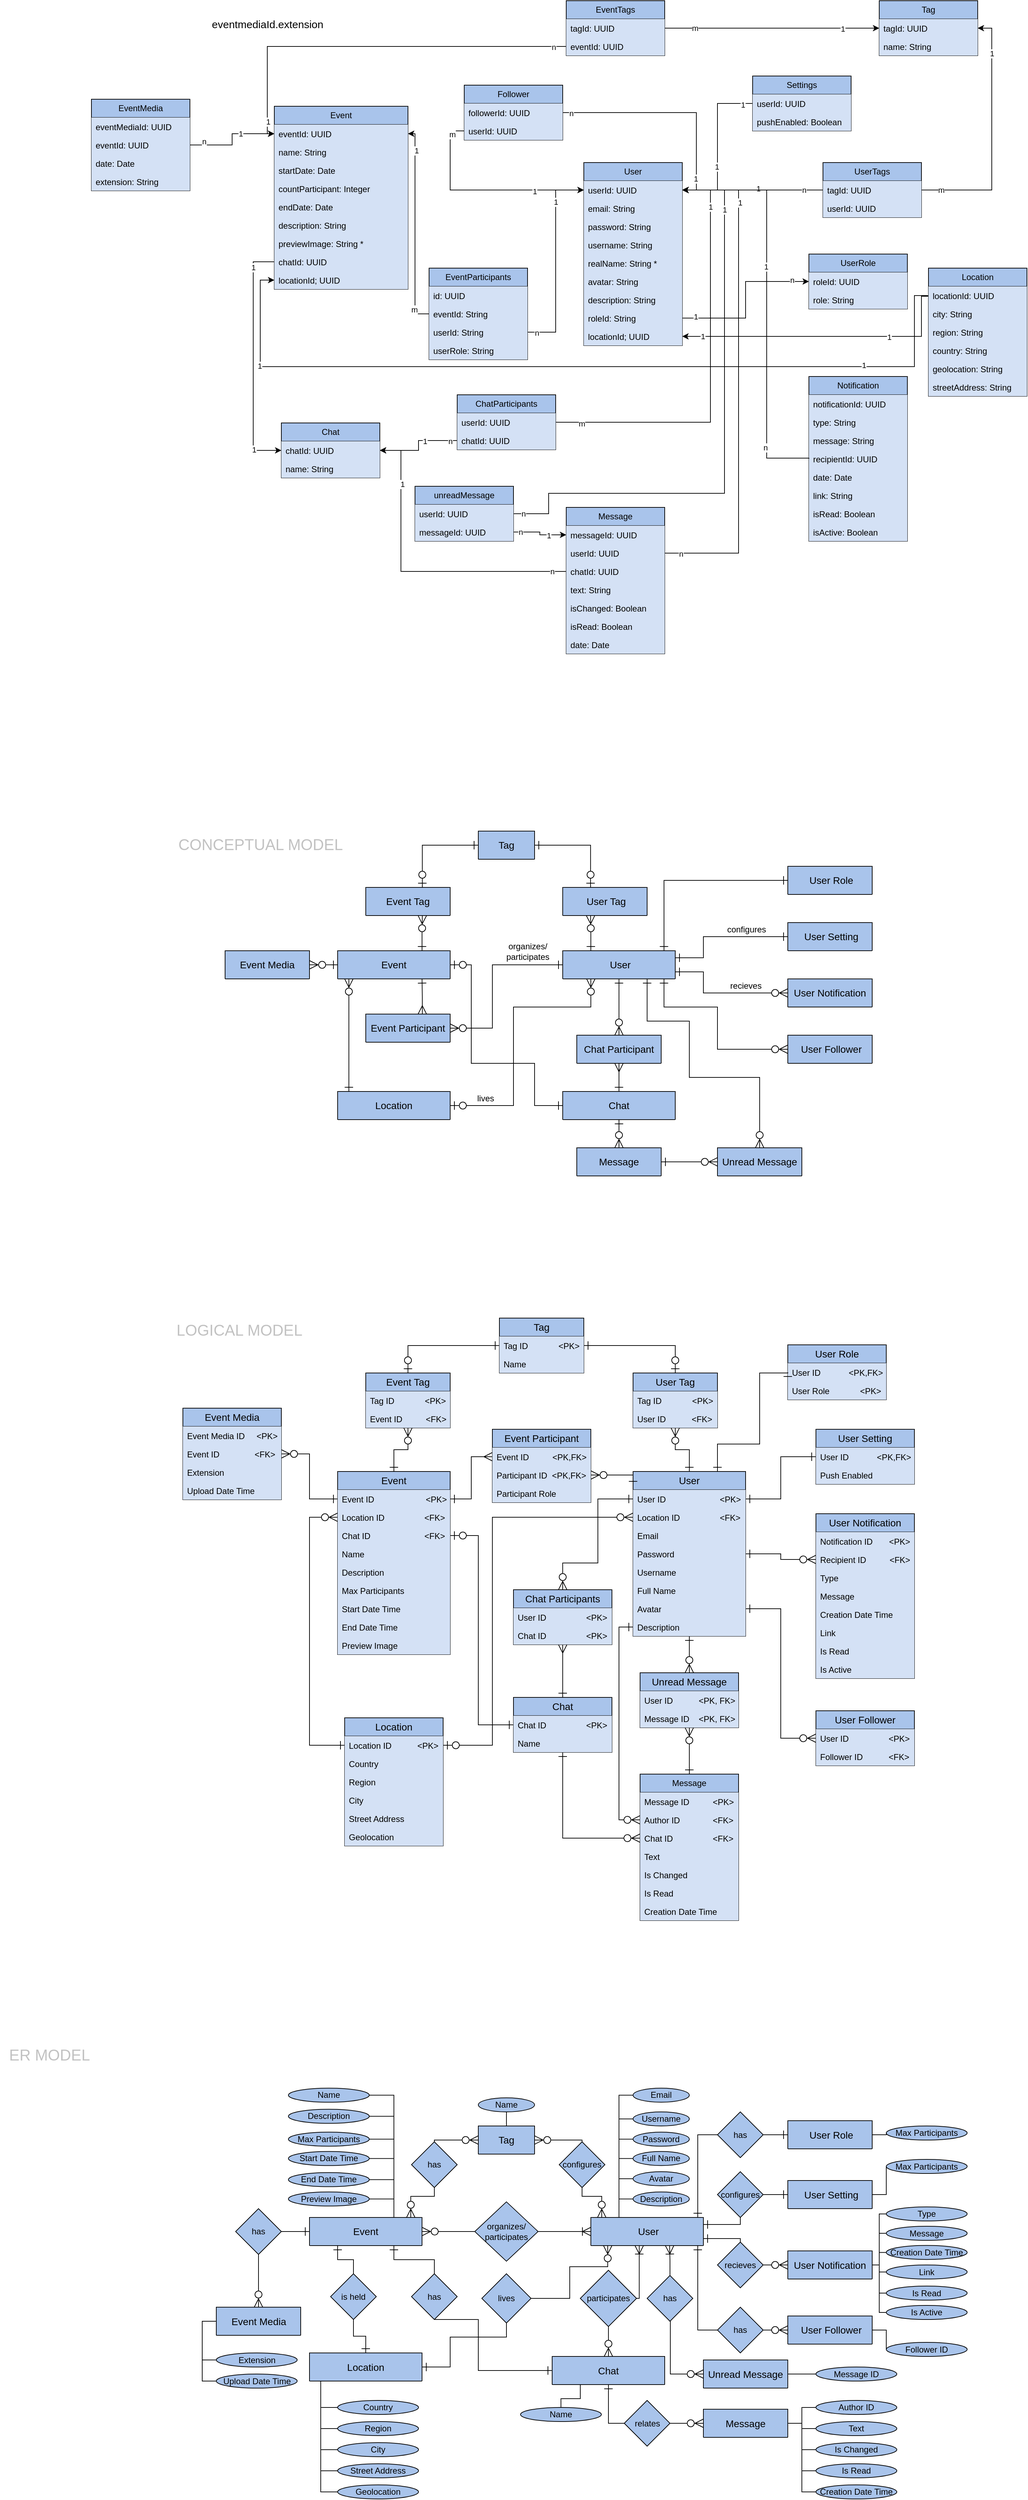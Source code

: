 <mxfile version="22.1.5" type="github">
  <diagram name="Страница — 1" id="bALKbbf-oJyVJgJ0VSzc">
    <mxGraphModel dx="3185" dy="1668" grid="1" gridSize="10" guides="1" tooltips="1" connect="1" arrows="1" fold="1" page="1" pageScale="1" pageWidth="827" pageHeight="1169" math="0" shadow="0">
      <root>
        <mxCell id="0" />
        <mxCell id="1" parent="0" />
        <mxCell id="E1ZNnUD4jVtKVbCdua9h-1" value="Event" style="swimlane;fontStyle=0;childLayout=stackLayout;horizontal=1;startSize=26;fillColor=#A9C4EB;horizontalStack=0;resizeParent=1;resizeParentMax=0;resizeLast=0;collapsible=1;marginBottom=0;whiteSpace=wrap;html=1;" vertex="1" parent="1">
          <mxGeometry x="-130" y="200" width="190" height="260" as="geometry" />
        </mxCell>
        <mxCell id="E1ZNnUD4jVtKVbCdua9h-2" value="eventId: UUID" style="text;strokeColor=none;fillColor=#D4E1F5;align=left;verticalAlign=top;spacingLeft=4;spacingRight=4;overflow=hidden;rotatable=0;points=[[0,0.5],[1,0.5]];portConstraint=eastwest;whiteSpace=wrap;html=1;" vertex="1" parent="E1ZNnUD4jVtKVbCdua9h-1">
          <mxGeometry y="26" width="190" height="26" as="geometry" />
        </mxCell>
        <mxCell id="E1ZNnUD4jVtKVbCdua9h-3" value="name: String" style="text;strokeColor=none;fillColor=#D4E1F5;align=left;verticalAlign=top;spacingLeft=4;spacingRight=4;overflow=hidden;rotatable=0;points=[[0,0.5],[1,0.5]];portConstraint=eastwest;whiteSpace=wrap;html=1;" vertex="1" parent="E1ZNnUD4jVtKVbCdua9h-1">
          <mxGeometry y="52" width="190" height="26" as="geometry" />
        </mxCell>
        <mxCell id="E1ZNnUD4jVtKVbCdua9h-4" value="startDate: Date" style="text;strokeColor=none;fillColor=#D4E1F5;align=left;verticalAlign=top;spacingLeft=4;spacingRight=4;overflow=hidden;rotatable=0;points=[[0,0.5],[1,0.5]];portConstraint=eastwest;whiteSpace=wrap;html=1;" vertex="1" parent="E1ZNnUD4jVtKVbCdua9h-1">
          <mxGeometry y="78" width="190" height="26" as="geometry" />
        </mxCell>
        <mxCell id="E1ZNnUD4jVtKVbCdua9h-5" value="countParticipant: Integer&amp;nbsp;" style="text;strokeColor=none;fillColor=#D4E1F5;align=left;verticalAlign=top;spacingLeft=4;spacingRight=4;overflow=hidden;rotatable=0;points=[[0,0.5],[1,0.5]];portConstraint=eastwest;whiteSpace=wrap;html=1;" vertex="1" parent="E1ZNnUD4jVtKVbCdua9h-1">
          <mxGeometry y="104" width="190" height="26" as="geometry" />
        </mxCell>
        <mxCell id="E1ZNnUD4jVtKVbCdua9h-6" value="endDate: Date" style="text;strokeColor=none;fillColor=#D4E1F5;align=left;verticalAlign=top;spacingLeft=4;spacingRight=4;overflow=hidden;rotatable=0;points=[[0,0.5],[1,0.5]];portConstraint=eastwest;whiteSpace=wrap;html=1;" vertex="1" parent="E1ZNnUD4jVtKVbCdua9h-1">
          <mxGeometry y="130" width="190" height="26" as="geometry" />
        </mxCell>
        <mxCell id="E1ZNnUD4jVtKVbCdua9h-7" value="description: String" style="text;strokeColor=none;fillColor=#D4E1F5;align=left;verticalAlign=top;spacingLeft=4;spacingRight=4;overflow=hidden;rotatable=0;points=[[0,0.5],[1,0.5]];portConstraint=eastwest;whiteSpace=wrap;html=1;" vertex="1" parent="E1ZNnUD4jVtKVbCdua9h-1">
          <mxGeometry y="156" width="190" height="26" as="geometry" />
        </mxCell>
        <mxCell id="E1ZNnUD4jVtKVbCdua9h-8" value="previewImage: String *" style="text;strokeColor=none;fillColor=#D4E1F5;align=left;verticalAlign=top;spacingLeft=4;spacingRight=4;overflow=hidden;rotatable=0;points=[[0,0.5],[1,0.5]];portConstraint=eastwest;whiteSpace=wrap;html=1;" vertex="1" parent="E1ZNnUD4jVtKVbCdua9h-1">
          <mxGeometry y="182" width="190" height="26" as="geometry" />
        </mxCell>
        <mxCell id="E1ZNnUD4jVtKVbCdua9h-9" value="chatId: UUID" style="text;strokeColor=none;fillColor=#D4E1F5;align=left;verticalAlign=top;spacingLeft=4;spacingRight=4;overflow=hidden;rotatable=0;points=[[0,0.5],[1,0.5]];portConstraint=eastwest;whiteSpace=wrap;html=1;" vertex="1" parent="E1ZNnUD4jVtKVbCdua9h-1">
          <mxGeometry y="208" width="190" height="26" as="geometry" />
        </mxCell>
        <mxCell id="E1ZNnUD4jVtKVbCdua9h-10" value="locationId; UUID" style="text;strokeColor=none;fillColor=#D4E1F5;align=left;verticalAlign=top;spacingLeft=4;spacingRight=4;overflow=hidden;rotatable=0;points=[[0,0.5],[1,0.5]];portConstraint=eastwest;whiteSpace=wrap;html=1;" vertex="1" parent="E1ZNnUD4jVtKVbCdua9h-1">
          <mxGeometry y="234" width="190" height="26" as="geometry" />
        </mxCell>
        <mxCell id="E1ZNnUD4jVtKVbCdua9h-11" value="User" style="swimlane;fontStyle=0;childLayout=stackLayout;horizontal=1;startSize=26;fillColor=#A9C4EB;horizontalStack=0;resizeParent=1;resizeParentMax=0;resizeLast=0;collapsible=1;marginBottom=0;whiteSpace=wrap;html=1;" vertex="1" parent="1">
          <mxGeometry x="310" y="280" width="140" height="260" as="geometry" />
        </mxCell>
        <mxCell id="E1ZNnUD4jVtKVbCdua9h-12" value="userId: UUID" style="text;strokeColor=none;fillColor=#D4E1F5;align=left;verticalAlign=top;spacingLeft=4;spacingRight=4;overflow=hidden;rotatable=0;points=[[0,0.5],[1,0.5]];portConstraint=eastwest;whiteSpace=wrap;html=1;" vertex="1" parent="E1ZNnUD4jVtKVbCdua9h-11">
          <mxGeometry y="26" width="140" height="26" as="geometry" />
        </mxCell>
        <mxCell id="E1ZNnUD4jVtKVbCdua9h-13" value="email: String" style="text;strokeColor=none;fillColor=#D4E1F5;align=left;verticalAlign=top;spacingLeft=4;spacingRight=4;overflow=hidden;rotatable=0;points=[[0,0.5],[1,0.5]];portConstraint=eastwest;whiteSpace=wrap;html=1;" vertex="1" parent="E1ZNnUD4jVtKVbCdua9h-11">
          <mxGeometry y="52" width="140" height="26" as="geometry" />
        </mxCell>
        <mxCell id="E1ZNnUD4jVtKVbCdua9h-14" value="password: String" style="text;strokeColor=none;fillColor=#D4E1F5;align=left;verticalAlign=top;spacingLeft=4;spacingRight=4;overflow=hidden;rotatable=0;points=[[0,0.5],[1,0.5]];portConstraint=eastwest;whiteSpace=wrap;html=1;" vertex="1" parent="E1ZNnUD4jVtKVbCdua9h-11">
          <mxGeometry y="78" width="140" height="26" as="geometry" />
        </mxCell>
        <mxCell id="E1ZNnUD4jVtKVbCdua9h-15" value="username: String" style="text;strokeColor=none;fillColor=#D4E1F5;align=left;verticalAlign=top;spacingLeft=4;spacingRight=4;overflow=hidden;rotatable=0;points=[[0,0.5],[1,0.5]];portConstraint=eastwest;whiteSpace=wrap;html=1;" vertex="1" parent="E1ZNnUD4jVtKVbCdua9h-11">
          <mxGeometry y="104" width="140" height="26" as="geometry" />
        </mxCell>
        <mxCell id="E1ZNnUD4jVtKVbCdua9h-16" value="realName: String *" style="text;strokeColor=none;fillColor=#D4E1F5;align=left;verticalAlign=top;spacingLeft=4;spacingRight=4;overflow=hidden;rotatable=0;points=[[0,0.5],[1,0.5]];portConstraint=eastwest;whiteSpace=wrap;html=1;" vertex="1" parent="E1ZNnUD4jVtKVbCdua9h-11">
          <mxGeometry y="130" width="140" height="26" as="geometry" />
        </mxCell>
        <mxCell id="E1ZNnUD4jVtKVbCdua9h-17" value="avatar: String" style="text;strokeColor=none;fillColor=#D4E1F5;align=left;verticalAlign=top;spacingLeft=4;spacingRight=4;overflow=hidden;rotatable=0;points=[[0,0.5],[1,0.5]];portConstraint=eastwest;whiteSpace=wrap;html=1;" vertex="1" parent="E1ZNnUD4jVtKVbCdua9h-11">
          <mxGeometry y="156" width="140" height="26" as="geometry" />
        </mxCell>
        <mxCell id="E1ZNnUD4jVtKVbCdua9h-18" value="description: String" style="text;strokeColor=none;fillColor=#D4E1F5;align=left;verticalAlign=top;spacingLeft=4;spacingRight=4;overflow=hidden;rotatable=0;points=[[0,0.5],[1,0.5]];portConstraint=eastwest;whiteSpace=wrap;html=1;" vertex="1" parent="E1ZNnUD4jVtKVbCdua9h-11">
          <mxGeometry y="182" width="140" height="26" as="geometry" />
        </mxCell>
        <mxCell id="E1ZNnUD4jVtKVbCdua9h-19" value="roleId: String" style="text;strokeColor=none;fillColor=#D4E1F5;align=left;verticalAlign=top;spacingLeft=4;spacingRight=4;overflow=hidden;rotatable=0;points=[[0,0.5],[1,0.5]];portConstraint=eastwest;whiteSpace=wrap;html=1;" vertex="1" parent="E1ZNnUD4jVtKVbCdua9h-11">
          <mxGeometry y="208" width="140" height="26" as="geometry" />
        </mxCell>
        <mxCell id="E1ZNnUD4jVtKVbCdua9h-20" value="locationId; UUID" style="text;strokeColor=none;fillColor=#D4E1F5;align=left;verticalAlign=top;spacingLeft=4;spacingRight=4;overflow=hidden;rotatable=0;points=[[0,0.5],[1,0.5]];portConstraint=eastwest;whiteSpace=wrap;html=1;" vertex="1" parent="E1ZNnUD4jVtKVbCdua9h-11">
          <mxGeometry y="234" width="140" height="26" as="geometry" />
        </mxCell>
        <mxCell id="E1ZNnUD4jVtKVbCdua9h-21" value="EventMedia" style="swimlane;fontStyle=0;childLayout=stackLayout;horizontal=1;startSize=26;fillColor=#A9C4EB;horizontalStack=0;resizeParent=1;resizeParentMax=0;resizeLast=0;collapsible=1;marginBottom=0;whiteSpace=wrap;html=1;" vertex="1" parent="1">
          <mxGeometry x="-390" y="190" width="140" height="130" as="geometry" />
        </mxCell>
        <mxCell id="E1ZNnUD4jVtKVbCdua9h-22" value="eventMediaId: UUID" style="text;strokeColor=none;fillColor=#D4E1F5;align=left;verticalAlign=top;spacingLeft=4;spacingRight=4;overflow=hidden;rotatable=0;points=[[0,0.5],[1,0.5]];portConstraint=eastwest;whiteSpace=wrap;html=1;" vertex="1" parent="E1ZNnUD4jVtKVbCdua9h-21">
          <mxGeometry y="26" width="140" height="26" as="geometry" />
        </mxCell>
        <mxCell id="E1ZNnUD4jVtKVbCdua9h-23" value="eventId: UUID" style="text;strokeColor=none;fillColor=#D4E1F5;align=left;verticalAlign=top;spacingLeft=4;spacingRight=4;overflow=hidden;rotatable=0;points=[[0,0.5],[1,0.5]];portConstraint=eastwest;whiteSpace=wrap;html=1;" vertex="1" parent="E1ZNnUD4jVtKVbCdua9h-21">
          <mxGeometry y="52" width="140" height="26" as="geometry" />
        </mxCell>
        <mxCell id="E1ZNnUD4jVtKVbCdua9h-24" value="date: Date" style="text;strokeColor=none;fillColor=#D4E1F5;align=left;verticalAlign=top;spacingLeft=4;spacingRight=4;overflow=hidden;rotatable=0;points=[[0,0.5],[1,0.5]];portConstraint=eastwest;whiteSpace=wrap;html=1;" vertex="1" parent="E1ZNnUD4jVtKVbCdua9h-21">
          <mxGeometry y="78" width="140" height="26" as="geometry" />
        </mxCell>
        <mxCell id="E1ZNnUD4jVtKVbCdua9h-25" value="extension: String" style="text;strokeColor=none;fillColor=#D4E1F5;align=left;verticalAlign=top;spacingLeft=4;spacingRight=4;overflow=hidden;rotatable=0;points=[[0,0.5],[1,0.5]];portConstraint=eastwest;whiteSpace=wrap;html=1;" vertex="1" parent="E1ZNnUD4jVtKVbCdua9h-21">
          <mxGeometry y="104" width="140" height="26" as="geometry" />
        </mxCell>
        <mxCell id="E1ZNnUD4jVtKVbCdua9h-26" value="Chat" style="swimlane;fontStyle=0;childLayout=stackLayout;horizontal=1;startSize=26;fillColor=#A9C4EB;horizontalStack=0;resizeParent=1;resizeParentMax=0;resizeLast=0;collapsible=1;marginBottom=0;whiteSpace=wrap;html=1;" vertex="1" parent="1">
          <mxGeometry x="-120" y="650" width="140" height="78" as="geometry" />
        </mxCell>
        <mxCell id="E1ZNnUD4jVtKVbCdua9h-27" value="chatId: UUID" style="text;strokeColor=none;fillColor=#D4E1F5;align=left;verticalAlign=top;spacingLeft=4;spacingRight=4;overflow=hidden;rotatable=0;points=[[0,0.5],[1,0.5]];portConstraint=eastwest;whiteSpace=wrap;html=1;" vertex="1" parent="E1ZNnUD4jVtKVbCdua9h-26">
          <mxGeometry y="26" width="140" height="26" as="geometry" />
        </mxCell>
        <mxCell id="E1ZNnUD4jVtKVbCdua9h-28" value="name: String" style="text;strokeColor=none;fillColor=#D4E1F5;align=left;verticalAlign=top;spacingLeft=4;spacingRight=4;overflow=hidden;rotatable=0;points=[[0,0.5],[1,0.5]];portConstraint=eastwest;whiteSpace=wrap;html=1;" vertex="1" parent="E1ZNnUD4jVtKVbCdua9h-26">
          <mxGeometry y="52" width="140" height="26" as="geometry" />
        </mxCell>
        <mxCell id="E1ZNnUD4jVtKVbCdua9h-29" value="EventParticipants" style="swimlane;fontStyle=0;childLayout=stackLayout;horizontal=1;startSize=26;fillColor=#A9C4EB;horizontalStack=0;resizeParent=1;resizeParentMax=0;resizeLast=0;collapsible=1;marginBottom=0;whiteSpace=wrap;html=1;" vertex="1" parent="1">
          <mxGeometry x="90" y="430" width="140" height="130" as="geometry" />
        </mxCell>
        <mxCell id="E1ZNnUD4jVtKVbCdua9h-30" value="id: UUID" style="text;strokeColor=none;fillColor=#D4E1F5;align=left;verticalAlign=top;spacingLeft=4;spacingRight=4;overflow=hidden;rotatable=0;points=[[0,0.5],[1,0.5]];portConstraint=eastwest;whiteSpace=wrap;html=1;" vertex="1" parent="E1ZNnUD4jVtKVbCdua9h-29">
          <mxGeometry y="26" width="140" height="26" as="geometry" />
        </mxCell>
        <mxCell id="E1ZNnUD4jVtKVbCdua9h-31" value="eventId: String" style="text;strokeColor=none;fillColor=#D4E1F5;align=left;verticalAlign=top;spacingLeft=4;spacingRight=4;overflow=hidden;rotatable=0;points=[[0,0.5],[1,0.5]];portConstraint=eastwest;whiteSpace=wrap;html=1;" vertex="1" parent="E1ZNnUD4jVtKVbCdua9h-29">
          <mxGeometry y="52" width="140" height="26" as="geometry" />
        </mxCell>
        <mxCell id="E1ZNnUD4jVtKVbCdua9h-32" value="userId: String" style="text;strokeColor=none;fillColor=#D4E1F5;align=left;verticalAlign=top;spacingLeft=4;spacingRight=4;overflow=hidden;rotatable=0;points=[[0,0.5],[1,0.5]];portConstraint=eastwest;whiteSpace=wrap;html=1;" vertex="1" parent="E1ZNnUD4jVtKVbCdua9h-29">
          <mxGeometry y="78" width="140" height="26" as="geometry" />
        </mxCell>
        <mxCell id="E1ZNnUD4jVtKVbCdua9h-33" value="userRole: String" style="text;strokeColor=none;fillColor=#D4E1F5;align=left;verticalAlign=top;spacingLeft=4;spacingRight=4;overflow=hidden;rotatable=0;points=[[0,0.5],[1,0.5]];portConstraint=eastwest;whiteSpace=wrap;html=1;" vertex="1" parent="E1ZNnUD4jVtKVbCdua9h-29">
          <mxGeometry y="104" width="140" height="26" as="geometry" />
        </mxCell>
        <mxCell id="E1ZNnUD4jVtKVbCdua9h-34" style="edgeStyle=orthogonalEdgeStyle;rounded=0;orthogonalLoop=1;jettySize=auto;html=1;entryX=1;entryY=0.5;entryDx=0;entryDy=0;" edge="1" parent="1" source="E1ZNnUD4jVtKVbCdua9h-31" target="E1ZNnUD4jVtKVbCdua9h-2">
          <mxGeometry relative="1" as="geometry">
            <Array as="points">
              <mxPoint x="70" y="495" />
              <mxPoint x="70" y="239" />
            </Array>
          </mxGeometry>
        </mxCell>
        <mxCell id="E1ZNnUD4jVtKVbCdua9h-35" value="1" style="edgeLabel;html=1;align=center;verticalAlign=middle;resizable=0;points=[];" vertex="1" connectable="0" parent="E1ZNnUD4jVtKVbCdua9h-34">
          <mxGeometry x="0.762" y="-2" relative="1" as="geometry">
            <mxPoint as="offset" />
          </mxGeometry>
        </mxCell>
        <mxCell id="E1ZNnUD4jVtKVbCdua9h-36" value="m" style="edgeLabel;html=1;align=center;verticalAlign=middle;resizable=0;points=[];" vertex="1" connectable="0" parent="E1ZNnUD4jVtKVbCdua9h-34">
          <mxGeometry x="-0.815" y="1" relative="1" as="geometry">
            <mxPoint as="offset" />
          </mxGeometry>
        </mxCell>
        <mxCell id="E1ZNnUD4jVtKVbCdua9h-37" style="edgeStyle=orthogonalEdgeStyle;rounded=0;orthogonalLoop=1;jettySize=auto;html=1;entryX=0;entryY=0.5;entryDx=0;entryDy=0;" edge="1" parent="1" source="E1ZNnUD4jVtKVbCdua9h-32" target="E1ZNnUD4jVtKVbCdua9h-12">
          <mxGeometry relative="1" as="geometry" />
        </mxCell>
        <mxCell id="E1ZNnUD4jVtKVbCdua9h-38" value="n" style="edgeLabel;html=1;align=center;verticalAlign=middle;resizable=0;points=[];" vertex="1" connectable="0" parent="E1ZNnUD4jVtKVbCdua9h-37">
          <mxGeometry x="-0.911" y="-1" relative="1" as="geometry">
            <mxPoint as="offset" />
          </mxGeometry>
        </mxCell>
        <mxCell id="E1ZNnUD4jVtKVbCdua9h-39" value="1" style="edgeLabel;html=1;align=center;verticalAlign=middle;resizable=0;points=[];" vertex="1" connectable="0" parent="E1ZNnUD4jVtKVbCdua9h-37">
          <mxGeometry x="0.598" relative="1" as="geometry">
            <mxPoint as="offset" />
          </mxGeometry>
        </mxCell>
        <mxCell id="E1ZNnUD4jVtKVbCdua9h-40" style="edgeStyle=orthogonalEdgeStyle;rounded=0;orthogonalLoop=1;jettySize=auto;html=1;entryX=0;entryY=0.5;entryDx=0;entryDy=0;" edge="1" parent="1" source="E1ZNnUD4jVtKVbCdua9h-23" target="E1ZNnUD4jVtKVbCdua9h-2">
          <mxGeometry relative="1" as="geometry" />
        </mxCell>
        <mxCell id="E1ZNnUD4jVtKVbCdua9h-41" value="n" style="edgeLabel;html=1;align=center;verticalAlign=middle;resizable=0;points=[];" vertex="1" connectable="0" parent="E1ZNnUD4jVtKVbCdua9h-40">
          <mxGeometry x="-0.693" y="-1" relative="1" as="geometry">
            <mxPoint x="-1" y="-6" as="offset" />
          </mxGeometry>
        </mxCell>
        <mxCell id="E1ZNnUD4jVtKVbCdua9h-42" value="1" style="edgeLabel;html=1;align=center;verticalAlign=middle;resizable=0;points=[];" vertex="1" connectable="0" parent="E1ZNnUD4jVtKVbCdua9h-40">
          <mxGeometry x="0.285" relative="1" as="geometry">
            <mxPoint as="offset" />
          </mxGeometry>
        </mxCell>
        <mxCell id="E1ZNnUD4jVtKVbCdua9h-43" value="Message" style="swimlane;fontStyle=0;childLayout=stackLayout;horizontal=1;startSize=26;fillColor=#A9C4EB;horizontalStack=0;resizeParent=1;resizeParentMax=0;resizeLast=0;collapsible=1;marginBottom=0;whiteSpace=wrap;html=1;" vertex="1" parent="1">
          <mxGeometry x="285" y="770" width="140" height="208" as="geometry" />
        </mxCell>
        <mxCell id="E1ZNnUD4jVtKVbCdua9h-44" value="messageId: UUID" style="text;strokeColor=none;fillColor=#D4E1F5;align=left;verticalAlign=top;spacingLeft=4;spacingRight=4;overflow=hidden;rotatable=0;points=[[0,0.5],[1,0.5]];portConstraint=eastwest;whiteSpace=wrap;html=1;" vertex="1" parent="E1ZNnUD4jVtKVbCdua9h-43">
          <mxGeometry y="26" width="140" height="26" as="geometry" />
        </mxCell>
        <mxCell id="E1ZNnUD4jVtKVbCdua9h-45" value="userId: UUID" style="text;strokeColor=none;fillColor=#D4E1F5;align=left;verticalAlign=top;spacingLeft=4;spacingRight=4;overflow=hidden;rotatable=0;points=[[0,0.5],[1,0.5]];portConstraint=eastwest;whiteSpace=wrap;html=1;" vertex="1" parent="E1ZNnUD4jVtKVbCdua9h-43">
          <mxGeometry y="52" width="140" height="26" as="geometry" />
        </mxCell>
        <mxCell id="E1ZNnUD4jVtKVbCdua9h-46" value="chatId: UUID" style="text;strokeColor=none;fillColor=#D4E1F5;align=left;verticalAlign=top;spacingLeft=4;spacingRight=4;overflow=hidden;rotatable=0;points=[[0,0.5],[1,0.5]];portConstraint=eastwest;whiteSpace=wrap;html=1;" vertex="1" parent="E1ZNnUD4jVtKVbCdua9h-43">
          <mxGeometry y="78" width="140" height="26" as="geometry" />
        </mxCell>
        <mxCell id="E1ZNnUD4jVtKVbCdua9h-47" value="text: String" style="text;strokeColor=none;fillColor=#D4E1F5;align=left;verticalAlign=top;spacingLeft=4;spacingRight=4;overflow=hidden;rotatable=0;points=[[0,0.5],[1,0.5]];portConstraint=eastwest;whiteSpace=wrap;html=1;" vertex="1" parent="E1ZNnUD4jVtKVbCdua9h-43">
          <mxGeometry y="104" width="140" height="26" as="geometry" />
        </mxCell>
        <mxCell id="E1ZNnUD4jVtKVbCdua9h-48" value="isChanged: Boolean" style="text;strokeColor=none;fillColor=#D4E1F5;align=left;verticalAlign=top;spacingLeft=4;spacingRight=4;overflow=hidden;rotatable=0;points=[[0,0.5],[1,0.5]];portConstraint=eastwest;whiteSpace=wrap;html=1;" vertex="1" parent="E1ZNnUD4jVtKVbCdua9h-43">
          <mxGeometry y="130" width="140" height="26" as="geometry" />
        </mxCell>
        <mxCell id="E1ZNnUD4jVtKVbCdua9h-49" value="isRead: Boolean" style="text;strokeColor=none;fillColor=#D4E1F5;align=left;verticalAlign=top;spacingLeft=4;spacingRight=4;overflow=hidden;rotatable=0;points=[[0,0.5],[1,0.5]];portConstraint=eastwest;whiteSpace=wrap;html=1;" vertex="1" parent="E1ZNnUD4jVtKVbCdua9h-43">
          <mxGeometry y="156" width="140" height="26" as="geometry" />
        </mxCell>
        <mxCell id="E1ZNnUD4jVtKVbCdua9h-50" value="date: Date" style="text;strokeColor=none;fillColor=#D4E1F5;align=left;verticalAlign=top;spacingLeft=4;spacingRight=4;overflow=hidden;rotatable=0;points=[[0,0.5],[1,0.5]];portConstraint=eastwest;whiteSpace=wrap;html=1;" vertex="1" parent="E1ZNnUD4jVtKVbCdua9h-43">
          <mxGeometry y="182" width="140" height="26" as="geometry" />
        </mxCell>
        <mxCell id="E1ZNnUD4jVtKVbCdua9h-51" style="edgeStyle=orthogonalEdgeStyle;rounded=0;orthogonalLoop=1;jettySize=auto;html=1;entryX=1;entryY=0.5;entryDx=0;entryDy=0;" edge="1" parent="1" source="E1ZNnUD4jVtKVbCdua9h-45" target="E1ZNnUD4jVtKVbCdua9h-12">
          <mxGeometry relative="1" as="geometry">
            <Array as="points">
              <mxPoint x="530" y="835" />
              <mxPoint x="530" y="319" />
            </Array>
          </mxGeometry>
        </mxCell>
        <mxCell id="E1ZNnUD4jVtKVbCdua9h-52" value="n" style="edgeLabel;html=1;align=center;verticalAlign=middle;resizable=0;points=[];" vertex="1" connectable="0" parent="E1ZNnUD4jVtKVbCdua9h-51">
          <mxGeometry x="-0.936" y="-1" relative="1" as="geometry">
            <mxPoint as="offset" />
          </mxGeometry>
        </mxCell>
        <mxCell id="E1ZNnUD4jVtKVbCdua9h-53" value="1" style="edgeLabel;html=1;align=center;verticalAlign=middle;resizable=0;points=[];" vertex="1" connectable="0" parent="E1ZNnUD4jVtKVbCdua9h-51">
          <mxGeometry x="0.722" y="-2" relative="1" as="geometry">
            <mxPoint as="offset" />
          </mxGeometry>
        </mxCell>
        <mxCell id="E1ZNnUD4jVtKVbCdua9h-54" value="ChatParticipants" style="swimlane;fontStyle=0;childLayout=stackLayout;horizontal=1;startSize=26;fillColor=#A9C4EB;horizontalStack=0;resizeParent=1;resizeParentMax=0;resizeLast=0;collapsible=1;marginBottom=0;whiteSpace=wrap;html=1;" vertex="1" parent="1">
          <mxGeometry x="130" y="610" width="140" height="78" as="geometry" />
        </mxCell>
        <mxCell id="E1ZNnUD4jVtKVbCdua9h-55" value="userId: UUID" style="text;strokeColor=none;fillColor=#D4E1F5;align=left;verticalAlign=top;spacingLeft=4;spacingRight=4;overflow=hidden;rotatable=0;points=[[0,0.5],[1,0.5]];portConstraint=eastwest;whiteSpace=wrap;html=1;" vertex="1" parent="E1ZNnUD4jVtKVbCdua9h-54">
          <mxGeometry y="26" width="140" height="26" as="geometry" />
        </mxCell>
        <mxCell id="E1ZNnUD4jVtKVbCdua9h-56" value="chatId: UUID" style="text;strokeColor=none;fillColor=#D4E1F5;align=left;verticalAlign=top;spacingLeft=4;spacingRight=4;overflow=hidden;rotatable=0;points=[[0,0.5],[1,0.5]];portConstraint=eastwest;whiteSpace=wrap;html=1;" vertex="1" parent="E1ZNnUD4jVtKVbCdua9h-54">
          <mxGeometry y="52" width="140" height="26" as="geometry" />
        </mxCell>
        <mxCell id="E1ZNnUD4jVtKVbCdua9h-57" style="edgeStyle=orthogonalEdgeStyle;rounded=0;orthogonalLoop=1;jettySize=auto;html=1;entryX=1;entryY=0.5;entryDx=0;entryDy=0;" edge="1" parent="1" source="E1ZNnUD4jVtKVbCdua9h-56" target="E1ZNnUD4jVtKVbCdua9h-27">
          <mxGeometry relative="1" as="geometry" />
        </mxCell>
        <mxCell id="E1ZNnUD4jVtKVbCdua9h-58" value="n" style="edgeLabel;html=1;align=center;verticalAlign=middle;resizable=0;points=[];" vertex="1" connectable="0" parent="E1ZNnUD4jVtKVbCdua9h-57">
          <mxGeometry x="-0.83" y="1" relative="1" as="geometry">
            <mxPoint as="offset" />
          </mxGeometry>
        </mxCell>
        <mxCell id="E1ZNnUD4jVtKVbCdua9h-59" value="1" style="edgeLabel;html=1;align=center;verticalAlign=middle;resizable=0;points=[];" vertex="1" connectable="0" parent="E1ZNnUD4jVtKVbCdua9h-57">
          <mxGeometry x="-0.261" y="1" relative="1" as="geometry">
            <mxPoint as="offset" />
          </mxGeometry>
        </mxCell>
        <mxCell id="E1ZNnUD4jVtKVbCdua9h-60" style="edgeStyle=orthogonalEdgeStyle;rounded=0;orthogonalLoop=1;jettySize=auto;html=1;exitX=1;exitY=0.5;exitDx=0;exitDy=0;entryX=1;entryY=0.5;entryDx=0;entryDy=0;" edge="1" parent="1" source="E1ZNnUD4jVtKVbCdua9h-55" target="E1ZNnUD4jVtKVbCdua9h-12">
          <mxGeometry relative="1" as="geometry">
            <Array as="points">
              <mxPoint x="490" y="649" />
              <mxPoint x="490" y="319" />
            </Array>
          </mxGeometry>
        </mxCell>
        <mxCell id="E1ZNnUD4jVtKVbCdua9h-61" value="m" style="edgeLabel;html=1;align=center;verticalAlign=middle;resizable=0;points=[];" vertex="1" connectable="0" parent="E1ZNnUD4jVtKVbCdua9h-60">
          <mxGeometry x="-0.876" y="-2" relative="1" as="geometry">
            <mxPoint as="offset" />
          </mxGeometry>
        </mxCell>
        <mxCell id="E1ZNnUD4jVtKVbCdua9h-62" value="1" style="edgeLabel;html=1;align=center;verticalAlign=middle;resizable=0;points=[];" vertex="1" connectable="0" parent="E1ZNnUD4jVtKVbCdua9h-60">
          <mxGeometry x="0.785" relative="1" as="geometry">
            <mxPoint as="offset" />
          </mxGeometry>
        </mxCell>
        <mxCell id="E1ZNnUD4jVtKVbCdua9h-63" style="edgeStyle=orthogonalEdgeStyle;rounded=0;orthogonalLoop=1;jettySize=auto;html=1;entryX=0;entryY=0.5;entryDx=0;entryDy=0;exitX=0;exitY=0.5;exitDx=0;exitDy=0;" edge="1" parent="1" source="E1ZNnUD4jVtKVbCdua9h-9" target="E1ZNnUD4jVtKVbCdua9h-27">
          <mxGeometry relative="1" as="geometry">
            <Array as="points">
              <mxPoint x="-160" y="421" />
              <mxPoint x="-160" y="689" />
            </Array>
          </mxGeometry>
        </mxCell>
        <mxCell id="E1ZNnUD4jVtKVbCdua9h-64" value="1" style="edgeLabel;html=1;align=center;verticalAlign=middle;resizable=0;points=[];" vertex="1" connectable="0" parent="E1ZNnUD4jVtKVbCdua9h-63">
          <mxGeometry x="-0.777" relative="1" as="geometry">
            <mxPoint as="offset" />
          </mxGeometry>
        </mxCell>
        <mxCell id="E1ZNnUD4jVtKVbCdua9h-65" value="1" style="edgeLabel;html=1;align=center;verticalAlign=middle;resizable=0;points=[];" vertex="1" connectable="0" parent="E1ZNnUD4jVtKVbCdua9h-63">
          <mxGeometry x="0.769" y="1" relative="1" as="geometry">
            <mxPoint as="offset" />
          </mxGeometry>
        </mxCell>
        <mxCell id="E1ZNnUD4jVtKVbCdua9h-66" style="edgeStyle=orthogonalEdgeStyle;rounded=0;orthogonalLoop=1;jettySize=auto;html=1;entryX=1;entryY=0.5;entryDx=0;entryDy=0;" edge="1" parent="1" source="E1ZNnUD4jVtKVbCdua9h-46" target="E1ZNnUD4jVtKVbCdua9h-27">
          <mxGeometry relative="1" as="geometry">
            <Array as="points">
              <mxPoint x="50" y="861" />
              <mxPoint x="50" y="689" />
            </Array>
          </mxGeometry>
        </mxCell>
        <mxCell id="E1ZNnUD4jVtKVbCdua9h-67" value="n" style="edgeLabel;html=1;align=center;verticalAlign=middle;resizable=0;points=[];" vertex="1" connectable="0" parent="E1ZNnUD4jVtKVbCdua9h-66">
          <mxGeometry x="-0.908" relative="1" as="geometry">
            <mxPoint as="offset" />
          </mxGeometry>
        </mxCell>
        <mxCell id="E1ZNnUD4jVtKVbCdua9h-68" value="1" style="edgeLabel;html=1;align=center;verticalAlign=middle;resizable=0;points=[];" vertex="1" connectable="0" parent="E1ZNnUD4jVtKVbCdua9h-66">
          <mxGeometry x="0.646" y="-2" relative="1" as="geometry">
            <mxPoint as="offset" />
          </mxGeometry>
        </mxCell>
        <mxCell id="E1ZNnUD4jVtKVbCdua9h-69" value="Settings" style="swimlane;fontStyle=0;childLayout=stackLayout;horizontal=1;startSize=26;fillColor=#A9C4EB;horizontalStack=0;resizeParent=1;resizeParentMax=0;resizeLast=0;collapsible=1;marginBottom=0;whiteSpace=wrap;html=1;" vertex="1" parent="1">
          <mxGeometry x="550" y="157" width="140" height="78" as="geometry" />
        </mxCell>
        <mxCell id="E1ZNnUD4jVtKVbCdua9h-70" value="userId: UUID" style="text;strokeColor=none;fillColor=#D4E1F5;align=left;verticalAlign=top;spacingLeft=4;spacingRight=4;overflow=hidden;rotatable=0;points=[[0,0.5],[1,0.5]];portConstraint=eastwest;whiteSpace=wrap;html=1;" vertex="1" parent="E1ZNnUD4jVtKVbCdua9h-69">
          <mxGeometry y="26" width="140" height="26" as="geometry" />
        </mxCell>
        <mxCell id="E1ZNnUD4jVtKVbCdua9h-71" value="pushEnabled: Boolean" style="text;strokeColor=none;fillColor=#D4E1F5;align=left;verticalAlign=top;spacingLeft=4;spacingRight=4;overflow=hidden;rotatable=0;points=[[0,0.5],[1,0.5]];portConstraint=eastwest;whiteSpace=wrap;html=1;" vertex="1" parent="E1ZNnUD4jVtKVbCdua9h-69">
          <mxGeometry y="52" width="140" height="26" as="geometry" />
        </mxCell>
        <mxCell id="E1ZNnUD4jVtKVbCdua9h-72" style="edgeStyle=orthogonalEdgeStyle;rounded=0;orthogonalLoop=1;jettySize=auto;html=1;" edge="1" parent="1" source="E1ZNnUD4jVtKVbCdua9h-70" target="E1ZNnUD4jVtKVbCdua9h-12">
          <mxGeometry relative="1" as="geometry" />
        </mxCell>
        <mxCell id="E1ZNnUD4jVtKVbCdua9h-73" value="1" style="edgeLabel;html=1;align=center;verticalAlign=middle;resizable=0;points=[];" vertex="1" connectable="0" parent="E1ZNnUD4jVtKVbCdua9h-72">
          <mxGeometry x="-0.874" y="2" relative="1" as="geometry">
            <mxPoint as="offset" />
          </mxGeometry>
        </mxCell>
        <mxCell id="E1ZNnUD4jVtKVbCdua9h-74" value="1" style="edgeLabel;html=1;align=center;verticalAlign=middle;resizable=0;points=[];" vertex="1" connectable="0" parent="E1ZNnUD4jVtKVbCdua9h-72">
          <mxGeometry x="0.257" y="-1" relative="1" as="geometry">
            <mxPoint as="offset" />
          </mxGeometry>
        </mxCell>
        <mxCell id="E1ZNnUD4jVtKVbCdua9h-75" style="edgeStyle=orthogonalEdgeStyle;rounded=0;orthogonalLoop=1;jettySize=auto;html=1;exitX=0;exitY=0.5;exitDx=0;exitDy=0;" edge="1" parent="1" source="E1ZNnUD4jVtKVbCdua9h-80" target="E1ZNnUD4jVtKVbCdua9h-12">
          <mxGeometry relative="1" as="geometry" />
        </mxCell>
        <mxCell id="E1ZNnUD4jVtKVbCdua9h-76" value="m" style="edgeLabel;html=1;align=center;verticalAlign=middle;resizable=0;points=[];" vertex="1" connectable="0" parent="E1ZNnUD4jVtKVbCdua9h-75">
          <mxGeometry x="-0.83" y="3" relative="1" as="geometry">
            <mxPoint as="offset" />
          </mxGeometry>
        </mxCell>
        <mxCell id="E1ZNnUD4jVtKVbCdua9h-77" value="1" style="edgeLabel;html=1;align=center;verticalAlign=middle;resizable=0;points=[];" vertex="1" connectable="0" parent="E1ZNnUD4jVtKVbCdua9h-75">
          <mxGeometry x="0.521" y="-2" relative="1" as="geometry">
            <mxPoint as="offset" />
          </mxGeometry>
        </mxCell>
        <mxCell id="E1ZNnUD4jVtKVbCdua9h-78" value="Follower" style="swimlane;fontStyle=0;childLayout=stackLayout;horizontal=1;startSize=26;fillColor=#A9C4EB;horizontalStack=0;resizeParent=1;resizeParentMax=0;resizeLast=0;collapsible=1;marginBottom=0;whiteSpace=wrap;html=1;" vertex="1" parent="1">
          <mxGeometry x="140" y="170" width="140" height="78" as="geometry" />
        </mxCell>
        <mxCell id="E1ZNnUD4jVtKVbCdua9h-79" value="followerId: UUID" style="text;strokeColor=none;fillColor=#D4E1F5;align=left;verticalAlign=top;spacingLeft=4;spacingRight=4;overflow=hidden;rotatable=0;points=[[0,0.5],[1,0.5]];portConstraint=eastwest;whiteSpace=wrap;html=1;" vertex="1" parent="E1ZNnUD4jVtKVbCdua9h-78">
          <mxGeometry y="26" width="140" height="26" as="geometry" />
        </mxCell>
        <mxCell id="E1ZNnUD4jVtKVbCdua9h-80" value="userId: UUID" style="text;strokeColor=none;fillColor=#D4E1F5;align=left;verticalAlign=top;spacingLeft=4;spacingRight=4;overflow=hidden;rotatable=0;points=[[0,0.5],[1,0.5]];portConstraint=eastwest;whiteSpace=wrap;html=1;" vertex="1" parent="E1ZNnUD4jVtKVbCdua9h-78">
          <mxGeometry y="52" width="140" height="26" as="geometry" />
        </mxCell>
        <mxCell id="E1ZNnUD4jVtKVbCdua9h-81" style="edgeStyle=orthogonalEdgeStyle;rounded=0;orthogonalLoop=1;jettySize=auto;html=1;entryX=1;entryY=0.5;entryDx=0;entryDy=0;" edge="1" parent="1" source="E1ZNnUD4jVtKVbCdua9h-79" target="E1ZNnUD4jVtKVbCdua9h-12">
          <mxGeometry relative="1" as="geometry" />
        </mxCell>
        <mxCell id="E1ZNnUD4jVtKVbCdua9h-82" value="n" style="edgeLabel;html=1;align=center;verticalAlign=middle;resizable=0;points=[];" vertex="1" connectable="0" parent="E1ZNnUD4jVtKVbCdua9h-81">
          <mxGeometry x="-0.925" y="-1" relative="1" as="geometry">
            <mxPoint as="offset" />
          </mxGeometry>
        </mxCell>
        <mxCell id="E1ZNnUD4jVtKVbCdua9h-83" value="1" style="edgeLabel;html=1;align=center;verticalAlign=middle;resizable=0;points=[];" vertex="1" connectable="0" parent="E1ZNnUD4jVtKVbCdua9h-81">
          <mxGeometry x="0.773" y="-1" relative="1" as="geometry">
            <mxPoint as="offset" />
          </mxGeometry>
        </mxCell>
        <mxCell id="E1ZNnUD4jVtKVbCdua9h-84" value="Tag" style="swimlane;fontStyle=0;childLayout=stackLayout;horizontal=1;startSize=26;fillColor=#A9C4EB;horizontalStack=0;resizeParent=1;resizeParentMax=0;resizeLast=0;collapsible=1;marginBottom=0;whiteSpace=wrap;html=1;" vertex="1" parent="1">
          <mxGeometry x="730" y="50" width="140" height="78" as="geometry" />
        </mxCell>
        <mxCell id="E1ZNnUD4jVtKVbCdua9h-85" value="tagId: UUID" style="text;strokeColor=none;fillColor=#D4E1F5;align=left;verticalAlign=top;spacingLeft=4;spacingRight=4;overflow=hidden;rotatable=0;points=[[0,0.5],[1,0.5]];portConstraint=eastwest;whiteSpace=wrap;html=1;" vertex="1" parent="E1ZNnUD4jVtKVbCdua9h-84">
          <mxGeometry y="26" width="140" height="26" as="geometry" />
        </mxCell>
        <mxCell id="E1ZNnUD4jVtKVbCdua9h-86" value="name: String" style="text;strokeColor=none;fillColor=#D4E1F5;align=left;verticalAlign=top;spacingLeft=4;spacingRight=4;overflow=hidden;rotatable=0;points=[[0,0.5],[1,0.5]];portConstraint=eastwest;whiteSpace=wrap;html=1;" vertex="1" parent="E1ZNnUD4jVtKVbCdua9h-84">
          <mxGeometry y="52" width="140" height="26" as="geometry" />
        </mxCell>
        <mxCell id="E1ZNnUD4jVtKVbCdua9h-87" value="EventTags" style="swimlane;fontStyle=0;childLayout=stackLayout;horizontal=1;startSize=26;fillColor=#A9C4EB;horizontalStack=0;resizeParent=1;resizeParentMax=0;resizeLast=0;collapsible=1;marginBottom=0;whiteSpace=wrap;html=1;" vertex="1" parent="1">
          <mxGeometry x="285" y="50" width="140" height="78" as="geometry" />
        </mxCell>
        <mxCell id="E1ZNnUD4jVtKVbCdua9h-88" value="tagId: UUID" style="text;strokeColor=none;fillColor=#D4E1F5;align=left;verticalAlign=top;spacingLeft=4;spacingRight=4;overflow=hidden;rotatable=0;points=[[0,0.5],[1,0.5]];portConstraint=eastwest;whiteSpace=wrap;html=1;" vertex="1" parent="E1ZNnUD4jVtKVbCdua9h-87">
          <mxGeometry y="26" width="140" height="26" as="geometry" />
        </mxCell>
        <mxCell id="E1ZNnUD4jVtKVbCdua9h-89" value="eventId: UUID&amp;nbsp;" style="text;strokeColor=none;fillColor=#D4E1F5;align=left;verticalAlign=top;spacingLeft=4;spacingRight=4;overflow=hidden;rotatable=0;points=[[0,0.5],[1,0.5]];portConstraint=eastwest;whiteSpace=wrap;html=1;" vertex="1" parent="E1ZNnUD4jVtKVbCdua9h-87">
          <mxGeometry y="52" width="140" height="26" as="geometry" />
        </mxCell>
        <mxCell id="E1ZNnUD4jVtKVbCdua9h-90" style="edgeStyle=orthogonalEdgeStyle;rounded=0;orthogonalLoop=1;jettySize=auto;html=1;entryX=0;entryY=0.5;entryDx=0;entryDy=0;exitX=0;exitY=0.5;exitDx=0;exitDy=0;" edge="1" parent="1" source="E1ZNnUD4jVtKVbCdua9h-89" target="E1ZNnUD4jVtKVbCdua9h-2">
          <mxGeometry relative="1" as="geometry">
            <mxPoint x="-120" y="541" as="targetPoint" />
            <Array as="points">
              <mxPoint x="-140" y="115" />
              <mxPoint x="-140" y="239" />
            </Array>
          </mxGeometry>
        </mxCell>
        <mxCell id="E1ZNnUD4jVtKVbCdua9h-91" value="n" style="edgeLabel;html=1;align=center;verticalAlign=middle;resizable=0;points=[];" vertex="1" connectable="0" parent="E1ZNnUD4jVtKVbCdua9h-90">
          <mxGeometry x="-0.934" y="1" relative="1" as="geometry">
            <mxPoint as="offset" />
          </mxGeometry>
        </mxCell>
        <mxCell id="E1ZNnUD4jVtKVbCdua9h-92" value="1" style="edgeLabel;html=1;align=center;verticalAlign=middle;resizable=0;points=[];" vertex="1" connectable="0" parent="E1ZNnUD4jVtKVbCdua9h-90">
          <mxGeometry x="0.901" y="1" relative="1" as="geometry">
            <mxPoint as="offset" />
          </mxGeometry>
        </mxCell>
        <mxCell id="E1ZNnUD4jVtKVbCdua9h-93" style="edgeStyle=orthogonalEdgeStyle;rounded=0;orthogonalLoop=1;jettySize=auto;html=1;entryX=0;entryY=0.5;entryDx=0;entryDy=0;" edge="1" parent="1" source="E1ZNnUD4jVtKVbCdua9h-88" target="E1ZNnUD4jVtKVbCdua9h-85">
          <mxGeometry relative="1" as="geometry" />
        </mxCell>
        <mxCell id="E1ZNnUD4jVtKVbCdua9h-94" value="m" style="edgeLabel;html=1;align=center;verticalAlign=middle;resizable=0;points=[];" vertex="1" connectable="0" parent="E1ZNnUD4jVtKVbCdua9h-93">
          <mxGeometry x="-0.72" relative="1" as="geometry">
            <mxPoint as="offset" />
          </mxGeometry>
        </mxCell>
        <mxCell id="E1ZNnUD4jVtKVbCdua9h-95" value="1" style="edgeLabel;html=1;align=center;verticalAlign=middle;resizable=0;points=[];" vertex="1" connectable="0" parent="E1ZNnUD4jVtKVbCdua9h-93">
          <mxGeometry x="0.659" y="-1" relative="1" as="geometry">
            <mxPoint as="offset" />
          </mxGeometry>
        </mxCell>
        <mxCell id="E1ZNnUD4jVtKVbCdua9h-96" value="UserTags" style="swimlane;fontStyle=0;childLayout=stackLayout;horizontal=1;startSize=26;fillColor=#A9C4EB;horizontalStack=0;resizeParent=1;resizeParentMax=0;resizeLast=0;collapsible=1;marginBottom=0;whiteSpace=wrap;html=1;" vertex="1" parent="1">
          <mxGeometry x="650" y="280" width="140" height="78" as="geometry" />
        </mxCell>
        <mxCell id="E1ZNnUD4jVtKVbCdua9h-97" value="tagId: UUID" style="text;strokeColor=none;fillColor=#D4E1F5;align=left;verticalAlign=top;spacingLeft=4;spacingRight=4;overflow=hidden;rotatable=0;points=[[0,0.5],[1,0.5]];portConstraint=eastwest;whiteSpace=wrap;html=1;" vertex="1" parent="E1ZNnUD4jVtKVbCdua9h-96">
          <mxGeometry y="26" width="140" height="26" as="geometry" />
        </mxCell>
        <mxCell id="E1ZNnUD4jVtKVbCdua9h-98" value="userId: UUID&amp;nbsp;" style="text;strokeColor=none;fillColor=#D4E1F5;align=left;verticalAlign=top;spacingLeft=4;spacingRight=4;overflow=hidden;rotatable=0;points=[[0,0.5],[1,0.5]];portConstraint=eastwest;whiteSpace=wrap;html=1;" vertex="1" parent="E1ZNnUD4jVtKVbCdua9h-96">
          <mxGeometry y="52" width="140" height="26" as="geometry" />
        </mxCell>
        <mxCell id="E1ZNnUD4jVtKVbCdua9h-99" style="edgeStyle=orthogonalEdgeStyle;rounded=0;orthogonalLoop=1;jettySize=auto;html=1;entryX=1;entryY=0.5;entryDx=0;entryDy=0;" edge="1" parent="1" source="E1ZNnUD4jVtKVbCdua9h-97" target="E1ZNnUD4jVtKVbCdua9h-85">
          <mxGeometry relative="1" as="geometry">
            <Array as="points">
              <mxPoint x="890" y="319" />
              <mxPoint x="890" y="89" />
            </Array>
          </mxGeometry>
        </mxCell>
        <mxCell id="E1ZNnUD4jVtKVbCdua9h-100" value="m" style="edgeLabel;html=1;align=center;verticalAlign=middle;resizable=0;points=[];" vertex="1" connectable="0" parent="E1ZNnUD4jVtKVbCdua9h-99">
          <mxGeometry x="-0.839" relative="1" as="geometry">
            <mxPoint as="offset" />
          </mxGeometry>
        </mxCell>
        <mxCell id="E1ZNnUD4jVtKVbCdua9h-101" value="1" style="edgeLabel;html=1;align=center;verticalAlign=middle;resizable=0;points=[];" vertex="1" connectable="0" parent="E1ZNnUD4jVtKVbCdua9h-99">
          <mxGeometry x="0.683" relative="1" as="geometry">
            <mxPoint as="offset" />
          </mxGeometry>
        </mxCell>
        <mxCell id="E1ZNnUD4jVtKVbCdua9h-102" style="edgeStyle=orthogonalEdgeStyle;rounded=0;orthogonalLoop=1;jettySize=auto;html=1;entryX=1;entryY=0.5;entryDx=0;entryDy=0;exitX=0;exitY=0.5;exitDx=0;exitDy=0;" edge="1" parent="1" source="E1ZNnUD4jVtKVbCdua9h-97" target="E1ZNnUD4jVtKVbCdua9h-12">
          <mxGeometry relative="1" as="geometry">
            <Array as="points">
              <mxPoint x="630" y="319" />
              <mxPoint x="630" y="319" />
            </Array>
          </mxGeometry>
        </mxCell>
        <mxCell id="E1ZNnUD4jVtKVbCdua9h-103" value="n" style="edgeLabel;html=1;align=center;verticalAlign=middle;resizable=0;points=[];" vertex="1" connectable="0" parent="E1ZNnUD4jVtKVbCdua9h-102">
          <mxGeometry x="-0.724" relative="1" as="geometry">
            <mxPoint as="offset" />
          </mxGeometry>
        </mxCell>
        <mxCell id="E1ZNnUD4jVtKVbCdua9h-104" value="1" style="edgeLabel;html=1;align=center;verticalAlign=middle;resizable=0;points=[];" vertex="1" connectable="0" parent="E1ZNnUD4jVtKVbCdua9h-102">
          <mxGeometry x="-0.082" y="-2" relative="1" as="geometry">
            <mxPoint as="offset" />
          </mxGeometry>
        </mxCell>
        <mxCell id="E1ZNnUD4jVtKVbCdua9h-105" value="unreadMessage" style="swimlane;fontStyle=0;childLayout=stackLayout;horizontal=1;startSize=26;fillColor=#A9C4EB;horizontalStack=0;resizeParent=1;resizeParentMax=0;resizeLast=0;collapsible=1;marginBottom=0;whiteSpace=wrap;html=1;" vertex="1" parent="1">
          <mxGeometry x="70" y="740" width="140" height="78" as="geometry" />
        </mxCell>
        <mxCell id="E1ZNnUD4jVtKVbCdua9h-106" value="userId: UUID" style="text;strokeColor=none;fillColor=#D4E1F5;align=left;verticalAlign=top;spacingLeft=4;spacingRight=4;overflow=hidden;rotatable=0;points=[[0,0.5],[1,0.5]];portConstraint=eastwest;whiteSpace=wrap;html=1;" vertex="1" parent="E1ZNnUD4jVtKVbCdua9h-105">
          <mxGeometry y="26" width="140" height="26" as="geometry" />
        </mxCell>
        <mxCell id="E1ZNnUD4jVtKVbCdua9h-107" value="messageId: UUID" style="text;strokeColor=none;fillColor=#D4E1F5;align=left;verticalAlign=top;spacingLeft=4;spacingRight=4;overflow=hidden;rotatable=0;points=[[0,0.5],[1,0.5]];portConstraint=eastwest;whiteSpace=wrap;html=1;" vertex="1" parent="E1ZNnUD4jVtKVbCdua9h-105">
          <mxGeometry y="52" width="140" height="26" as="geometry" />
        </mxCell>
        <mxCell id="E1ZNnUD4jVtKVbCdua9h-108" value="1" style="edgeStyle=orthogonalEdgeStyle;rounded=0;orthogonalLoop=1;jettySize=auto;html=1;entryX=0;entryY=0.5;entryDx=0;entryDy=0;" edge="1" parent="1" source="E1ZNnUD4jVtKVbCdua9h-107" target="E1ZNnUD4jVtKVbCdua9h-44">
          <mxGeometry x="0.367" y="-1" relative="1" as="geometry">
            <mxPoint as="offset" />
          </mxGeometry>
        </mxCell>
        <mxCell id="E1ZNnUD4jVtKVbCdua9h-109" value="n" style="edgeLabel;html=1;align=center;verticalAlign=middle;resizable=0;points=[];" vertex="1" connectable="0" parent="E1ZNnUD4jVtKVbCdua9h-108">
          <mxGeometry x="-0.263" relative="1" as="geometry">
            <mxPoint x="-19" as="offset" />
          </mxGeometry>
        </mxCell>
        <mxCell id="E1ZNnUD4jVtKVbCdua9h-110" style="edgeStyle=orthogonalEdgeStyle;rounded=0;orthogonalLoop=1;jettySize=auto;html=1;entryX=1;entryY=0.5;entryDx=0;entryDy=0;exitX=1;exitY=0.5;exitDx=0;exitDy=0;" edge="1" parent="1" source="E1ZNnUD4jVtKVbCdua9h-106" target="E1ZNnUD4jVtKVbCdua9h-12">
          <mxGeometry relative="1" as="geometry">
            <Array as="points">
              <mxPoint x="260" y="779" />
              <mxPoint x="260" y="750" />
              <mxPoint x="510" y="750" />
              <mxPoint x="510" y="319" />
            </Array>
          </mxGeometry>
        </mxCell>
        <mxCell id="E1ZNnUD4jVtKVbCdua9h-111" value="n" style="edgeLabel;html=1;align=center;verticalAlign=middle;resizable=0;points=[];" vertex="1" connectable="0" parent="E1ZNnUD4jVtKVbCdua9h-110">
          <mxGeometry x="-0.967" relative="1" as="geometry">
            <mxPoint as="offset" />
          </mxGeometry>
        </mxCell>
        <mxCell id="E1ZNnUD4jVtKVbCdua9h-112" value="1" style="edgeLabel;html=1;align=center;verticalAlign=middle;resizable=0;points=[];" vertex="1" connectable="0" parent="E1ZNnUD4jVtKVbCdua9h-110">
          <mxGeometry x="0.786" relative="1" as="geometry">
            <mxPoint as="offset" />
          </mxGeometry>
        </mxCell>
        <mxCell id="E1ZNnUD4jVtKVbCdua9h-113" value="Notification" style="swimlane;fontStyle=0;childLayout=stackLayout;horizontal=1;startSize=26;fillColor=#A9C4EB;horizontalStack=0;resizeParent=1;resizeParentMax=0;resizeLast=0;collapsible=1;marginBottom=0;whiteSpace=wrap;html=1;" vertex="1" parent="1">
          <mxGeometry x="630" y="584" width="140" height="234" as="geometry" />
        </mxCell>
        <mxCell id="E1ZNnUD4jVtKVbCdua9h-114" value="notificationId: UUID" style="text;strokeColor=none;fillColor=#D4E1F5;align=left;verticalAlign=top;spacingLeft=4;spacingRight=4;overflow=hidden;rotatable=0;points=[[0,0.5],[1,0.5]];portConstraint=eastwest;whiteSpace=wrap;html=1;" vertex="1" parent="E1ZNnUD4jVtKVbCdua9h-113">
          <mxGeometry y="26" width="140" height="26" as="geometry" />
        </mxCell>
        <mxCell id="E1ZNnUD4jVtKVbCdua9h-115" value="type: String" style="text;strokeColor=none;fillColor=#D4E1F5;align=left;verticalAlign=top;spacingLeft=4;spacingRight=4;overflow=hidden;rotatable=0;points=[[0,0.5],[1,0.5]];portConstraint=eastwest;whiteSpace=wrap;html=1;" vertex="1" parent="E1ZNnUD4jVtKVbCdua9h-113">
          <mxGeometry y="52" width="140" height="26" as="geometry" />
        </mxCell>
        <mxCell id="E1ZNnUD4jVtKVbCdua9h-116" value="message: String" style="text;strokeColor=none;fillColor=#D4E1F5;align=left;verticalAlign=top;spacingLeft=4;spacingRight=4;overflow=hidden;rotatable=0;points=[[0,0.5],[1,0.5]];portConstraint=eastwest;whiteSpace=wrap;html=1;" vertex="1" parent="E1ZNnUD4jVtKVbCdua9h-113">
          <mxGeometry y="78" width="140" height="26" as="geometry" />
        </mxCell>
        <mxCell id="E1ZNnUD4jVtKVbCdua9h-117" value="recipientId: UUID" style="text;strokeColor=none;fillColor=#D4E1F5;align=left;verticalAlign=top;spacingLeft=4;spacingRight=4;overflow=hidden;rotatable=0;points=[[0,0.5],[1,0.5]];portConstraint=eastwest;whiteSpace=wrap;html=1;" vertex="1" parent="E1ZNnUD4jVtKVbCdua9h-113">
          <mxGeometry y="104" width="140" height="26" as="geometry" />
        </mxCell>
        <mxCell id="E1ZNnUD4jVtKVbCdua9h-118" value="date: Date" style="text;strokeColor=none;fillColor=#D4E1F5;align=left;verticalAlign=top;spacingLeft=4;spacingRight=4;overflow=hidden;rotatable=0;points=[[0,0.5],[1,0.5]];portConstraint=eastwest;whiteSpace=wrap;html=1;" vertex="1" parent="E1ZNnUD4jVtKVbCdua9h-113">
          <mxGeometry y="130" width="140" height="26" as="geometry" />
        </mxCell>
        <mxCell id="E1ZNnUD4jVtKVbCdua9h-119" value="link: String" style="text;strokeColor=none;fillColor=#D4E1F5;align=left;verticalAlign=top;spacingLeft=4;spacingRight=4;overflow=hidden;rotatable=0;points=[[0,0.5],[1,0.5]];portConstraint=eastwest;whiteSpace=wrap;html=1;" vertex="1" parent="E1ZNnUD4jVtKVbCdua9h-113">
          <mxGeometry y="156" width="140" height="26" as="geometry" />
        </mxCell>
        <mxCell id="E1ZNnUD4jVtKVbCdua9h-120" value="isRead: Boolean" style="text;strokeColor=none;fillColor=#D4E1F5;align=left;verticalAlign=top;spacingLeft=4;spacingRight=4;overflow=hidden;rotatable=0;points=[[0,0.5],[1,0.5]];portConstraint=eastwest;whiteSpace=wrap;html=1;" vertex="1" parent="E1ZNnUD4jVtKVbCdua9h-113">
          <mxGeometry y="182" width="140" height="26" as="geometry" />
        </mxCell>
        <mxCell id="E1ZNnUD4jVtKVbCdua9h-121" value="isActive: Boolean" style="text;strokeColor=none;fillColor=#D4E1F5;align=left;verticalAlign=top;spacingLeft=4;spacingRight=4;overflow=hidden;rotatable=0;points=[[0,0.5],[1,0.5]];portConstraint=eastwest;whiteSpace=wrap;html=1;" vertex="1" parent="E1ZNnUD4jVtKVbCdua9h-113">
          <mxGeometry y="208" width="140" height="26" as="geometry" />
        </mxCell>
        <mxCell id="E1ZNnUD4jVtKVbCdua9h-122" style="edgeStyle=orthogonalEdgeStyle;rounded=0;orthogonalLoop=1;jettySize=auto;html=1;entryX=1;entryY=0.5;entryDx=0;entryDy=0;exitX=0;exitY=0.5;exitDx=0;exitDy=0;" edge="1" parent="1" source="E1ZNnUD4jVtKVbCdua9h-117" target="E1ZNnUD4jVtKVbCdua9h-12">
          <mxGeometry relative="1" as="geometry">
            <Array as="points">
              <mxPoint x="570" y="700" />
              <mxPoint x="570" y="319" />
            </Array>
          </mxGeometry>
        </mxCell>
        <mxCell id="E1ZNnUD4jVtKVbCdua9h-123" value="1" style="edgeLabel;html=1;align=center;verticalAlign=middle;resizable=0;points=[];" vertex="1" connectable="0" parent="E1ZNnUD4jVtKVbCdua9h-122">
          <mxGeometry x="0.265" y="1" relative="1" as="geometry">
            <mxPoint y="22" as="offset" />
          </mxGeometry>
        </mxCell>
        <mxCell id="E1ZNnUD4jVtKVbCdua9h-124" value="n" style="edgeLabel;html=1;align=center;verticalAlign=middle;resizable=0;points=[];" vertex="1" connectable="0" parent="E1ZNnUD4jVtKVbCdua9h-122">
          <mxGeometry x="-0.84" y="4" relative="1" as="geometry">
            <mxPoint x="-18" y="-19" as="offset" />
          </mxGeometry>
        </mxCell>
        <mxCell id="E1ZNnUD4jVtKVbCdua9h-125" value="UserRole" style="swimlane;fontStyle=0;childLayout=stackLayout;horizontal=1;startSize=26;fillColor=#A9C4EB;horizontalStack=0;resizeParent=1;resizeParentMax=0;resizeLast=0;collapsible=1;marginBottom=0;whiteSpace=wrap;html=1;" vertex="1" parent="1">
          <mxGeometry x="630" y="410" width="140" height="78" as="geometry" />
        </mxCell>
        <mxCell id="E1ZNnUD4jVtKVbCdua9h-126" value="roleId: UUID" style="text;strokeColor=none;fillColor=#D4E1F5;align=left;verticalAlign=top;spacingLeft=4;spacingRight=4;overflow=hidden;rotatable=0;points=[[0,0.5],[1,0.5]];portConstraint=eastwest;whiteSpace=wrap;html=1;" vertex="1" parent="E1ZNnUD4jVtKVbCdua9h-125">
          <mxGeometry y="26" width="140" height="26" as="geometry" />
        </mxCell>
        <mxCell id="E1ZNnUD4jVtKVbCdua9h-127" value="role: String" style="text;strokeColor=none;fillColor=#D4E1F5;align=left;verticalAlign=top;spacingLeft=4;spacingRight=4;overflow=hidden;rotatable=0;points=[[0,0.5],[1,0.5]];portConstraint=eastwest;whiteSpace=wrap;html=1;" vertex="1" parent="E1ZNnUD4jVtKVbCdua9h-125">
          <mxGeometry y="52" width="140" height="26" as="geometry" />
        </mxCell>
        <mxCell id="E1ZNnUD4jVtKVbCdua9h-128" value="&lt;font style=&quot;font-size: 15px;&quot;&gt;eventmediaId.extension&lt;/font&gt;" style="text;html=1;align=center;verticalAlign=middle;resizable=0;points=[];autosize=1;strokeColor=none;fillColor=none;" vertex="1" parent="1">
          <mxGeometry x="-230" y="68" width="180" height="30" as="geometry" />
        </mxCell>
        <mxCell id="E1ZNnUD4jVtKVbCdua9h-129" value="Location" style="swimlane;fontStyle=0;childLayout=stackLayout;horizontal=1;startSize=26;fillColor=#A9C4EB;horizontalStack=0;resizeParent=1;resizeParentMax=0;resizeLast=0;collapsible=1;marginBottom=0;whiteSpace=wrap;html=1;" vertex="1" parent="1">
          <mxGeometry x="800" y="430" width="140" height="182" as="geometry" />
        </mxCell>
        <mxCell id="E1ZNnUD4jVtKVbCdua9h-130" value="locationId: UUID" style="text;strokeColor=none;fillColor=#D4E1F5;align=left;verticalAlign=top;spacingLeft=4;spacingRight=4;overflow=hidden;rotatable=0;points=[[0,0.5],[1,0.5]];portConstraint=eastwest;whiteSpace=wrap;html=1;" vertex="1" parent="E1ZNnUD4jVtKVbCdua9h-129">
          <mxGeometry y="26" width="140" height="26" as="geometry" />
        </mxCell>
        <mxCell id="E1ZNnUD4jVtKVbCdua9h-131" value="city: String" style="text;strokeColor=none;fillColor=#D4E1F5;align=left;verticalAlign=top;spacingLeft=4;spacingRight=4;overflow=hidden;rotatable=0;points=[[0,0.5],[1,0.5]];portConstraint=eastwest;whiteSpace=wrap;html=1;" vertex="1" parent="E1ZNnUD4jVtKVbCdua9h-129">
          <mxGeometry y="52" width="140" height="26" as="geometry" />
        </mxCell>
        <mxCell id="E1ZNnUD4jVtKVbCdua9h-132" value="region: String" style="text;strokeColor=none;fillColor=#D4E1F5;align=left;verticalAlign=top;spacingLeft=4;spacingRight=4;overflow=hidden;rotatable=0;points=[[0,0.5],[1,0.5]];portConstraint=eastwest;whiteSpace=wrap;html=1;" vertex="1" parent="E1ZNnUD4jVtKVbCdua9h-129">
          <mxGeometry y="78" width="140" height="26" as="geometry" />
        </mxCell>
        <mxCell id="E1ZNnUD4jVtKVbCdua9h-133" value="country: String" style="text;strokeColor=none;fillColor=#D4E1F5;align=left;verticalAlign=top;spacingLeft=4;spacingRight=4;overflow=hidden;rotatable=0;points=[[0,0.5],[1,0.5]];portConstraint=eastwest;whiteSpace=wrap;html=1;" vertex="1" parent="E1ZNnUD4jVtKVbCdua9h-129">
          <mxGeometry y="104" width="140" height="26" as="geometry" />
        </mxCell>
        <mxCell id="E1ZNnUD4jVtKVbCdua9h-134" value="geolocation: String" style="text;strokeColor=none;fillColor=#D4E1F5;align=left;verticalAlign=top;spacingLeft=4;spacingRight=4;overflow=hidden;rotatable=0;points=[[0,0.5],[1,0.5]];portConstraint=eastwest;whiteSpace=wrap;html=1;" vertex="1" parent="E1ZNnUD4jVtKVbCdua9h-129">
          <mxGeometry y="130" width="140" height="26" as="geometry" />
        </mxCell>
        <mxCell id="E1ZNnUD4jVtKVbCdua9h-135" value="streetAddress: String" style="text;strokeColor=none;fillColor=#D4E1F5;align=left;verticalAlign=top;spacingLeft=4;spacingRight=4;overflow=hidden;rotatable=0;points=[[0,0.5],[1,0.5]];portConstraint=eastwest;whiteSpace=wrap;html=1;" vertex="1" parent="E1ZNnUD4jVtKVbCdua9h-129">
          <mxGeometry y="156" width="140" height="26" as="geometry" />
        </mxCell>
        <mxCell id="E1ZNnUD4jVtKVbCdua9h-136" style="edgeStyle=orthogonalEdgeStyle;rounded=0;orthogonalLoop=1;jettySize=auto;html=1;entryX=1;entryY=0.5;entryDx=0;entryDy=0;" edge="1" parent="1" source="E1ZNnUD4jVtKVbCdua9h-130" target="E1ZNnUD4jVtKVbCdua9h-20">
          <mxGeometry relative="1" as="geometry">
            <Array as="points">
              <mxPoint x="790" y="470" />
              <mxPoint x="790" y="527" />
            </Array>
          </mxGeometry>
        </mxCell>
        <mxCell id="E1ZNnUD4jVtKVbCdua9h-137" value="1" style="edgeLabel;html=1;align=center;verticalAlign=middle;resizable=0;points=[];" vertex="1" connectable="0" parent="E1ZNnUD4jVtKVbCdua9h-136">
          <mxGeometry x="0.861" relative="1" as="geometry">
            <mxPoint as="offset" />
          </mxGeometry>
        </mxCell>
        <mxCell id="E1ZNnUD4jVtKVbCdua9h-138" value="1" style="edgeLabel;html=1;align=center;verticalAlign=middle;resizable=0;points=[];" vertex="1" connectable="0" parent="E1ZNnUD4jVtKVbCdua9h-136">
          <mxGeometry x="-0.443" y="1" relative="1" as="geometry">
            <mxPoint as="offset" />
          </mxGeometry>
        </mxCell>
        <mxCell id="E1ZNnUD4jVtKVbCdua9h-139" style="edgeStyle=orthogonalEdgeStyle;rounded=0;orthogonalLoop=1;jettySize=auto;html=1;exitX=0;exitY=0.5;exitDx=0;exitDy=0;entryX=0;entryY=0.5;entryDx=0;entryDy=0;" edge="1" parent="1" source="E1ZNnUD4jVtKVbCdua9h-130" target="E1ZNnUD4jVtKVbCdua9h-10">
          <mxGeometry relative="1" as="geometry">
            <Array as="points">
              <mxPoint x="780" y="469" />
              <mxPoint x="780" y="570" />
              <mxPoint x="-150" y="570" />
              <mxPoint x="-150" y="447" />
            </Array>
          </mxGeometry>
        </mxCell>
        <mxCell id="E1ZNnUD4jVtKVbCdua9h-140" value="1" style="edgeLabel;html=1;align=center;verticalAlign=middle;resizable=0;points=[];" vertex="1" connectable="0" parent="E1ZNnUD4jVtKVbCdua9h-139">
          <mxGeometry x="-0.677" y="-2" relative="1" as="geometry">
            <mxPoint as="offset" />
          </mxGeometry>
        </mxCell>
        <mxCell id="E1ZNnUD4jVtKVbCdua9h-141" value="1" style="edgeLabel;html=1;align=center;verticalAlign=middle;resizable=0;points=[];" vertex="1" connectable="0" parent="E1ZNnUD4jVtKVbCdua9h-139">
          <mxGeometry x="0.763" y="1" relative="1" as="geometry">
            <mxPoint as="offset" />
          </mxGeometry>
        </mxCell>
        <mxCell id="E1ZNnUD4jVtKVbCdua9h-142" style="edgeStyle=orthogonalEdgeStyle;rounded=0;orthogonalLoop=1;jettySize=auto;html=1;entryX=0;entryY=0.5;entryDx=0;entryDy=0;" edge="1" parent="1" source="E1ZNnUD4jVtKVbCdua9h-19" target="E1ZNnUD4jVtKVbCdua9h-125">
          <mxGeometry relative="1" as="geometry" />
        </mxCell>
        <mxCell id="E1ZNnUD4jVtKVbCdua9h-143" value="n" style="edgeLabel;html=1;align=center;verticalAlign=middle;resizable=0;points=[];" vertex="1" connectable="0" parent="E1ZNnUD4jVtKVbCdua9h-142">
          <mxGeometry x="0.792" y="2" relative="1" as="geometry">
            <mxPoint as="offset" />
          </mxGeometry>
        </mxCell>
        <mxCell id="E1ZNnUD4jVtKVbCdua9h-144" value="1" style="edgeLabel;html=1;align=center;verticalAlign=middle;resizable=0;points=[];" vertex="1" connectable="0" parent="E1ZNnUD4jVtKVbCdua9h-142">
          <mxGeometry x="-0.835" y="2" relative="1" as="geometry">
            <mxPoint as="offset" />
          </mxGeometry>
        </mxCell>
        <mxCell id="E1ZNnUD4jVtKVbCdua9h-145" value="&lt;font style=&quot;font-size: 14px;&quot;&gt;Event Media&lt;/font&gt;" style="swimlane;fontStyle=0;childLayout=stackLayout;horizontal=1;startSize=40;fillColor=#A9C4EB;horizontalStack=0;resizeParent=1;resizeParentMax=0;resizeLast=0;collapsible=1;marginBottom=0;whiteSpace=wrap;html=1;" vertex="1" parent="1">
          <mxGeometry x="-200" y="1400" width="120" height="40" as="geometry" />
        </mxCell>
        <mxCell id="E1ZNnUD4jVtKVbCdua9h-146" style="edgeStyle=orthogonalEdgeStyle;rounded=0;orthogonalLoop=1;jettySize=auto;html=1;exitX=0;exitY=0.5;exitDx=0;exitDy=0;entryX=1;entryY=0.5;entryDx=0;entryDy=0;endArrow=ERzeroToMany;endFill=0;startArrow=ERone;startFill=0;endSize=10;startSize=10;" edge="1" parent="1" source="E1ZNnUD4jVtKVbCdua9h-147" target="E1ZNnUD4jVtKVbCdua9h-145">
          <mxGeometry relative="1" as="geometry" />
        </mxCell>
        <mxCell id="E1ZNnUD4jVtKVbCdua9h-147" value="&lt;font style=&quot;font-size: 14px;&quot;&gt;Event&lt;/font&gt;" style="swimlane;fontStyle=0;childLayout=stackLayout;horizontal=1;startSize=40;fillColor=#A9C4EB;horizontalStack=0;resizeParent=1;resizeParentMax=0;resizeLast=0;collapsible=1;marginBottom=0;whiteSpace=wrap;html=1;points=[[0,0,0,0,0],[0,0.25,0,0,0],[0,0.5,0,0,0],[0,0.75,0,0,0],[0,1,0,0,0],[0.1,1,0,0,0],[0.25,0,0,0,0],[0.5,0,0,0,0],[0.5,1,0,0,0],[0.75,0,0,0,0],[0.75,1,0,0,0],[1,0,0,0,0],[1,0.25,0,0,0],[1,0.5,0,0,0],[1,0.75,0,0,0],[1,1,0,0,0]];" vertex="1" parent="1">
          <mxGeometry x="-40" y="1400" width="160" height="40" as="geometry" />
        </mxCell>
        <mxCell id="E1ZNnUD4jVtKVbCdua9h-148" value="&lt;font style=&quot;font-size: 14px;&quot;&gt;Event Tag&lt;/font&gt;" style="swimlane;fontStyle=0;childLayout=stackLayout;horizontal=1;startSize=40;fillColor=#A9C4EB;horizontalStack=0;resizeParent=1;resizeParentMax=0;resizeLast=0;collapsible=1;marginBottom=0;whiteSpace=wrap;html=1;points=[[0,0,0,0,0],[0,0.25,0,0,0],[0,0.5,0,0,0],[0,0.75,0,0,0],[0,1,0,0,0],[0.25,0,0,0,0],[0.25,1,0,0,0],[0.5,0,0,0,0],[0.5,1,0,0,0],[0.67,0,0,0,0],[0.67,1,0,0,0],[1,0,0,0,0],[1,0.25,0,0,0],[1,0.5,0,0,0],[1,0.75,0,0,0],[1,1,0,0,0]];" vertex="1" parent="1">
          <mxGeometry y="1310" width="120" height="40" as="geometry" />
        </mxCell>
        <mxCell id="E1ZNnUD4jVtKVbCdua9h-149" style="edgeStyle=orthogonalEdgeStyle;rounded=0;orthogonalLoop=1;jettySize=auto;html=1;exitX=0.75;exitY=0;exitDx=0;exitDy=0;entryX=0.67;entryY=1;entryDx=0;entryDy=0;entryPerimeter=0;startArrow=ERone;startFill=0;endArrow=ERzeroToMany;endFill=0;endSize=10;startSize=10;" edge="1" parent="1" source="E1ZNnUD4jVtKVbCdua9h-147" target="E1ZNnUD4jVtKVbCdua9h-148">
          <mxGeometry relative="1" as="geometry">
            <mxPoint x="110" y="1370" as="targetPoint" />
          </mxGeometry>
        </mxCell>
        <mxCell id="E1ZNnUD4jVtKVbCdua9h-150" value="&lt;font style=&quot;font-size: 14px;&quot;&gt;Tag&lt;/font&gt;" style="swimlane;fontStyle=0;childLayout=stackLayout;horizontal=1;startSize=40;fillColor=#A9C4EB;horizontalStack=0;resizeParent=1;resizeParentMax=0;resizeLast=0;collapsible=1;marginBottom=0;whiteSpace=wrap;html=1;" vertex="1" parent="1">
          <mxGeometry x="160" y="1230" width="80" height="40" as="geometry" />
        </mxCell>
        <mxCell id="E1ZNnUD4jVtKVbCdua9h-151" style="edgeStyle=orthogonalEdgeStyle;rounded=0;orthogonalLoop=1;jettySize=auto;html=1;exitX=0.67;exitY=0;exitDx=0;exitDy=0;entryX=0;entryY=0.5;entryDx=0;entryDy=0;startArrow=ERzeroToOne;startFill=0;endArrow=ERone;endFill=0;endSize=10;startSize=10;exitPerimeter=0;" edge="1" parent="1" source="E1ZNnUD4jVtKVbCdua9h-148" target="E1ZNnUD4jVtKVbCdua9h-150">
          <mxGeometry relative="1" as="geometry" />
        </mxCell>
        <mxCell id="E1ZNnUD4jVtKVbCdua9h-152" style="edgeStyle=orthogonalEdgeStyle;rounded=0;orthogonalLoop=1;jettySize=auto;html=1;exitX=0.33;exitY=0;exitDx=0;exitDy=0;entryX=1;entryY=0.5;entryDx=0;entryDy=0;endArrow=ERone;endFill=0;startArrow=ERzeroToOne;startFill=0;endSize=10;startSize=10;exitPerimeter=0;" edge="1" parent="1" source="E1ZNnUD4jVtKVbCdua9h-153" target="E1ZNnUD4jVtKVbCdua9h-150">
          <mxGeometry relative="1" as="geometry" />
        </mxCell>
        <mxCell id="E1ZNnUD4jVtKVbCdua9h-153" value="&lt;font style=&quot;font-size: 14px;&quot;&gt;&amp;nbsp;User Tag&lt;/font&gt;" style="swimlane;fontStyle=0;childLayout=stackLayout;horizontal=1;startSize=40;fillColor=#A9C4EB;horizontalStack=0;resizeParent=1;resizeParentMax=0;resizeLast=0;collapsible=1;marginBottom=0;whiteSpace=wrap;html=1;points=[[0,0,0,0,0],[0,0.25,0,0,0],[0,0.5,0,0,0],[0,0.75,0,0,0],[0,1,0,0,0],[0.33,0,0,0,0],[0.33,1,0,0,0],[0.5,0,0,0,0],[0.5,1,0,0,0],[0.75,0,0,0,0],[0.75,1,0,0,0],[1,0,0,0,0],[1,0.25,0,0,0],[1,0.5,0,0,0],[1,0.75,0,0,0],[1,1,0,0,0]];" vertex="1" parent="1">
          <mxGeometry x="280" y="1310" width="120" height="40" as="geometry" />
        </mxCell>
        <mxCell id="E1ZNnUD4jVtKVbCdua9h-154" value="&lt;font style=&quot;font-size: 14px;&quot;&gt;&amp;nbsp;User&lt;/font&gt;" style="swimlane;fontStyle=0;childLayout=stackLayout;horizontal=1;startSize=40;fillColor=#A9C4EB;horizontalStack=0;resizeParent=1;resizeParentMax=0;resizeLast=0;collapsible=1;marginBottom=0;whiteSpace=wrap;html=1;points=[[0,0,0,0,0],[0,0.25,0,0,0],[0,0.5,0,0,0],[0,0.75,0,0,0],[0,1,0,0,0],[0.1,1,0,0,0],[0.25,0,0,0,0],[0.25,1,0,0,0],[0.5,0,0,0,0],[0.5,1,0,0,0],[0.75,1,0,0,0],[0.9,0,0,0,0],[0.9,1,0,0,0],[1,0,0,0,0],[1,0.25,0,0,0],[1,0.5,0,0,0],[1,0.75,0,0,0],[1,1,0,0,0]];" vertex="1" parent="1">
          <mxGeometry x="280" y="1400" width="160" height="40" as="geometry" />
        </mxCell>
        <mxCell id="E1ZNnUD4jVtKVbCdua9h-155" value="&lt;font style=&quot;font-size: 14px;&quot;&gt;&amp;nbsp;User Setting&lt;/font&gt;" style="swimlane;fontStyle=0;childLayout=stackLayout;horizontal=1;startSize=40;fillColor=#A9C4EB;horizontalStack=0;resizeParent=1;resizeParentMax=0;resizeLast=0;collapsible=1;marginBottom=0;whiteSpace=wrap;html=1;" vertex="1" parent="1">
          <mxGeometry x="600" y="1360" width="120" height="40" as="geometry" />
        </mxCell>
        <mxCell id="E1ZNnUD4jVtKVbCdua9h-156" style="edgeStyle=orthogonalEdgeStyle;rounded=0;orthogonalLoop=1;jettySize=auto;html=1;exitX=1;exitY=0.25;exitDx=0;exitDy=0;exitPerimeter=0;endSize=10;startSize=10;endArrow=ERone;endFill=0;startArrow=ERone;startFill=0;" edge="1" parent="1" source="E1ZNnUD4jVtKVbCdua9h-154" target="E1ZNnUD4jVtKVbCdua9h-155">
          <mxGeometry relative="1" as="geometry">
            <Array as="points">
              <mxPoint x="480" y="1410" />
              <mxPoint x="480" y="1380" />
            </Array>
          </mxGeometry>
        </mxCell>
        <mxCell id="E1ZNnUD4jVtKVbCdua9h-157" value="&lt;font style=&quot;font-size: 12px;&quot;&gt;configures&lt;/font&gt;" style="edgeLabel;html=1;align=center;verticalAlign=middle;resizable=0;points=[];fontSize=12;" vertex="1" connectable="0" parent="E1ZNnUD4jVtKVbCdua9h-156">
          <mxGeometry x="0.269" y="-1" relative="1" as="geometry">
            <mxPoint x="10" y="-11" as="offset" />
          </mxGeometry>
        </mxCell>
        <mxCell id="E1ZNnUD4jVtKVbCdua9h-158" value="&lt;font style=&quot;font-size: 14px;&quot;&gt;&amp;nbsp;User Role&lt;/font&gt;" style="swimlane;fontStyle=0;childLayout=stackLayout;horizontal=1;startSize=40;fillColor=#A9C4EB;horizontalStack=0;resizeParent=1;resizeParentMax=0;resizeLast=0;collapsible=1;marginBottom=0;whiteSpace=wrap;html=1;" vertex="1" parent="1">
          <mxGeometry x="600" y="1280" width="120" height="40" as="geometry" />
        </mxCell>
        <mxCell id="E1ZNnUD4jVtKVbCdua9h-159" style="edgeStyle=orthogonalEdgeStyle;rounded=0;orthogonalLoop=1;jettySize=auto;html=1;entryX=0;entryY=0.5;entryDx=0;entryDy=0;exitX=0.9;exitY=0;exitDx=0;exitDy=0;exitPerimeter=0;startArrow=ERone;startFill=0;endArrow=ERone;endFill=0;endSize=10;startSize=10;" edge="1" parent="1" source="E1ZNnUD4jVtKVbCdua9h-154" target="E1ZNnUD4jVtKVbCdua9h-158">
          <mxGeometry relative="1" as="geometry">
            <mxPoint x="430" y="1360" as="sourcePoint" />
            <mxPoint x="450" y="1230" as="targetPoint" />
            <Array as="points">
              <mxPoint x="424" y="1300" />
            </Array>
          </mxGeometry>
        </mxCell>
        <mxCell id="E1ZNnUD4jVtKVbCdua9h-160" style="edgeStyle=orthogonalEdgeStyle;rounded=0;orthogonalLoop=1;jettySize=auto;html=1;exitX=0.67;exitY=0;exitDx=0;exitDy=0;exitPerimeter=0;entryX=0.75;entryY=1;entryDx=0;entryDy=0;endArrow=ERone;endFill=0;startArrow=ERmany;startFill=0;endSize=10;startSize=10;" edge="1" parent="1" source="E1ZNnUD4jVtKVbCdua9h-161" target="E1ZNnUD4jVtKVbCdua9h-147">
          <mxGeometry relative="1" as="geometry" />
        </mxCell>
        <mxCell id="E1ZNnUD4jVtKVbCdua9h-161" value="&lt;font style=&quot;font-size: 14px;&quot;&gt;Event Participant&lt;/font&gt;" style="swimlane;fontStyle=0;childLayout=stackLayout;horizontal=1;startSize=40;fillColor=#A9C4EB;horizontalStack=0;resizeParent=1;resizeParentMax=0;resizeLast=0;collapsible=1;marginBottom=0;whiteSpace=wrap;html=1;points=[[0,0,0,0,0],[0,0.25,0,0,0],[0,0.5,0,0,0],[0,0.75,0,0,0],[0,1,0,0,0],[0.25,0,0,0,0],[0.25,1,0,0,0],[0.5,0,0,0,0],[0.5,1,0,0,0],[0.67,0,0,0,0],[0.75,1,0,0,0],[1,0,0,0,0],[1,0.25,0,0,0],[1,0.5,0,0,0],[1,0.75,0,0,0],[1,1,0,0,0]];" vertex="1" parent="1">
          <mxGeometry y="1490" width="120" height="40" as="geometry" />
        </mxCell>
        <mxCell id="E1ZNnUD4jVtKVbCdua9h-162" style="edgeStyle=orthogonalEdgeStyle;rounded=0;orthogonalLoop=1;jettySize=auto;html=1;exitX=0;exitY=0.5;exitDx=0;exitDy=0;exitPerimeter=0;entryX=1;entryY=0.5;entryDx=0;entryDy=0;entryPerimeter=0;endArrow=ERzeroToMany;endFill=0;endSize=10;startSize=10;startArrow=ERone;startFill=0;" edge="1" parent="1" source="E1ZNnUD4jVtKVbCdua9h-154" target="E1ZNnUD4jVtKVbCdua9h-161">
          <mxGeometry relative="1" as="geometry">
            <mxPoint x="280" y="1410" as="sourcePoint" />
            <mxPoint x="140" y="1530" as="targetPoint" />
            <Array as="points">
              <mxPoint x="180" y="1420" />
              <mxPoint x="180" y="1510" />
            </Array>
          </mxGeometry>
        </mxCell>
        <mxCell id="E1ZNnUD4jVtKVbCdua9h-163" value="&lt;font style=&quot;font-size: 12px;&quot;&gt;organizes/&lt;br&gt;participates&lt;/font&gt;" style="edgeLabel;html=1;align=center;verticalAlign=middle;resizable=0;points=[];" vertex="1" connectable="0" parent="E1ZNnUD4jVtKVbCdua9h-162">
          <mxGeometry x="0.475" y="-1" relative="1" as="geometry">
            <mxPoint x="51" y="-104" as="offset" />
          </mxGeometry>
        </mxCell>
        <mxCell id="E1ZNnUD4jVtKVbCdua9h-164" value="&lt;font style=&quot;font-size: 14px;&quot;&gt;&amp;nbsp;User Follower&lt;/font&gt;" style="swimlane;fontStyle=0;childLayout=stackLayout;horizontal=1;startSize=40;fillColor=#A9C4EB;horizontalStack=0;resizeParent=1;resizeParentMax=0;resizeLast=0;collapsible=1;marginBottom=0;whiteSpace=wrap;html=1;" vertex="1" parent="1">
          <mxGeometry x="600" y="1520" width="120" height="40" as="geometry" />
        </mxCell>
        <mxCell id="E1ZNnUD4jVtKVbCdua9h-165" style="edgeStyle=orthogonalEdgeStyle;rounded=0;orthogonalLoop=1;jettySize=auto;html=1;entryX=0;entryY=0.5;entryDx=0;entryDy=0;exitX=0.9;exitY=1;exitDx=0;exitDy=0;exitPerimeter=0;endArrow=ERzeroToMany;endFill=0;startArrow=ERone;startFill=0;endSize=10;startSize=10;" edge="1" parent="1" source="E1ZNnUD4jVtKVbCdua9h-154" target="E1ZNnUD4jVtKVbCdua9h-164">
          <mxGeometry relative="1" as="geometry">
            <mxPoint x="470" y="1510" as="sourcePoint" />
            <Array as="points">
              <mxPoint x="424" y="1480" />
              <mxPoint x="500" y="1480" />
              <mxPoint x="500" y="1540" />
            </Array>
          </mxGeometry>
        </mxCell>
        <mxCell id="E1ZNnUD4jVtKVbCdua9h-166" value="&lt;font style=&quot;font-size: 14px;&quot;&gt;User Notification&lt;/font&gt;" style="swimlane;fontStyle=0;childLayout=stackLayout;horizontal=1;startSize=40;fillColor=#A9C4EB;horizontalStack=0;resizeParent=1;resizeParentMax=0;resizeLast=0;collapsible=1;marginBottom=0;whiteSpace=wrap;html=1;" vertex="1" parent="1">
          <mxGeometry x="600" y="1440" width="120" height="40" as="geometry">
            <mxRectangle x="600" y="1440" width="140" height="40" as="alternateBounds" />
          </mxGeometry>
        </mxCell>
        <mxCell id="E1ZNnUD4jVtKVbCdua9h-167" style="edgeStyle=orthogonalEdgeStyle;rounded=0;orthogonalLoop=1;jettySize=auto;html=1;entryX=0;entryY=0.5;entryDx=0;entryDy=0;exitX=1;exitY=0.75;exitDx=0;exitDy=0;exitPerimeter=0;endArrow=ERzeroToMany;endFill=0;startArrow=ERone;startFill=0;endSize=10;startSize=10;" edge="1" parent="1" source="E1ZNnUD4jVtKVbCdua9h-154" target="E1ZNnUD4jVtKVbCdua9h-166">
          <mxGeometry relative="1" as="geometry">
            <mxPoint x="480" y="1490" as="sourcePoint" />
            <Array as="points">
              <mxPoint x="480" y="1430" />
              <mxPoint x="480" y="1460" />
            </Array>
          </mxGeometry>
        </mxCell>
        <mxCell id="E1ZNnUD4jVtKVbCdua9h-168" value="&lt;font style=&quot;font-size: 12px;&quot;&gt;recieves&lt;/font&gt;" style="edgeLabel;html=1;align=center;verticalAlign=middle;resizable=0;points=[];fontSize=12;" vertex="1" connectable="0" parent="E1ZNnUD4jVtKVbCdua9h-167">
          <mxGeometry x="0.124" y="8" relative="1" as="geometry">
            <mxPoint x="23" y="-2" as="offset" />
          </mxGeometry>
        </mxCell>
        <mxCell id="E1ZNnUD4jVtKVbCdua9h-169" style="edgeStyle=orthogonalEdgeStyle;rounded=0;orthogonalLoop=1;jettySize=auto;html=1;exitX=0;exitY=0.5;exitDx=0;exitDy=0;entryX=1;entryY=0.5;entryDx=0;entryDy=0;entryPerimeter=0;startArrow=ERone;startFill=0;endArrow=ERzeroToOne;endFill=0;endSize=10;startSize=10;" edge="1" parent="1" source="E1ZNnUD4jVtKVbCdua9h-170" target="E1ZNnUD4jVtKVbCdua9h-147">
          <mxGeometry relative="1" as="geometry">
            <mxPoint x="140" y="1420" as="targetPoint" />
            <Array as="points">
              <mxPoint x="240" y="1620" />
              <mxPoint x="240" y="1560" />
              <mxPoint x="150" y="1560" />
              <mxPoint x="150" y="1420" />
            </Array>
          </mxGeometry>
        </mxCell>
        <mxCell id="E1ZNnUD4jVtKVbCdua9h-170" value="&lt;font style=&quot;font-size: 14px;&quot;&gt;Chat&lt;/font&gt;" style="swimlane;fontStyle=0;childLayout=stackLayout;horizontal=1;startSize=40;fillColor=#A9C4EB;horizontalStack=0;resizeParent=1;resizeParentMax=0;resizeLast=0;collapsible=1;marginBottom=0;whiteSpace=wrap;html=1;" vertex="1" parent="1">
          <mxGeometry x="280" y="1600" width="160" height="40" as="geometry" />
        </mxCell>
        <mxCell id="E1ZNnUD4jVtKVbCdua9h-171" style="edgeStyle=orthogonalEdgeStyle;rounded=0;orthogonalLoop=1;jettySize=auto;html=1;exitX=0.5;exitY=0;exitDx=0;exitDy=0;entryX=0.5;entryY=1;entryDx=0;entryDy=0;endArrow=ERone;endFill=0;startArrow=ERzeroToMany;startFill=0;endSize=10;startSize=10;" edge="1" parent="1" source="E1ZNnUD4jVtKVbCdua9h-172" target="E1ZNnUD4jVtKVbCdua9h-170">
          <mxGeometry relative="1" as="geometry" />
        </mxCell>
        <mxCell id="E1ZNnUD4jVtKVbCdua9h-172" value="&lt;font style=&quot;font-size: 14px;&quot;&gt;Message&lt;/font&gt;" style="swimlane;fontStyle=0;childLayout=stackLayout;horizontal=1;startSize=40;fillColor=#A9C4EB;horizontalStack=0;resizeParent=1;resizeParentMax=0;resizeLast=0;collapsible=1;marginBottom=0;whiteSpace=wrap;html=1;" vertex="1" parent="1">
          <mxGeometry x="300" y="1680" width="120" height="40" as="geometry" />
        </mxCell>
        <mxCell id="E1ZNnUD4jVtKVbCdua9h-173" style="edgeStyle=orthogonalEdgeStyle;rounded=0;orthogonalLoop=1;jettySize=auto;html=1;exitX=0.5;exitY=1;exitDx=0;exitDy=0;entryX=0.5;entryY=0;entryDx=0;entryDy=0;endArrow=ERone;endFill=0;startArrow=ERmany;startFill=0;startSize=10;endSize=10;" edge="1" parent="1" source="E1ZNnUD4jVtKVbCdua9h-174" target="E1ZNnUD4jVtKVbCdua9h-170">
          <mxGeometry relative="1" as="geometry" />
        </mxCell>
        <mxCell id="E1ZNnUD4jVtKVbCdua9h-174" value="&lt;font style=&quot;font-size: 14px;&quot;&gt;Chat Participant&lt;/font&gt;" style="swimlane;fontStyle=0;childLayout=stackLayout;horizontal=1;startSize=40;fillColor=#A9C4EB;horizontalStack=0;resizeParent=1;resizeParentMax=0;resizeLast=0;collapsible=1;marginBottom=0;whiteSpace=wrap;html=1;" vertex="1" parent="1">
          <mxGeometry x="300" y="1520" width="120" height="40" as="geometry" />
        </mxCell>
        <mxCell id="E1ZNnUD4jVtKVbCdua9h-175" style="edgeStyle=orthogonalEdgeStyle;rounded=0;orthogonalLoop=1;jettySize=auto;html=1;exitX=0.5;exitY=1;exitDx=0;exitDy=0;exitPerimeter=0;entryX=0.5;entryY=0;entryDx=0;entryDy=0;endArrow=ERzeroToMany;endFill=0;startArrow=ERone;startFill=0;endSize=10;startSize=10;" edge="1" parent="1" source="E1ZNnUD4jVtKVbCdua9h-154" target="E1ZNnUD4jVtKVbCdua9h-174">
          <mxGeometry relative="1" as="geometry" />
        </mxCell>
        <mxCell id="E1ZNnUD4jVtKVbCdua9h-176" value="&lt;font style=&quot;font-size: 14px;&quot;&gt;Location&lt;/font&gt;" style="swimlane;fontStyle=0;childLayout=stackLayout;horizontal=1;startSize=40;fillColor=#A9C4EB;horizontalStack=0;resizeParent=1;resizeParentMax=0;resizeLast=0;collapsible=1;marginBottom=0;whiteSpace=wrap;html=1;points=[[0,0,0,0,0],[0,0.25,0,0,0],[0,0.5,0,0,0],[0,0.75,0,0,0],[0,1,0,0,0],[0.1,0,0,0,0],[0.25,1,0,0,0],[0.5,0,0,0,0],[0.5,1,0,0,0],[0.75,0,0,0,0],[0.75,1,0,0,0],[1,0,0,0,0],[1,0.25,0,0,0],[1,0.5,0,0,0],[1,0.75,0,0,0],[1,1,0,0,0]];" vertex="1" parent="1">
          <mxGeometry x="-40" y="1600" width="160" height="40" as="geometry" />
        </mxCell>
        <mxCell id="E1ZNnUD4jVtKVbCdua9h-177" style="edgeStyle=orthogonalEdgeStyle;rounded=0;orthogonalLoop=1;jettySize=auto;html=1;exitX=0.1;exitY=1;exitDx=0;exitDy=0;exitPerimeter=0;entryX=0.1;entryY=0;entryDx=0;entryDy=0;entryPerimeter=0;endArrow=ERone;endFill=0;endSize=10;startSize=10;startArrow=ERzeroToMany;startFill=0;" edge="1" parent="1" source="E1ZNnUD4jVtKVbCdua9h-147" target="E1ZNnUD4jVtKVbCdua9h-176">
          <mxGeometry relative="1" as="geometry">
            <mxPoint x="-10" y="1460" as="sourcePoint" />
            <mxPoint x="10" y="1570" as="targetPoint" />
            <Array as="points" />
          </mxGeometry>
        </mxCell>
        <mxCell id="E1ZNnUD4jVtKVbCdua9h-178" style="edgeStyle=orthogonalEdgeStyle;rounded=0;orthogonalLoop=1;jettySize=auto;html=1;exitX=0;exitY=0.5;exitDx=0;exitDy=0;entryX=1;entryY=0.5;entryDx=0;entryDy=0;endArrow=ERone;endFill=0;startArrow=ERzeroToMany;startFill=0;endSize=10;startSize=10;" edge="1" parent="1" source="E1ZNnUD4jVtKVbCdua9h-180" target="E1ZNnUD4jVtKVbCdua9h-172">
          <mxGeometry relative="1" as="geometry" />
        </mxCell>
        <mxCell id="E1ZNnUD4jVtKVbCdua9h-179" style="edgeStyle=orthogonalEdgeStyle;rounded=0;orthogonalLoop=1;jettySize=auto;html=1;exitX=0.5;exitY=0;exitDx=0;exitDy=0;entryX=0.75;entryY=1;entryDx=0;entryDy=0;entryPerimeter=0;endArrow=ERone;endFill=0;startArrow=ERzeroToMany;startFill=0;endSize=10;startSize=10;" edge="1" parent="1" source="E1ZNnUD4jVtKVbCdua9h-180" target="E1ZNnUD4jVtKVbCdua9h-154">
          <mxGeometry relative="1" as="geometry">
            <mxPoint x="400" y="1500" as="targetPoint" />
            <Array as="points">
              <mxPoint x="560" y="1580" />
              <mxPoint x="460" y="1580" />
              <mxPoint x="460" y="1500" />
              <mxPoint x="400" y="1500" />
            </Array>
          </mxGeometry>
        </mxCell>
        <mxCell id="E1ZNnUD4jVtKVbCdua9h-180" value="&lt;font style=&quot;font-size: 14px;&quot;&gt;Unread Message&lt;/font&gt;" style="swimlane;fontStyle=0;childLayout=stackLayout;horizontal=1;startSize=40;fillColor=#A9C4EB;horizontalStack=0;resizeParent=1;resizeParentMax=0;resizeLast=0;collapsible=1;marginBottom=0;whiteSpace=wrap;html=1;" vertex="1" parent="1">
          <mxGeometry x="500" y="1680" width="120" height="40" as="geometry" />
        </mxCell>
        <mxCell id="E1ZNnUD4jVtKVbCdua9h-181" style="edgeStyle=orthogonalEdgeStyle;rounded=0;orthogonalLoop=1;jettySize=auto;html=1;entryX=1;entryY=0.5;entryDx=0;entryDy=0;entryPerimeter=0;exitX=0.25;exitY=1;exitDx=0;exitDy=0;exitPerimeter=0;endSize=10;startSize=10;endArrow=ERzeroToOne;endFill=0;startArrow=ERzeroToMany;startFill=0;" edge="1" parent="1" source="E1ZNnUD4jVtKVbCdua9h-154" target="E1ZNnUD4jVtKVbCdua9h-176">
          <mxGeometry relative="1" as="geometry">
            <mxPoint x="330" y="1480" as="sourcePoint" />
            <mxPoint x="130" y="1620" as="targetPoint" />
            <Array as="points">
              <mxPoint x="320" y="1480" />
              <mxPoint x="210" y="1480" />
              <mxPoint x="210" y="1620" />
            </Array>
          </mxGeometry>
        </mxCell>
        <mxCell id="E1ZNnUD4jVtKVbCdua9h-182" value="&lt;font style=&quot;font-size: 12px;&quot;&gt;lives&lt;/font&gt;" style="edgeLabel;html=1;align=center;verticalAlign=middle;resizable=0;points=[];" vertex="1" connectable="0" parent="E1ZNnUD4jVtKVbCdua9h-181">
          <mxGeometry x="0.471" y="-2" relative="1" as="geometry">
            <mxPoint x="-38" as="offset" />
          </mxGeometry>
        </mxCell>
        <mxCell id="E1ZNnUD4jVtKVbCdua9h-183" style="edgeStyle=orthogonalEdgeStyle;rounded=0;orthogonalLoop=1;jettySize=auto;html=1;exitX=0.25;exitY=0;exitDx=0;exitDy=0;exitPerimeter=0;entryX=0.33;entryY=1;entryDx=0;entryDy=0;entryPerimeter=0;endArrow=ERzeroToMany;endFill=0;endSize=10;startSize=10;startArrow=ERone;startFill=0;" edge="1" parent="1" source="E1ZNnUD4jVtKVbCdua9h-154" target="E1ZNnUD4jVtKVbCdua9h-153">
          <mxGeometry relative="1" as="geometry">
            <mxPoint x="290" y="1380" as="targetPoint" />
          </mxGeometry>
        </mxCell>
        <mxCell id="E1ZNnUD4jVtKVbCdua9h-184" value="&lt;font style=&quot;font-size: 22px;&quot;&gt;CONCEPTUAL MODEL&lt;/font&gt;" style="text;html=1;align=center;verticalAlign=middle;resizable=0;points=[];autosize=1;strokeColor=none;fillColor=none;fontColor=#c2c2c2;" vertex="1" parent="1">
          <mxGeometry x="-280" y="1230" width="260" height="40" as="geometry" />
        </mxCell>
        <mxCell id="E1ZNnUD4jVtKVbCdua9h-185" value="&lt;font style=&quot;font-size: 22px;&quot;&gt;LOGICAL MODEL&lt;/font&gt;" style="text;html=1;align=center;verticalAlign=middle;resizable=0;points=[];autosize=1;strokeColor=none;fillColor=none;fontColor=#c2c2c2;" vertex="1" parent="1">
          <mxGeometry x="-280" y="1920" width="200" height="40" as="geometry" />
        </mxCell>
        <mxCell id="E1ZNnUD4jVtKVbCdua9h-186" value="&lt;font style=&quot;font-size: 14px;&quot;&gt;Tag&lt;/font&gt;" style="swimlane;fontStyle=0;childLayout=stackLayout;horizontal=1;startSize=26;fillColor=#A9C4EB;horizontalStack=0;resizeParent=1;resizeParentMax=0;resizeLast=0;collapsible=1;marginBottom=0;whiteSpace=wrap;html=1;" vertex="1" parent="1">
          <mxGeometry x="190" y="1922" width="120" height="78" as="geometry" />
        </mxCell>
        <mxCell id="E1ZNnUD4jVtKVbCdua9h-187" value="Tag ID&amp;nbsp; &amp;nbsp; &amp;nbsp; &amp;nbsp; &amp;nbsp; &amp;nbsp; &amp;nbsp;&amp;lt;PK&amp;gt;" style="text;strokeColor=none;fillColor=#D4E1F5;align=left;verticalAlign=top;spacingLeft=4;spacingRight=4;overflow=hidden;rotatable=0;points=[[0,0.5],[1,0.5]];portConstraint=eastwest;whiteSpace=wrap;html=1;" vertex="1" parent="E1ZNnUD4jVtKVbCdua9h-186">
          <mxGeometry y="26" width="120" height="26" as="geometry" />
        </mxCell>
        <mxCell id="E1ZNnUD4jVtKVbCdua9h-188" value="Name" style="text;strokeColor=none;fillColor=#D4E1F5;align=left;verticalAlign=top;spacingLeft=4;spacingRight=4;overflow=hidden;rotatable=0;points=[[0,0.5],[1,0.5]];portConstraint=eastwest;whiteSpace=wrap;html=1;" vertex="1" parent="E1ZNnUD4jVtKVbCdua9h-186">
          <mxGeometry y="52" width="120" height="26" as="geometry" />
        </mxCell>
        <mxCell id="E1ZNnUD4jVtKVbCdua9h-189" value="&lt;font style=&quot;font-size: 14px;&quot;&gt;Event Tag&lt;/font&gt;" style="swimlane;fontStyle=0;childLayout=stackLayout;horizontal=1;startSize=26;fillColor=#A9C4EB;horizontalStack=0;resizeParent=1;resizeParentMax=0;resizeLast=0;collapsible=1;marginBottom=0;whiteSpace=wrap;html=1;" vertex="1" parent="1">
          <mxGeometry y="2000" width="120" height="78" as="geometry" />
        </mxCell>
        <mxCell id="E1ZNnUD4jVtKVbCdua9h-190" value="Tag ID&amp;nbsp; &amp;nbsp; &amp;nbsp; &amp;nbsp; &amp;nbsp; &amp;nbsp; &amp;nbsp;&amp;lt;PK&amp;gt;" style="text;strokeColor=none;fillColor=#D4E1F5;align=left;verticalAlign=top;spacingLeft=4;spacingRight=4;overflow=hidden;rotatable=0;points=[[0,0.5],[1,0.5]];portConstraint=eastwest;whiteSpace=wrap;html=1;" vertex="1" parent="E1ZNnUD4jVtKVbCdua9h-189">
          <mxGeometry y="26" width="120" height="26" as="geometry" />
        </mxCell>
        <mxCell id="E1ZNnUD4jVtKVbCdua9h-191" value="Event ID&amp;nbsp; &amp;nbsp; &amp;nbsp; &amp;nbsp; &amp;nbsp; &amp;lt;FK&amp;gt;" style="text;strokeColor=none;fillColor=#D4E1F5;align=left;verticalAlign=top;spacingLeft=4;spacingRight=4;overflow=hidden;rotatable=0;points=[[0,0.5],[1,0.5]];portConstraint=eastwest;whiteSpace=wrap;html=1;" vertex="1" parent="E1ZNnUD4jVtKVbCdua9h-189">
          <mxGeometry y="52" width="120" height="26" as="geometry" />
        </mxCell>
        <mxCell id="E1ZNnUD4jVtKVbCdua9h-192" style="edgeStyle=orthogonalEdgeStyle;rounded=0;orthogonalLoop=1;jettySize=auto;html=1;exitX=0.5;exitY=0;exitDx=0;exitDy=0;entryX=0;entryY=0.5;entryDx=0;entryDy=0;startArrow=ERzeroToOne;startFill=0;endArrow=ERone;endFill=0;endSize=10;startSize=10;" edge="1" parent="1" source="E1ZNnUD4jVtKVbCdua9h-189" target="E1ZNnUD4jVtKVbCdua9h-187">
          <mxGeometry relative="1" as="geometry">
            <mxPoint x="80.4" y="2030" as="sourcePoint" />
            <mxPoint x="160" y="1995" as="targetPoint" />
          </mxGeometry>
        </mxCell>
        <mxCell id="E1ZNnUD4jVtKVbCdua9h-193" value="&lt;font style=&quot;font-size: 14px;&quot;&gt;User Tag&lt;/font&gt;" style="swimlane;fontStyle=0;childLayout=stackLayout;horizontal=1;startSize=26;fillColor=#A9C4EB;horizontalStack=0;resizeParent=1;resizeParentMax=0;resizeLast=0;collapsible=1;marginBottom=0;whiteSpace=wrap;html=1;" vertex="1" parent="1">
          <mxGeometry x="380" y="2000" width="120" height="78" as="geometry" />
        </mxCell>
        <mxCell id="E1ZNnUD4jVtKVbCdua9h-194" value="Tag ID&amp;nbsp; &amp;nbsp; &amp;nbsp; &amp;nbsp; &amp;nbsp; &amp;nbsp; &amp;nbsp;&amp;lt;PK&amp;gt;" style="text;strokeColor=none;fillColor=#D4E1F5;align=left;verticalAlign=top;spacingLeft=4;spacingRight=4;overflow=hidden;rotatable=0;points=[[0,0.5],[1,0.5]];portConstraint=eastwest;whiteSpace=wrap;html=1;" vertex="1" parent="E1ZNnUD4jVtKVbCdua9h-193">
          <mxGeometry y="26" width="120" height="26" as="geometry" />
        </mxCell>
        <mxCell id="E1ZNnUD4jVtKVbCdua9h-195" value="User ID&amp;nbsp; &amp;nbsp; &amp;nbsp; &amp;nbsp; &amp;nbsp; &amp;nbsp;&amp;lt;FK&amp;gt;" style="text;strokeColor=none;fillColor=#D4E1F5;align=left;verticalAlign=top;spacingLeft=4;spacingRight=4;overflow=hidden;rotatable=0;points=[[0,0.5],[1,0.5]];portConstraint=eastwest;whiteSpace=wrap;html=1;" vertex="1" parent="E1ZNnUD4jVtKVbCdua9h-193">
          <mxGeometry y="52" width="120" height="26" as="geometry" />
        </mxCell>
        <mxCell id="E1ZNnUD4jVtKVbCdua9h-196" style="edgeStyle=orthogonalEdgeStyle;rounded=0;orthogonalLoop=1;jettySize=auto;html=1;exitX=0.5;exitY=0;exitDx=0;exitDy=0;endArrow=ERone;endFill=0;startArrow=ERzeroToOne;startFill=0;endSize=10;startSize=10;entryX=1;entryY=0.5;entryDx=0;entryDy=0;" edge="1" parent="1" source="E1ZNnUD4jVtKVbCdua9h-193" target="E1ZNnUD4jVtKVbCdua9h-187">
          <mxGeometry relative="1" as="geometry">
            <mxPoint x="319.6" y="2030" as="sourcePoint" />
            <mxPoint x="240" y="1995" as="targetPoint" />
          </mxGeometry>
        </mxCell>
        <mxCell id="E1ZNnUD4jVtKVbCdua9h-197" value="&lt;font style=&quot;font-size: 14px;&quot;&gt;Event&lt;/font&gt;" style="swimlane;fontStyle=0;childLayout=stackLayout;horizontal=1;startSize=26;fillColor=#A9C4EB;horizontalStack=0;resizeParent=1;resizeParentMax=0;resizeLast=0;collapsible=1;marginBottom=0;whiteSpace=wrap;html=1;" vertex="1" parent="1">
          <mxGeometry x="-40" y="2140" width="160" height="260" as="geometry" />
        </mxCell>
        <mxCell id="E1ZNnUD4jVtKVbCdua9h-198" value="Event ID&amp;nbsp; &amp;nbsp; &amp;nbsp; &amp;nbsp; &amp;nbsp; &amp;nbsp; &amp;nbsp; &amp;nbsp; &amp;nbsp; &amp;nbsp; &amp;nbsp; &amp;lt;PK&amp;gt;" style="text;strokeColor=none;fillColor=#D4E1F5;align=left;verticalAlign=top;spacingLeft=4;spacingRight=4;overflow=hidden;rotatable=0;points=[[0,0.5],[1,0.5]];portConstraint=eastwest;whiteSpace=wrap;html=1;" vertex="1" parent="E1ZNnUD4jVtKVbCdua9h-197">
          <mxGeometry y="26" width="160" height="26" as="geometry" />
        </mxCell>
        <mxCell id="E1ZNnUD4jVtKVbCdua9h-199" value="Location ID&amp;nbsp; &amp;nbsp; &amp;nbsp; &amp;nbsp; &amp;nbsp; &amp;nbsp; &amp;nbsp; &amp;nbsp; &amp;nbsp;&amp;lt;FK&amp;gt;" style="text;strokeColor=none;fillColor=#D4E1F5;align=left;verticalAlign=top;spacingLeft=4;spacingRight=4;overflow=hidden;rotatable=0;points=[[0,0.5],[1,0.5]];portConstraint=eastwest;whiteSpace=wrap;html=1;" vertex="1" parent="E1ZNnUD4jVtKVbCdua9h-197">
          <mxGeometry y="52" width="160" height="26" as="geometry" />
        </mxCell>
        <mxCell id="E1ZNnUD4jVtKVbCdua9h-200" value="Chat ID&amp;nbsp; &amp;nbsp; &amp;nbsp; &amp;nbsp; &amp;nbsp; &amp;nbsp; &amp;nbsp; &amp;nbsp; &amp;nbsp; &amp;nbsp; &amp;nbsp; &amp;nbsp;&amp;lt;FK&amp;gt;" style="text;strokeColor=none;fillColor=#D4E1F5;align=left;verticalAlign=top;spacingLeft=4;spacingRight=4;overflow=hidden;rotatable=0;points=[[0,0.5],[1,0.5]];portConstraint=eastwest;whiteSpace=wrap;html=1;" vertex="1" parent="E1ZNnUD4jVtKVbCdua9h-197">
          <mxGeometry y="78" width="160" height="26" as="geometry" />
        </mxCell>
        <mxCell id="E1ZNnUD4jVtKVbCdua9h-201" value="Name" style="text;strokeColor=none;fillColor=#D4E1F5;align=left;verticalAlign=top;spacingLeft=4;spacingRight=4;overflow=hidden;rotatable=0;points=[[0,0.5],[1,0.5]];portConstraint=eastwest;whiteSpace=wrap;html=1;" vertex="1" parent="E1ZNnUD4jVtKVbCdua9h-197">
          <mxGeometry y="104" width="160" height="26" as="geometry" />
        </mxCell>
        <mxCell id="E1ZNnUD4jVtKVbCdua9h-202" value="Description" style="text;strokeColor=none;fillColor=#D4E1F5;align=left;verticalAlign=top;spacingLeft=4;spacingRight=4;overflow=hidden;rotatable=0;points=[[0,0.5],[1,0.5]];portConstraint=eastwest;whiteSpace=wrap;html=1;" vertex="1" parent="E1ZNnUD4jVtKVbCdua9h-197">
          <mxGeometry y="130" width="160" height="26" as="geometry" />
        </mxCell>
        <mxCell id="E1ZNnUD4jVtKVbCdua9h-203" value="Max Participants" style="text;strokeColor=none;fillColor=#D4E1F5;align=left;verticalAlign=top;spacingLeft=4;spacingRight=4;overflow=hidden;rotatable=0;points=[[0,0.5],[1,0.5]];portConstraint=eastwest;whiteSpace=wrap;html=1;" vertex="1" parent="E1ZNnUD4jVtKVbCdua9h-197">
          <mxGeometry y="156" width="160" height="26" as="geometry" />
        </mxCell>
        <mxCell id="E1ZNnUD4jVtKVbCdua9h-204" value="Start Date Time" style="text;strokeColor=none;fillColor=#D4E1F5;align=left;verticalAlign=top;spacingLeft=4;spacingRight=4;overflow=hidden;rotatable=0;points=[[0,0.5],[1,0.5]];portConstraint=eastwest;whiteSpace=wrap;html=1;" vertex="1" parent="E1ZNnUD4jVtKVbCdua9h-197">
          <mxGeometry y="182" width="160" height="26" as="geometry" />
        </mxCell>
        <mxCell id="E1ZNnUD4jVtKVbCdua9h-205" value="End Date Time" style="text;strokeColor=none;fillColor=#D4E1F5;align=left;verticalAlign=top;spacingLeft=4;spacingRight=4;overflow=hidden;rotatable=0;points=[[0,0.5],[1,0.5]];portConstraint=eastwest;whiteSpace=wrap;html=1;" vertex="1" parent="E1ZNnUD4jVtKVbCdua9h-197">
          <mxGeometry y="208" width="160" height="26" as="geometry" />
        </mxCell>
        <mxCell id="E1ZNnUD4jVtKVbCdua9h-206" value="Preview Image" style="text;strokeColor=none;fillColor=#D4E1F5;align=left;verticalAlign=top;spacingLeft=4;spacingRight=4;overflow=hidden;rotatable=0;points=[[0,0.5],[1,0.5]];portConstraint=eastwest;whiteSpace=wrap;html=1;" vertex="1" parent="E1ZNnUD4jVtKVbCdua9h-197">
          <mxGeometry y="234" width="160" height="26" as="geometry" />
        </mxCell>
        <mxCell id="E1ZNnUD4jVtKVbCdua9h-207" style="edgeStyle=orthogonalEdgeStyle;rounded=0;orthogonalLoop=1;jettySize=auto;html=1;startArrow=ERone;startFill=0;endArrow=ERzeroToMany;endFill=0;endSize=10;startSize=10;entryX=0.5;entryY=1;entryDx=0;entryDy=0;exitX=0.5;exitY=0;exitDx=0;exitDy=0;" edge="1" parent="1" source="E1ZNnUD4jVtKVbCdua9h-197" target="E1ZNnUD4jVtKVbCdua9h-189">
          <mxGeometry relative="1" as="geometry">
            <mxPoint x="160" y="2080" as="targetPoint" />
            <mxPoint x="80" y="2120" as="sourcePoint" />
          </mxGeometry>
        </mxCell>
        <mxCell id="E1ZNnUD4jVtKVbCdua9h-208" value="&lt;font style=&quot;font-size: 14px;&quot;&gt;Event &lt;/font&gt;&lt;font style=&quot;font-size: 14px;&quot;&gt;Media&lt;/font&gt;" style="swimlane;fontStyle=0;childLayout=stackLayout;horizontal=1;startSize=26;fillColor=#A9C4EB;horizontalStack=0;resizeParent=1;resizeParentMax=0;resizeLast=0;collapsible=1;marginBottom=0;whiteSpace=wrap;html=1;" vertex="1" parent="1">
          <mxGeometry x="-260" y="2050" width="140" height="130" as="geometry" />
        </mxCell>
        <mxCell id="E1ZNnUD4jVtKVbCdua9h-209" value="Event Media ID&amp;nbsp; &amp;nbsp; &amp;nbsp;&amp;lt;PK&amp;gt;" style="text;strokeColor=none;fillColor=#D4E1F5;align=left;verticalAlign=top;spacingLeft=4;spacingRight=4;overflow=hidden;rotatable=0;points=[[0,0.5],[1,0.5]];portConstraint=eastwest;whiteSpace=wrap;html=1;" vertex="1" parent="E1ZNnUD4jVtKVbCdua9h-208">
          <mxGeometry y="26" width="140" height="26" as="geometry" />
        </mxCell>
        <mxCell id="E1ZNnUD4jVtKVbCdua9h-210" value="Event ID&amp;nbsp; &amp;nbsp; &amp;nbsp; &amp;nbsp; &amp;nbsp; &amp;nbsp; &amp;nbsp; &amp;nbsp;&amp;lt;FK&amp;gt;&amp;nbsp;" style="text;strokeColor=none;fillColor=#D4E1F5;align=left;verticalAlign=top;spacingLeft=4;spacingRight=4;overflow=hidden;rotatable=0;points=[[0,0.5],[1,0.5]];portConstraint=eastwest;whiteSpace=wrap;html=1;" vertex="1" parent="E1ZNnUD4jVtKVbCdua9h-208">
          <mxGeometry y="52" width="140" height="26" as="geometry" />
        </mxCell>
        <mxCell id="E1ZNnUD4jVtKVbCdua9h-211" value="Extension" style="text;strokeColor=none;fillColor=#D4E1F5;align=left;verticalAlign=top;spacingLeft=4;spacingRight=4;overflow=hidden;rotatable=0;points=[[0,0.5],[1,0.5]];portConstraint=eastwest;whiteSpace=wrap;html=1;" vertex="1" parent="E1ZNnUD4jVtKVbCdua9h-208">
          <mxGeometry y="78" width="140" height="26" as="geometry" />
        </mxCell>
        <mxCell id="E1ZNnUD4jVtKVbCdua9h-212" value="Upload Date Time&amp;nbsp;" style="text;strokeColor=none;fillColor=#D4E1F5;align=left;verticalAlign=top;spacingLeft=4;spacingRight=4;overflow=hidden;rotatable=0;points=[[0,0.5],[1,0.5]];portConstraint=eastwest;whiteSpace=wrap;html=1;" vertex="1" parent="E1ZNnUD4jVtKVbCdua9h-208">
          <mxGeometry y="104" width="140" height="26" as="geometry" />
        </mxCell>
        <mxCell id="E1ZNnUD4jVtKVbCdua9h-213" style="edgeStyle=orthogonalEdgeStyle;rounded=0;orthogonalLoop=1;jettySize=auto;html=1;entryX=1;entryY=0.5;entryDx=0;entryDy=0;endArrow=ERzeroToMany;endFill=0;startArrow=ERone;startFill=0;endSize=10;startSize=10;exitX=0;exitY=0.5;exitDx=0;exitDy=0;" edge="1" parent="1" source="E1ZNnUD4jVtKVbCdua9h-198" target="E1ZNnUD4jVtKVbCdua9h-210">
          <mxGeometry relative="1" as="geometry">
            <mxPoint x="-70" y="2000" as="sourcePoint" />
            <mxPoint x="-160" y="2140" as="targetPoint" />
          </mxGeometry>
        </mxCell>
        <mxCell id="E1ZNnUD4jVtKVbCdua9h-214" value="&lt;font style=&quot;font-size: 14px;&quot;&gt;Event Participant&lt;/font&gt;" style="swimlane;fontStyle=0;childLayout=stackLayout;horizontal=1;startSize=26;fillColor=#A9C4EB;horizontalStack=0;resizeParent=1;resizeParentMax=0;resizeLast=0;collapsible=1;marginBottom=0;whiteSpace=wrap;html=1;" vertex="1" parent="1">
          <mxGeometry x="180" y="2080" width="140" height="104" as="geometry" />
        </mxCell>
        <mxCell id="E1ZNnUD4jVtKVbCdua9h-215" value="Event ID&amp;nbsp; &amp;nbsp; &amp;nbsp; &amp;nbsp; &amp;nbsp; &amp;lt;PK,FK&amp;gt;" style="text;strokeColor=none;fillColor=#D4E1F5;align=left;verticalAlign=top;spacingLeft=4;spacingRight=4;overflow=hidden;rotatable=0;points=[[0,0.5],[1,0.5]];portConstraint=eastwest;whiteSpace=wrap;html=1;" vertex="1" parent="E1ZNnUD4jVtKVbCdua9h-214">
          <mxGeometry y="26" width="140" height="26" as="geometry" />
        </mxCell>
        <mxCell id="E1ZNnUD4jVtKVbCdua9h-216" value="Participant ID&amp;nbsp; &amp;lt;PK,FK&amp;gt;" style="text;strokeColor=none;fillColor=#D4E1F5;align=left;verticalAlign=top;spacingLeft=4;spacingRight=4;overflow=hidden;rotatable=0;points=[[0,0.5],[1,0.5]];portConstraint=eastwest;whiteSpace=wrap;html=1;" vertex="1" parent="E1ZNnUD4jVtKVbCdua9h-214">
          <mxGeometry y="52" width="140" height="26" as="geometry" />
        </mxCell>
        <mxCell id="E1ZNnUD4jVtKVbCdua9h-217" value="Participant Role" style="text;strokeColor=none;fillColor=#D4E1F5;align=left;verticalAlign=top;spacingLeft=4;spacingRight=4;overflow=hidden;rotatable=0;points=[[0,0.5],[1,0.5]];portConstraint=eastwest;whiteSpace=wrap;html=1;" vertex="1" parent="E1ZNnUD4jVtKVbCdua9h-214">
          <mxGeometry y="78" width="140" height="26" as="geometry" />
        </mxCell>
        <mxCell id="E1ZNnUD4jVtKVbCdua9h-218" style="edgeStyle=orthogonalEdgeStyle;rounded=0;orthogonalLoop=1;jettySize=auto;html=1;exitX=0;exitY=0.5;exitDx=0;exitDy=0;entryX=1;entryY=0.5;entryDx=0;entryDy=0;endArrow=ERone;endFill=0;startArrow=ERmany;startFill=0;endSize=10;startSize=10;" edge="1" parent="1" source="E1ZNnUD4jVtKVbCdua9h-215" target="E1ZNnUD4jVtKVbCdua9h-198">
          <mxGeometry relative="1" as="geometry">
            <mxPoint x="80" y="2160" as="targetPoint" />
          </mxGeometry>
        </mxCell>
        <mxCell id="E1ZNnUD4jVtKVbCdua9h-219" value="&lt;font style=&quot;font-size: 14px;&quot;&gt;User&lt;/font&gt;" style="swimlane;fontStyle=0;childLayout=stackLayout;horizontal=1;startSize=26;fillColor=#A9C4EB;horizontalStack=0;resizeParent=1;resizeParentMax=0;resizeLast=0;collapsible=1;marginBottom=0;whiteSpace=wrap;html=1;" vertex="1" parent="1">
          <mxGeometry x="380" y="2140" width="160" height="234" as="geometry" />
        </mxCell>
        <mxCell id="E1ZNnUD4jVtKVbCdua9h-220" value="User ID&amp;nbsp; &amp;nbsp; &amp;nbsp; &amp;nbsp; &amp;nbsp; &amp;nbsp; &amp;nbsp; &amp;nbsp; &amp;nbsp; &amp;nbsp; &amp;nbsp; &amp;nbsp;&amp;lt;PK&amp;gt;" style="text;strokeColor=none;fillColor=#D4E1F5;align=left;verticalAlign=top;spacingLeft=4;spacingRight=4;overflow=hidden;rotatable=0;points=[[0,0.5],[1,0.5]];portConstraint=eastwest;whiteSpace=wrap;html=1;" vertex="1" parent="E1ZNnUD4jVtKVbCdua9h-219">
          <mxGeometry y="26" width="160" height="26" as="geometry" />
        </mxCell>
        <mxCell id="E1ZNnUD4jVtKVbCdua9h-221" value="Location ID&amp;nbsp; &amp;nbsp; &amp;nbsp; &amp;nbsp; &amp;nbsp; &amp;nbsp; &amp;nbsp; &amp;nbsp; &amp;nbsp;&amp;lt;FK&amp;gt;" style="text;strokeColor=none;fillColor=#D4E1F5;align=left;verticalAlign=top;spacingLeft=4;spacingRight=4;overflow=hidden;rotatable=0;points=[[0,0.5],[1,0.5]];portConstraint=eastwest;whiteSpace=wrap;html=1;" vertex="1" parent="E1ZNnUD4jVtKVbCdua9h-219">
          <mxGeometry y="52" width="160" height="26" as="geometry" />
        </mxCell>
        <mxCell id="E1ZNnUD4jVtKVbCdua9h-222" value="Email" style="text;strokeColor=none;fillColor=#D4E1F5;align=left;verticalAlign=top;spacingLeft=4;spacingRight=4;overflow=hidden;rotatable=0;points=[[0,0.5],[1,0.5]];portConstraint=eastwest;whiteSpace=wrap;html=1;" vertex="1" parent="E1ZNnUD4jVtKVbCdua9h-219">
          <mxGeometry y="78" width="160" height="26" as="geometry" />
        </mxCell>
        <mxCell id="E1ZNnUD4jVtKVbCdua9h-223" value="Password" style="text;strokeColor=none;fillColor=#D4E1F5;align=left;verticalAlign=top;spacingLeft=4;spacingRight=4;overflow=hidden;rotatable=0;points=[[0,0.5],[1,0.5]];portConstraint=eastwest;whiteSpace=wrap;html=1;" vertex="1" parent="E1ZNnUD4jVtKVbCdua9h-219">
          <mxGeometry y="104" width="160" height="26" as="geometry" />
        </mxCell>
        <mxCell id="E1ZNnUD4jVtKVbCdua9h-224" value="Username" style="text;strokeColor=none;fillColor=#D4E1F5;align=left;verticalAlign=top;spacingLeft=4;spacingRight=4;overflow=hidden;rotatable=0;points=[[0,0.5],[1,0.5]];portConstraint=eastwest;whiteSpace=wrap;html=1;" vertex="1" parent="E1ZNnUD4jVtKVbCdua9h-219">
          <mxGeometry y="130" width="160" height="26" as="geometry" />
        </mxCell>
        <mxCell id="E1ZNnUD4jVtKVbCdua9h-225" value="Full Name" style="text;strokeColor=none;fillColor=#D4E1F5;align=left;verticalAlign=top;spacingLeft=4;spacingRight=4;overflow=hidden;rotatable=0;points=[[0,0.5],[1,0.5]];portConstraint=eastwest;whiteSpace=wrap;html=1;" vertex="1" parent="E1ZNnUD4jVtKVbCdua9h-219">
          <mxGeometry y="156" width="160" height="26" as="geometry" />
        </mxCell>
        <mxCell id="E1ZNnUD4jVtKVbCdua9h-226" value="Avatar" style="text;strokeColor=none;fillColor=#D4E1F5;align=left;verticalAlign=top;spacingLeft=4;spacingRight=4;overflow=hidden;rotatable=0;points=[[0,0.5],[1,0.5]];portConstraint=eastwest;whiteSpace=wrap;html=1;" vertex="1" parent="E1ZNnUD4jVtKVbCdua9h-219">
          <mxGeometry y="182" width="160" height="26" as="geometry" />
        </mxCell>
        <mxCell id="E1ZNnUD4jVtKVbCdua9h-227" value="Description" style="text;strokeColor=none;fillColor=#D4E1F5;align=left;verticalAlign=top;spacingLeft=4;spacingRight=4;overflow=hidden;rotatable=0;points=[[0,0.5],[1,0.5]];portConstraint=eastwest;whiteSpace=wrap;html=1;" vertex="1" parent="E1ZNnUD4jVtKVbCdua9h-219">
          <mxGeometry y="208" width="160" height="26" as="geometry" />
        </mxCell>
        <mxCell id="E1ZNnUD4jVtKVbCdua9h-228" style="edgeStyle=orthogonalEdgeStyle;rounded=0;orthogonalLoop=1;jettySize=auto;html=1;entryX=1;entryY=0.5;entryDx=0;entryDy=0;endArrow=ERzeroToMany;endFill=0;endSize=10;startSize=10;startArrow=ERone;startFill=0;" edge="1" parent="1" target="E1ZNnUD4jVtKVbCdua9h-216">
          <mxGeometry relative="1" as="geometry">
            <mxPoint x="380" y="2160" as="sourcePoint" />
            <mxPoint x="120" y="2510" as="targetPoint" />
            <Array as="points">
              <mxPoint x="380" y="2145" />
            </Array>
          </mxGeometry>
        </mxCell>
        <mxCell id="E1ZNnUD4jVtKVbCdua9h-229" style="edgeStyle=orthogonalEdgeStyle;rounded=0;orthogonalLoop=1;jettySize=auto;html=1;exitX=0.5;exitY=0;exitDx=0;exitDy=0;endArrow=ERzeroToMany;endFill=0;endSize=10;startSize=10;startArrow=ERone;startFill=0;entryX=0.5;entryY=1;entryDx=0;entryDy=0;" edge="1" parent="1" source="E1ZNnUD4jVtKVbCdua9h-219" target="E1ZNnUD4jVtKVbCdua9h-193">
          <mxGeometry relative="1" as="geometry">
            <mxPoint x="300" y="2090" as="targetPoint" />
          </mxGeometry>
        </mxCell>
        <mxCell id="E1ZNnUD4jVtKVbCdua9h-230" value="&lt;font style=&quot;font-size: 14px;&quot;&gt;User Role&lt;/font&gt;" style="swimlane;fontStyle=0;childLayout=stackLayout;horizontal=1;startSize=26;fillColor=#A9C4EB;horizontalStack=0;resizeParent=1;resizeParentMax=0;resizeLast=0;collapsible=1;marginBottom=0;whiteSpace=wrap;html=1;" vertex="1" parent="1">
          <mxGeometry x="600" y="1960" width="140" height="78" as="geometry" />
        </mxCell>
        <mxCell id="E1ZNnUD4jVtKVbCdua9h-231" value="User ID&amp;nbsp; &amp;nbsp; &amp;nbsp; &amp;nbsp; &amp;nbsp; &amp;nbsp; &amp;lt;PK,FK&amp;gt;" style="text;strokeColor=none;fillColor=#D4E1F5;align=left;verticalAlign=top;spacingLeft=4;spacingRight=4;overflow=hidden;rotatable=0;points=[[0,0.5],[1,0.5]];portConstraint=eastwest;whiteSpace=wrap;html=1;" vertex="1" parent="E1ZNnUD4jVtKVbCdua9h-230">
          <mxGeometry y="26" width="140" height="26" as="geometry" />
        </mxCell>
        <mxCell id="E1ZNnUD4jVtKVbCdua9h-232" value="User Role&amp;nbsp; &amp;nbsp; &amp;nbsp; &amp;nbsp; &amp;nbsp; &amp;nbsp; &amp;nbsp;&amp;lt;PK&amp;gt;" style="text;strokeColor=none;fillColor=#D4E1F5;align=left;verticalAlign=top;spacingLeft=4;spacingRight=4;overflow=hidden;rotatable=0;points=[[0,0.5],[1,0.5]];portConstraint=eastwest;whiteSpace=wrap;html=1;" vertex="1" parent="E1ZNnUD4jVtKVbCdua9h-230">
          <mxGeometry y="52" width="140" height="26" as="geometry" />
        </mxCell>
        <mxCell id="E1ZNnUD4jVtKVbCdua9h-233" style="edgeStyle=orthogonalEdgeStyle;rounded=0;orthogonalLoop=1;jettySize=auto;html=1;startArrow=ERone;startFill=0;endArrow=ERone;endFill=0;endSize=10;startSize=10;exitX=0.75;exitY=0;exitDx=0;exitDy=0;entryX=0;entryY=0.5;entryDx=0;entryDy=0;" edge="1" parent="1" source="E1ZNnUD4jVtKVbCdua9h-219" target="E1ZNnUD4jVtKVbCdua9h-231">
          <mxGeometry relative="1" as="geometry">
            <mxPoint x="570" y="2120" as="sourcePoint" />
            <mxPoint x="580" y="1950" as="targetPoint" />
            <Array as="points">
              <mxPoint x="500" y="2101" />
              <mxPoint x="560" y="2101" />
              <mxPoint x="560" y="2000" />
            </Array>
          </mxGeometry>
        </mxCell>
        <mxCell id="E1ZNnUD4jVtKVbCdua9h-234" value="&lt;font style=&quot;font-size: 14px;&quot;&gt;User &lt;/font&gt;&lt;font style=&quot;font-size: 14px;&quot;&gt;Setting&lt;/font&gt;" style="swimlane;fontStyle=0;childLayout=stackLayout;horizontal=1;startSize=26;fillColor=#A9C4EB;horizontalStack=0;resizeParent=1;resizeParentMax=0;resizeLast=0;collapsible=1;marginBottom=0;whiteSpace=wrap;html=1;" vertex="1" parent="1">
          <mxGeometry x="640" y="2080" width="140" height="78" as="geometry" />
        </mxCell>
        <mxCell id="E1ZNnUD4jVtKVbCdua9h-235" value="User ID&amp;nbsp; &amp;nbsp; &amp;nbsp; &amp;nbsp; &amp;nbsp; &amp;nbsp; &amp;lt;PK,FK&amp;gt;" style="text;strokeColor=none;fillColor=#D4E1F5;align=left;verticalAlign=top;spacingLeft=4;spacingRight=4;overflow=hidden;rotatable=0;points=[[0,0.5],[1,0.5]];portConstraint=eastwest;whiteSpace=wrap;html=1;" vertex="1" parent="E1ZNnUD4jVtKVbCdua9h-234">
          <mxGeometry y="26" width="140" height="26" as="geometry" />
        </mxCell>
        <mxCell id="E1ZNnUD4jVtKVbCdua9h-236" value="Push Enabled" style="text;strokeColor=none;fillColor=#D4E1F5;align=left;verticalAlign=top;spacingLeft=4;spacingRight=4;overflow=hidden;rotatable=0;points=[[0,0.5],[1,0.5]];portConstraint=eastwest;whiteSpace=wrap;html=1;" vertex="1" parent="E1ZNnUD4jVtKVbCdua9h-234">
          <mxGeometry y="52" width="140" height="26" as="geometry" />
        </mxCell>
        <mxCell id="E1ZNnUD4jVtKVbCdua9h-237" style="edgeStyle=orthogonalEdgeStyle;rounded=0;orthogonalLoop=1;jettySize=auto;html=1;exitX=1;exitY=0.5;exitDx=0;exitDy=0;endSize=10;startSize=10;endArrow=ERone;endFill=0;startArrow=ERone;startFill=0;entryX=0;entryY=0.5;entryDx=0;entryDy=0;" edge="1" parent="1" source="E1ZNnUD4jVtKVbCdua9h-220" target="E1ZNnUD4jVtKVbCdua9h-234">
          <mxGeometry relative="1" as="geometry">
            <mxPoint x="750" y="2150" as="targetPoint" />
          </mxGeometry>
        </mxCell>
        <mxCell id="E1ZNnUD4jVtKVbCdua9h-238" value="&lt;font style=&quot;font-size: 14px;&quot;&gt;User Notification&lt;/font&gt;" style="swimlane;fontStyle=0;childLayout=stackLayout;horizontal=1;startSize=26;fillColor=#A9C4EB;horizontalStack=0;resizeParent=1;resizeParentMax=0;resizeLast=0;collapsible=1;marginBottom=0;whiteSpace=wrap;html=1;" vertex="1" parent="1">
          <mxGeometry x="640" y="2200" width="140" height="234" as="geometry" />
        </mxCell>
        <mxCell id="E1ZNnUD4jVtKVbCdua9h-239" value="Notification ID&amp;nbsp; &amp;nbsp; &amp;nbsp; &amp;nbsp;&amp;lt;PK&amp;gt;" style="text;strokeColor=none;fillColor=#D4E1F5;align=left;verticalAlign=top;spacingLeft=4;spacingRight=4;overflow=hidden;rotatable=0;points=[[0,0.5],[1,0.5]];portConstraint=eastwest;whiteSpace=wrap;html=1;" vertex="1" parent="E1ZNnUD4jVtKVbCdua9h-238">
          <mxGeometry y="26" width="140" height="26" as="geometry" />
        </mxCell>
        <mxCell id="E1ZNnUD4jVtKVbCdua9h-240" value="Recipient ID&amp;nbsp; &amp;nbsp; &amp;nbsp; &amp;nbsp; &amp;nbsp; &amp;lt;FK&amp;gt;" style="text;strokeColor=none;fillColor=#D4E1F5;align=left;verticalAlign=top;spacingLeft=4;spacingRight=4;overflow=hidden;rotatable=0;points=[[0,0.5],[1,0.5]];portConstraint=eastwest;whiteSpace=wrap;html=1;" vertex="1" parent="E1ZNnUD4jVtKVbCdua9h-238">
          <mxGeometry y="52" width="140" height="26" as="geometry" />
        </mxCell>
        <mxCell id="E1ZNnUD4jVtKVbCdua9h-241" value="Type" style="text;strokeColor=none;fillColor=#D4E1F5;align=left;verticalAlign=top;spacingLeft=4;spacingRight=4;overflow=hidden;rotatable=0;points=[[0,0.5],[1,0.5]];portConstraint=eastwest;whiteSpace=wrap;html=1;" vertex="1" parent="E1ZNnUD4jVtKVbCdua9h-238">
          <mxGeometry y="78" width="140" height="26" as="geometry" />
        </mxCell>
        <mxCell id="E1ZNnUD4jVtKVbCdua9h-242" value="Message" style="text;strokeColor=none;fillColor=#D4E1F5;align=left;verticalAlign=top;spacingLeft=4;spacingRight=4;overflow=hidden;rotatable=0;points=[[0,0.5],[1,0.5]];portConstraint=eastwest;whiteSpace=wrap;html=1;" vertex="1" parent="E1ZNnUD4jVtKVbCdua9h-238">
          <mxGeometry y="104" width="140" height="26" as="geometry" />
        </mxCell>
        <mxCell id="E1ZNnUD4jVtKVbCdua9h-243" value="Creation Date Time" style="text;strokeColor=none;fillColor=#D4E1F5;align=left;verticalAlign=top;spacingLeft=4;spacingRight=4;overflow=hidden;rotatable=0;points=[[0,0.5],[1,0.5]];portConstraint=eastwest;whiteSpace=wrap;html=1;" vertex="1" parent="E1ZNnUD4jVtKVbCdua9h-238">
          <mxGeometry y="130" width="140" height="26" as="geometry" />
        </mxCell>
        <mxCell id="E1ZNnUD4jVtKVbCdua9h-244" value="Link" style="text;strokeColor=none;fillColor=#D4E1F5;align=left;verticalAlign=top;spacingLeft=4;spacingRight=4;overflow=hidden;rotatable=0;points=[[0,0.5],[1,0.5]];portConstraint=eastwest;whiteSpace=wrap;html=1;" vertex="1" parent="E1ZNnUD4jVtKVbCdua9h-238">
          <mxGeometry y="156" width="140" height="26" as="geometry" />
        </mxCell>
        <mxCell id="E1ZNnUD4jVtKVbCdua9h-245" value="Is Read" style="text;strokeColor=none;fillColor=#D4E1F5;align=left;verticalAlign=top;spacingLeft=4;spacingRight=4;overflow=hidden;rotatable=0;points=[[0,0.5],[1,0.5]];portConstraint=eastwest;whiteSpace=wrap;html=1;" vertex="1" parent="E1ZNnUD4jVtKVbCdua9h-238">
          <mxGeometry y="182" width="140" height="26" as="geometry" />
        </mxCell>
        <mxCell id="E1ZNnUD4jVtKVbCdua9h-246" value="Is Active" style="text;strokeColor=none;fillColor=#D4E1F5;align=left;verticalAlign=top;spacingLeft=4;spacingRight=4;overflow=hidden;rotatable=0;points=[[0,0.5],[1,0.5]];portConstraint=eastwest;whiteSpace=wrap;html=1;" vertex="1" parent="E1ZNnUD4jVtKVbCdua9h-238">
          <mxGeometry y="208" width="140" height="26" as="geometry" />
        </mxCell>
        <mxCell id="E1ZNnUD4jVtKVbCdua9h-247" style="edgeStyle=orthogonalEdgeStyle;rounded=0;orthogonalLoop=1;jettySize=auto;html=1;entryX=0;entryY=0.5;entryDx=0;entryDy=0;exitX=1;exitY=0.5;exitDx=0;exitDy=0;endArrow=ERzeroToMany;endFill=0;startArrow=ERone;startFill=0;endSize=10;startSize=10;" edge="1" parent="1" source="E1ZNnUD4jVtKVbCdua9h-223" target="E1ZNnUD4jVtKVbCdua9h-240">
          <mxGeometry relative="1" as="geometry">
            <mxPoint x="480" y="2210" as="sourcePoint" />
            <mxPoint x="760" y="2366" as="targetPoint" />
          </mxGeometry>
        </mxCell>
        <mxCell id="E1ZNnUD4jVtKVbCdua9h-248" value="&lt;font style=&quot;font-size: 14px;&quot;&gt;User Follower&lt;/font&gt;" style="swimlane;fontStyle=0;childLayout=stackLayout;horizontal=1;startSize=26;fillColor=#A9C4EB;horizontalStack=0;resizeParent=1;resizeParentMax=0;resizeLast=0;collapsible=1;marginBottom=0;whiteSpace=wrap;html=1;" vertex="1" parent="1">
          <mxGeometry x="640" y="2480" width="140" height="78" as="geometry" />
        </mxCell>
        <mxCell id="E1ZNnUD4jVtKVbCdua9h-249" value="User ID&amp;nbsp; &amp;nbsp; &amp;nbsp; &amp;nbsp; &amp;nbsp; &amp;nbsp; &amp;nbsp; &amp;nbsp; &amp;nbsp;&amp;lt;PK&amp;gt;" style="text;strokeColor=none;fillColor=#D4E1F5;align=left;verticalAlign=top;spacingLeft=4;spacingRight=4;overflow=hidden;rotatable=0;points=[[0,0.5],[1,0.5]];portConstraint=eastwest;whiteSpace=wrap;html=1;" vertex="1" parent="E1ZNnUD4jVtKVbCdua9h-248">
          <mxGeometry y="26" width="140" height="26" as="geometry" />
        </mxCell>
        <mxCell id="E1ZNnUD4jVtKVbCdua9h-250" value="Follower ID&amp;nbsp; &amp;nbsp; &amp;nbsp; &amp;nbsp; &amp;nbsp; &amp;nbsp;&amp;lt;FK&amp;gt;" style="text;strokeColor=none;fillColor=#D4E1F5;align=left;verticalAlign=top;spacingLeft=4;spacingRight=4;overflow=hidden;rotatable=0;points=[[0,0.5],[1,0.5]];portConstraint=eastwest;whiteSpace=wrap;html=1;" vertex="1" parent="E1ZNnUD4jVtKVbCdua9h-248">
          <mxGeometry y="52" width="140" height="26" as="geometry" />
        </mxCell>
        <mxCell id="E1ZNnUD4jVtKVbCdua9h-251" style="edgeStyle=orthogonalEdgeStyle;rounded=0;orthogonalLoop=1;jettySize=auto;html=1;entryX=0;entryY=0.5;entryDx=0;entryDy=0;exitX=1;exitY=0.5;exitDx=0;exitDy=0;endArrow=ERzeroToMany;endFill=0;startArrow=ERone;startFill=0;endSize=10;startSize=10;" edge="1" parent="1" source="E1ZNnUD4jVtKVbCdua9h-226" target="E1ZNnUD4jVtKVbCdua9h-249">
          <mxGeometry relative="1" as="geometry">
            <mxPoint x="470" y="2230" as="sourcePoint" />
            <mxPoint x="790" y="2570" as="targetPoint" />
          </mxGeometry>
        </mxCell>
        <mxCell id="E1ZNnUD4jVtKVbCdua9h-252" value="&lt;font style=&quot;font-size: 14px;&quot;&gt;Unread Message&lt;/font&gt;" style="swimlane;fontStyle=0;childLayout=stackLayout;horizontal=1;startSize=26;fillColor=#A9C4EB;horizontalStack=0;resizeParent=1;resizeParentMax=0;resizeLast=0;collapsible=1;marginBottom=0;whiteSpace=wrap;html=1;" vertex="1" parent="1">
          <mxGeometry x="390" y="2426" width="140" height="78" as="geometry" />
        </mxCell>
        <mxCell id="E1ZNnUD4jVtKVbCdua9h-253" value="User ID&amp;nbsp; &amp;nbsp; &amp;nbsp; &amp;nbsp; &amp;nbsp; &amp;nbsp;&amp;lt;PK, FK&amp;gt;" style="text;strokeColor=none;fillColor=#D4E1F5;align=left;verticalAlign=top;spacingLeft=4;spacingRight=4;overflow=hidden;rotatable=0;points=[[0,0.5],[1,0.5]];portConstraint=eastwest;whiteSpace=wrap;html=1;" vertex="1" parent="E1ZNnUD4jVtKVbCdua9h-252">
          <mxGeometry y="26" width="140" height="26" as="geometry" />
        </mxCell>
        <mxCell id="E1ZNnUD4jVtKVbCdua9h-254" value="Message ID&amp;nbsp; &amp;nbsp; &amp;lt;PK, FK&amp;gt;" style="text;strokeColor=none;fillColor=#D4E1F5;align=left;verticalAlign=top;spacingLeft=4;spacingRight=4;overflow=hidden;rotatable=0;points=[[0,0.5],[1,0.5]];portConstraint=eastwest;whiteSpace=wrap;html=1;" vertex="1" parent="E1ZNnUD4jVtKVbCdua9h-252">
          <mxGeometry y="52" width="140" height="26" as="geometry" />
        </mxCell>
        <mxCell id="E1ZNnUD4jVtKVbCdua9h-255" style="edgeStyle=orthogonalEdgeStyle;rounded=0;orthogonalLoop=1;jettySize=auto;html=1;exitX=0.5;exitY=0;exitDx=0;exitDy=0;endArrow=ERone;endFill=0;startArrow=ERzeroToMany;startFill=0;endSize=10;startSize=10;entryX=0.5;entryY=1;entryDx=0;entryDy=0;" edge="1" parent="1" source="E1ZNnUD4jVtKVbCdua9h-252" target="E1ZNnUD4jVtKVbCdua9h-219">
          <mxGeometry relative="1" as="geometry">
            <mxPoint x="490" y="2440" as="targetPoint" />
            <mxPoint x="450" y="2460" as="sourcePoint" />
          </mxGeometry>
        </mxCell>
        <mxCell id="E1ZNnUD4jVtKVbCdua9h-256" value="Message" style="swimlane;fontStyle=0;childLayout=stackLayout;horizontal=1;startSize=26;fillColor=#A9C4EB;horizontalStack=0;resizeParent=1;resizeParentMax=0;resizeLast=0;collapsible=1;marginBottom=0;whiteSpace=wrap;html=1;" vertex="1" parent="1">
          <mxGeometry x="390" y="2570" width="140" height="208" as="geometry" />
        </mxCell>
        <mxCell id="E1ZNnUD4jVtKVbCdua9h-257" value="Message ID&amp;nbsp; &amp;nbsp; &amp;nbsp; &amp;nbsp; &amp;nbsp; &amp;lt;PK&amp;gt;" style="text;strokeColor=none;fillColor=#D4E1F5;align=left;verticalAlign=top;spacingLeft=4;spacingRight=4;overflow=hidden;rotatable=0;points=[[0,0.5],[1,0.5]];portConstraint=eastwest;whiteSpace=wrap;html=1;" vertex="1" parent="E1ZNnUD4jVtKVbCdua9h-256">
          <mxGeometry y="26" width="140" height="26" as="geometry" />
        </mxCell>
        <mxCell id="E1ZNnUD4jVtKVbCdua9h-258" value="Author ID&amp;nbsp; &amp;nbsp; &amp;nbsp; &amp;nbsp; &amp;nbsp; &amp;nbsp; &amp;nbsp; &amp;lt;FK&amp;gt;" style="text;strokeColor=none;fillColor=#D4E1F5;align=left;verticalAlign=top;spacingLeft=4;spacingRight=4;overflow=hidden;rotatable=0;points=[[0,0.5],[1,0.5]];portConstraint=eastwest;whiteSpace=wrap;html=1;" vertex="1" parent="E1ZNnUD4jVtKVbCdua9h-256">
          <mxGeometry y="52" width="140" height="26" as="geometry" />
        </mxCell>
        <mxCell id="E1ZNnUD4jVtKVbCdua9h-259" value="Chat ID&amp;nbsp; &amp;nbsp; &amp;nbsp; &amp;nbsp; &amp;nbsp; &amp;nbsp; &amp;nbsp; &amp;nbsp; &amp;nbsp;&amp;lt;FK&amp;gt;" style="text;strokeColor=none;fillColor=#D4E1F5;align=left;verticalAlign=top;spacingLeft=4;spacingRight=4;overflow=hidden;rotatable=0;points=[[0,0.5],[1,0.5]];portConstraint=eastwest;whiteSpace=wrap;html=1;" vertex="1" parent="E1ZNnUD4jVtKVbCdua9h-256">
          <mxGeometry y="78" width="140" height="26" as="geometry" />
        </mxCell>
        <mxCell id="E1ZNnUD4jVtKVbCdua9h-260" value="Text" style="text;strokeColor=none;fillColor=#D4E1F5;align=left;verticalAlign=top;spacingLeft=4;spacingRight=4;overflow=hidden;rotatable=0;points=[[0,0.5],[1,0.5]];portConstraint=eastwest;whiteSpace=wrap;html=1;" vertex="1" parent="E1ZNnUD4jVtKVbCdua9h-256">
          <mxGeometry y="104" width="140" height="26" as="geometry" />
        </mxCell>
        <mxCell id="E1ZNnUD4jVtKVbCdua9h-261" value="Is Changed" style="text;strokeColor=none;fillColor=#D4E1F5;align=left;verticalAlign=top;spacingLeft=4;spacingRight=4;overflow=hidden;rotatable=0;points=[[0,0.5],[1,0.5]];portConstraint=eastwest;whiteSpace=wrap;html=1;" vertex="1" parent="E1ZNnUD4jVtKVbCdua9h-256">
          <mxGeometry y="130" width="140" height="26" as="geometry" />
        </mxCell>
        <mxCell id="E1ZNnUD4jVtKVbCdua9h-262" value="Is Read" style="text;strokeColor=none;fillColor=#D4E1F5;align=left;verticalAlign=top;spacingLeft=4;spacingRight=4;overflow=hidden;rotatable=0;points=[[0,0.5],[1,0.5]];portConstraint=eastwest;whiteSpace=wrap;html=1;" vertex="1" parent="E1ZNnUD4jVtKVbCdua9h-256">
          <mxGeometry y="156" width="140" height="26" as="geometry" />
        </mxCell>
        <mxCell id="E1ZNnUD4jVtKVbCdua9h-263" value="Creation Date Time" style="text;strokeColor=none;fillColor=#D4E1F5;align=left;verticalAlign=top;spacingLeft=4;spacingRight=4;overflow=hidden;rotatable=0;points=[[0,0.5],[1,0.5]];portConstraint=eastwest;whiteSpace=wrap;html=1;" vertex="1" parent="E1ZNnUD4jVtKVbCdua9h-256">
          <mxGeometry y="182" width="140" height="26" as="geometry" />
        </mxCell>
        <mxCell id="E1ZNnUD4jVtKVbCdua9h-264" style="edgeStyle=orthogonalEdgeStyle;rounded=0;orthogonalLoop=1;jettySize=auto;html=1;exitX=0.5;exitY=1;exitDx=0;exitDy=0;entryX=0.5;entryY=0;entryDx=0;entryDy=0;endArrow=ERone;endFill=0;startArrow=ERzeroToMany;startFill=0;endSize=10;startSize=10;" edge="1" parent="1" source="E1ZNnUD4jVtKVbCdua9h-252" target="E1ZNnUD4jVtKVbCdua9h-256">
          <mxGeometry relative="1" as="geometry">
            <mxPoint x="460" y="2550" as="targetPoint" />
          </mxGeometry>
        </mxCell>
        <mxCell id="E1ZNnUD4jVtKVbCdua9h-265" value="&lt;font style=&quot;font-size: 14px;&quot;&gt;Chat&lt;/font&gt;" style="swimlane;fontStyle=0;childLayout=stackLayout;horizontal=1;startSize=26;fillColor=#A9C4EB;horizontalStack=0;resizeParent=1;resizeParentMax=0;resizeLast=0;collapsible=1;marginBottom=0;whiteSpace=wrap;html=1;" vertex="1" parent="1">
          <mxGeometry x="210" y="2461" width="140" height="78" as="geometry" />
        </mxCell>
        <mxCell id="E1ZNnUD4jVtKVbCdua9h-266" value="Chat ID&amp;nbsp; &amp;nbsp; &amp;nbsp; &amp;nbsp; &amp;nbsp; &amp;nbsp; &amp;nbsp; &amp;nbsp; &amp;nbsp;&amp;lt;PK&amp;gt;" style="text;strokeColor=none;fillColor=#D4E1F5;align=left;verticalAlign=top;spacingLeft=4;spacingRight=4;overflow=hidden;rotatable=0;points=[[0,0.5],[1,0.5]];portConstraint=eastwest;whiteSpace=wrap;html=1;" vertex="1" parent="E1ZNnUD4jVtKVbCdua9h-265">
          <mxGeometry y="26" width="140" height="26" as="geometry" />
        </mxCell>
        <mxCell id="E1ZNnUD4jVtKVbCdua9h-267" value="Name" style="text;strokeColor=none;fillColor=#D4E1F5;align=left;verticalAlign=top;spacingLeft=4;spacingRight=4;overflow=hidden;rotatable=0;points=[[0,0.5],[1,0.5]];portConstraint=eastwest;whiteSpace=wrap;html=1;" vertex="1" parent="E1ZNnUD4jVtKVbCdua9h-265">
          <mxGeometry y="52" width="140" height="26" as="geometry" />
        </mxCell>
        <mxCell id="E1ZNnUD4jVtKVbCdua9h-268" style="edgeStyle=orthogonalEdgeStyle;rounded=0;orthogonalLoop=1;jettySize=auto;html=1;exitX=0;exitY=0.5;exitDx=0;exitDy=0;startArrow=ERone;startFill=0;endArrow=ERzeroToOne;endFill=0;endSize=10;startSize=10;entryX=1;entryY=0.5;entryDx=0;entryDy=0;" edge="1" parent="1" source="E1ZNnUD4jVtKVbCdua9h-266" target="E1ZNnUD4jVtKVbCdua9h-200">
          <mxGeometry relative="1" as="geometry">
            <mxPoint x="210" y="2100" as="targetPoint" />
            <Array as="points">
              <mxPoint x="160" y="2231" />
            </Array>
          </mxGeometry>
        </mxCell>
        <mxCell id="E1ZNnUD4jVtKVbCdua9h-269" style="edgeStyle=orthogonalEdgeStyle;rounded=0;orthogonalLoop=1;jettySize=auto;html=1;exitX=0;exitY=0.5;exitDx=0;exitDy=0;entryX=0.5;entryY=1;entryDx=0;entryDy=0;endArrow=ERone;endFill=0;startArrow=ERzeroToMany;startFill=0;endSize=10;startSize=10;" edge="1" parent="1" source="E1ZNnUD4jVtKVbCdua9h-259" target="E1ZNnUD4jVtKVbCdua9h-265">
          <mxGeometry relative="1" as="geometry">
            <mxPoint x="400" y="2570" as="sourcePoint" />
          </mxGeometry>
        </mxCell>
        <mxCell id="E1ZNnUD4jVtKVbCdua9h-270" value="&lt;font style=&quot;font-size: 14px;&quot;&gt;Chat Participants&lt;/font&gt;" style="swimlane;fontStyle=0;childLayout=stackLayout;horizontal=1;startSize=26;fillColor=#A9C4EB;horizontalStack=0;resizeParent=1;resizeParentMax=0;resizeLast=0;collapsible=1;marginBottom=0;whiteSpace=wrap;html=1;" vertex="1" parent="1">
          <mxGeometry x="210" y="2308" width="140" height="78" as="geometry" />
        </mxCell>
        <mxCell id="E1ZNnUD4jVtKVbCdua9h-271" value="User ID&amp;nbsp; &amp;nbsp; &amp;nbsp; &amp;nbsp; &amp;nbsp; &amp;nbsp; &amp;nbsp; &amp;nbsp; &amp;nbsp;&amp;lt;PK&amp;gt;" style="text;strokeColor=none;fillColor=#D4E1F5;align=left;verticalAlign=top;spacingLeft=4;spacingRight=4;overflow=hidden;rotatable=0;points=[[0,0.5],[1,0.5]];portConstraint=eastwest;whiteSpace=wrap;html=1;" vertex="1" parent="E1ZNnUD4jVtKVbCdua9h-270">
          <mxGeometry y="26" width="140" height="26" as="geometry" />
        </mxCell>
        <mxCell id="E1ZNnUD4jVtKVbCdua9h-272" value="Chat ID&amp;nbsp; &amp;nbsp; &amp;nbsp; &amp;nbsp; &amp;nbsp; &amp;nbsp; &amp;nbsp; &amp;nbsp; &amp;nbsp;&amp;lt;PK&amp;gt;" style="text;strokeColor=none;fillColor=#D4E1F5;align=left;verticalAlign=top;spacingLeft=4;spacingRight=4;overflow=hidden;rotatable=0;points=[[0,0.5],[1,0.5]];portConstraint=eastwest;whiteSpace=wrap;html=1;" vertex="1" parent="E1ZNnUD4jVtKVbCdua9h-270">
          <mxGeometry y="52" width="140" height="26" as="geometry" />
        </mxCell>
        <mxCell id="E1ZNnUD4jVtKVbCdua9h-273" style="edgeStyle=orthogonalEdgeStyle;rounded=0;orthogonalLoop=1;jettySize=auto;html=1;exitX=0;exitY=0.5;exitDx=0;exitDy=0;entryX=0.5;entryY=0;entryDx=0;entryDy=0;endArrow=ERzeroToMany;endFill=0;startArrow=ERone;startFill=0;endSize=10;startSize=10;" edge="1" parent="1" source="E1ZNnUD4jVtKVbCdua9h-220" target="E1ZNnUD4jVtKVbCdua9h-270">
          <mxGeometry relative="1" as="geometry">
            <mxPoint x="280" y="2330" as="targetPoint" />
            <Array as="points">
              <mxPoint x="330" y="2179" />
              <mxPoint x="330" y="2270" />
              <mxPoint x="280" y="2270" />
            </Array>
          </mxGeometry>
        </mxCell>
        <mxCell id="E1ZNnUD4jVtKVbCdua9h-274" style="edgeStyle=orthogonalEdgeStyle;rounded=0;orthogonalLoop=1;jettySize=auto;html=1;exitX=0.5;exitY=1;exitDx=0;exitDy=0;entryX=0.5;entryY=0;entryDx=0;entryDy=0;endArrow=ERone;endFill=0;startArrow=ERmany;startFill=0;startSize=10;endSize=10;" edge="1" parent="1" source="E1ZNnUD4jVtKVbCdua9h-270" target="E1ZNnUD4jVtKVbCdua9h-265">
          <mxGeometry relative="1" as="geometry">
            <mxPoint x="280" y="2370" as="sourcePoint" />
          </mxGeometry>
        </mxCell>
        <mxCell id="E1ZNnUD4jVtKVbCdua9h-275" value="&lt;font style=&quot;font-size: 14px;&quot;&gt;Location&lt;/font&gt;" style="swimlane;fontStyle=0;childLayout=stackLayout;horizontal=1;startSize=26;fillColor=#A9C4EB;horizontalStack=0;resizeParent=1;resizeParentMax=0;resizeLast=0;collapsible=1;marginBottom=0;whiteSpace=wrap;html=1;" vertex="1" parent="1">
          <mxGeometry x="-30" y="2490" width="140" height="182" as="geometry" />
        </mxCell>
        <mxCell id="E1ZNnUD4jVtKVbCdua9h-276" value="Location ID&amp;nbsp; &amp;nbsp; &amp;nbsp; &amp;nbsp; &amp;nbsp; &amp;nbsp;&amp;lt;PK&amp;gt;" style="text;strokeColor=none;fillColor=#D4E1F5;align=left;verticalAlign=top;spacingLeft=4;spacingRight=4;overflow=hidden;rotatable=0;points=[[0,0.5],[1,0.5]];portConstraint=eastwest;whiteSpace=wrap;html=1;" vertex="1" parent="E1ZNnUD4jVtKVbCdua9h-275">
          <mxGeometry y="26" width="140" height="26" as="geometry" />
        </mxCell>
        <mxCell id="E1ZNnUD4jVtKVbCdua9h-277" value="Country&amp;nbsp;" style="text;strokeColor=none;fillColor=#D4E1F5;align=left;verticalAlign=top;spacingLeft=4;spacingRight=4;overflow=hidden;rotatable=0;points=[[0,0.5],[1,0.5]];portConstraint=eastwest;whiteSpace=wrap;html=1;" vertex="1" parent="E1ZNnUD4jVtKVbCdua9h-275">
          <mxGeometry y="52" width="140" height="26" as="geometry" />
        </mxCell>
        <mxCell id="E1ZNnUD4jVtKVbCdua9h-278" value="Region&amp;nbsp;" style="text;strokeColor=none;fillColor=#D4E1F5;align=left;verticalAlign=top;spacingLeft=4;spacingRight=4;overflow=hidden;rotatable=0;points=[[0,0.5],[1,0.5]];portConstraint=eastwest;whiteSpace=wrap;html=1;" vertex="1" parent="E1ZNnUD4jVtKVbCdua9h-275">
          <mxGeometry y="78" width="140" height="26" as="geometry" />
        </mxCell>
        <mxCell id="E1ZNnUD4jVtKVbCdua9h-279" value="City&amp;nbsp;" style="text;strokeColor=none;fillColor=#D4E1F5;align=left;verticalAlign=top;spacingLeft=4;spacingRight=4;overflow=hidden;rotatable=0;points=[[0,0.5],[1,0.5]];portConstraint=eastwest;whiteSpace=wrap;html=1;" vertex="1" parent="E1ZNnUD4jVtKVbCdua9h-275">
          <mxGeometry y="104" width="140" height="26" as="geometry" />
        </mxCell>
        <mxCell id="E1ZNnUD4jVtKVbCdua9h-280" value="Street Address" style="text;strokeColor=none;fillColor=#D4E1F5;align=left;verticalAlign=top;spacingLeft=4;spacingRight=4;overflow=hidden;rotatable=0;points=[[0,0.5],[1,0.5]];portConstraint=eastwest;whiteSpace=wrap;html=1;" vertex="1" parent="E1ZNnUD4jVtKVbCdua9h-275">
          <mxGeometry y="130" width="140" height="26" as="geometry" />
        </mxCell>
        <mxCell id="E1ZNnUD4jVtKVbCdua9h-281" value="Geolocation" style="text;strokeColor=none;fillColor=#D4E1F5;align=left;verticalAlign=top;spacingLeft=4;spacingRight=4;overflow=hidden;rotatable=0;points=[[0,0.5],[1,0.5]];portConstraint=eastwest;whiteSpace=wrap;html=1;" vertex="1" parent="E1ZNnUD4jVtKVbCdua9h-275">
          <mxGeometry y="156" width="140" height="26" as="geometry" />
        </mxCell>
        <mxCell id="E1ZNnUD4jVtKVbCdua9h-282" style="edgeStyle=orthogonalEdgeStyle;rounded=0;orthogonalLoop=1;jettySize=auto;html=1;exitX=0;exitY=0.5;exitDx=0;exitDy=0;endArrow=ERone;endFill=0;endSize=10;startSize=10;startArrow=ERzeroToMany;startFill=0;entryX=0;entryY=0.5;entryDx=0;entryDy=0;" edge="1" parent="1" source="E1ZNnUD4jVtKVbCdua9h-199" target="E1ZNnUD4jVtKVbCdua9h-276">
          <mxGeometry relative="1" as="geometry">
            <mxPoint x="-24" y="2160" as="sourcePoint" />
            <mxPoint x="80" y="2620" as="targetPoint" />
            <Array as="points">
              <mxPoint x="-80" y="2205" />
              <mxPoint x="-80" y="2529" />
            </Array>
          </mxGeometry>
        </mxCell>
        <mxCell id="E1ZNnUD4jVtKVbCdua9h-283" value="&lt;font style=&quot;font-size: 14px;&quot;&gt;Event Media&lt;/font&gt;" style="swimlane;fontStyle=0;childLayout=stackLayout;horizontal=1;startSize=40;fillColor=#A9C4EB;horizontalStack=0;resizeParent=1;resizeParentMax=0;resizeLast=0;collapsible=1;marginBottom=0;whiteSpace=wrap;html=1;" vertex="1" parent="1">
          <mxGeometry x="-212.5" y="3327.5" width="120" height="40" as="geometry" />
        </mxCell>
        <mxCell id="E1ZNnUD4jVtKVbCdua9h-284" style="edgeStyle=orthogonalEdgeStyle;rounded=0;orthogonalLoop=1;jettySize=auto;html=1;exitX=0;exitY=0.5;exitDx=0;exitDy=0;endSize=10;startSize=10;endArrow=ERzeroToOne;endFill=0;startArrow=ERzeroToMany;startFill=0;entryX=1;entryY=0.5;entryDx=0;entryDy=0;" edge="1" parent="1" source="E1ZNnUD4jVtKVbCdua9h-221" target="E1ZNnUD4jVtKVbCdua9h-276">
          <mxGeometry relative="1" as="geometry">
            <mxPoint x="330" y="2200" as="sourcePoint" />
            <mxPoint x="180" y="2620" as="targetPoint" />
            <Array as="points">
              <mxPoint x="180" y="2205" />
              <mxPoint x="180" y="2529" />
            </Array>
          </mxGeometry>
        </mxCell>
        <mxCell id="E1ZNnUD4jVtKVbCdua9h-285" value="&lt;font style=&quot;font-size: 14px;&quot;&gt;Event&lt;/font&gt;" style="swimlane;fontStyle=0;childLayout=stackLayout;horizontal=1;startSize=40;fillColor=#A9C4EB;horizontalStack=0;resizeParent=1;resizeParentMax=0;resizeLast=0;collapsible=1;marginBottom=0;whiteSpace=wrap;html=1;points=[[0,0,0,0,0],[0,0.25,0,0,0],[0,0.5,0,0,0],[0,0.75,0,0,0],[0,1,0,0,0],[0.25,0,0,0,0],[0.25,1,0,0,0],[0.5,0,0,0,0],[0.5,1,0,0,0],[0.75,0,0,0,0],[0.75,1,0,0,0],[0.9,0,0,0,0],[1,0,0,0,0],[1,0.25,0,0,0],[1,0.5,0,0,0],[1,0.75,0,0,0],[1,1,0,0,0]];" vertex="1" parent="1">
          <mxGeometry x="-80" y="3200" width="160" height="40" as="geometry" />
        </mxCell>
        <mxCell id="E1ZNnUD4jVtKVbCdua9h-286" value="&lt;font style=&quot;font-size: 14px;&quot;&gt;Tag&lt;/font&gt;" style="swimlane;fontStyle=0;childLayout=stackLayout;horizontal=1;startSize=40;fillColor=#A9C4EB;horizontalStack=0;resizeParent=1;resizeParentMax=0;resizeLast=0;collapsible=1;marginBottom=0;whiteSpace=wrap;html=1;" vertex="1" parent="1">
          <mxGeometry x="160" y="3070" width="80" height="40" as="geometry" />
        </mxCell>
        <mxCell id="E1ZNnUD4jVtKVbCdua9h-287" value="&lt;font style=&quot;font-size: 14px;&quot;&gt;&amp;nbsp;User&lt;/font&gt;" style="swimlane;fontStyle=0;childLayout=stackLayout;horizontal=1;startSize=40;fillColor=#A9C4EB;horizontalStack=0;resizeParent=1;resizeParentMax=0;resizeLast=0;collapsible=1;marginBottom=0;whiteSpace=wrap;html=1;points=[[0,0,0,0,0],[0,0.25,0,0,0],[0,0.5,0,0,0],[0,0.75,0,0,0],[0,1,0,0,0],[0.1,0,0,0,0],[0.15,1,0,0,0],[0.25,0,0,0,0],[0.43,1,0,0,0],[0.5,0,0,0,0],[0.7,1,0,0,0],[0.95,0,0,0,0],[0.95,1,0,0,0],[1,0,0,0,0],[1,0.25,0,0,0],[1,0.5,0,0,0],[1,0.75,0,0,0],[1,1,0,0,0]];" vertex="1" parent="1">
          <mxGeometry x="320" y="3200" width="160" height="40" as="geometry" />
        </mxCell>
        <mxCell id="E1ZNnUD4jVtKVbCdua9h-288" value="&lt;font style=&quot;font-size: 14px;&quot;&gt;&amp;nbsp;User Setting&lt;/font&gt;" style="swimlane;fontStyle=0;childLayout=stackLayout;horizontal=1;startSize=40;fillColor=#A9C4EB;horizontalStack=0;resizeParent=1;resizeParentMax=0;resizeLast=0;collapsible=1;marginBottom=0;whiteSpace=wrap;html=1;" vertex="1" parent="1">
          <mxGeometry x="600" y="3147.5" width="120" height="40" as="geometry" />
        </mxCell>
        <mxCell id="E1ZNnUD4jVtKVbCdua9h-289" value="&lt;font style=&quot;font-size: 14px;&quot;&gt;&amp;nbsp;User Role&lt;/font&gt;" style="swimlane;fontStyle=0;childLayout=stackLayout;horizontal=1;startSize=40;fillColor=#A9C4EB;horizontalStack=0;resizeParent=1;resizeParentMax=0;resizeLast=0;collapsible=1;marginBottom=0;whiteSpace=wrap;html=1;" vertex="1" parent="1">
          <mxGeometry x="600" y="3062.5" width="120" height="40" as="geometry" />
        </mxCell>
        <mxCell id="E1ZNnUD4jVtKVbCdua9h-290" value="&lt;font style=&quot;font-size: 14px;&quot;&gt;&amp;nbsp;User Follower&lt;/font&gt;" style="swimlane;fontStyle=0;childLayout=stackLayout;horizontal=1;startSize=40;fillColor=#A9C4EB;horizontalStack=0;resizeParent=1;resizeParentMax=0;resizeLast=0;collapsible=1;marginBottom=0;whiteSpace=wrap;html=1;" vertex="1" parent="1">
          <mxGeometry x="600" y="3340" width="120" height="40" as="geometry" />
        </mxCell>
        <mxCell id="E1ZNnUD4jVtKVbCdua9h-291" style="edgeStyle=orthogonalEdgeStyle;rounded=0;orthogonalLoop=1;jettySize=auto;html=1;exitX=1;exitY=0.5;exitDx=0;exitDy=0;entryX=0;entryY=0.5;entryDx=0;entryDy=0;endArrow=none;endFill=0;" edge="1" parent="1" target="E1ZNnUD4jVtKVbCdua9h-359">
          <mxGeometry relative="1" as="geometry">
            <mxPoint x="709.99" y="3267.5" as="sourcePoint" />
            <mxPoint x="729.99" y="3195" as="targetPoint" />
            <Array as="points">
              <mxPoint x="730" y="3268" />
              <mxPoint x="730" y="3195" />
            </Array>
          </mxGeometry>
        </mxCell>
        <mxCell id="E1ZNnUD4jVtKVbCdua9h-292" style="edgeStyle=orthogonalEdgeStyle;rounded=0;orthogonalLoop=1;jettySize=auto;html=1;exitX=1;exitY=0.5;exitDx=0;exitDy=0;entryX=0;entryY=0.5;entryDx=0;entryDy=0;endSize=10;startSize=10;endArrow=none;endFill=0;" edge="1" parent="1" target="E1ZNnUD4jVtKVbCdua9h-365">
          <mxGeometry relative="1" as="geometry">
            <mxPoint x="710" y="3267.5" as="sourcePoint" />
            <mxPoint x="730.0" y="3307.5" as="targetPoint" />
            <Array as="points">
              <mxPoint x="730" y="3268" />
              <mxPoint x="730" y="3308" />
            </Array>
          </mxGeometry>
        </mxCell>
        <mxCell id="E1ZNnUD4jVtKVbCdua9h-293" style="edgeStyle=orthogonalEdgeStyle;rounded=0;orthogonalLoop=1;jettySize=auto;html=1;exitX=1;exitY=0.5;exitDx=0;exitDy=0;entryX=0;entryY=0.5;entryDx=0;entryDy=0;endArrow=none;endFill=0;" edge="1" parent="1" target="E1ZNnUD4jVtKVbCdua9h-360">
          <mxGeometry relative="1" as="geometry">
            <mxPoint x="710" y="3267.5" as="sourcePoint" />
            <mxPoint x="730.0" y="3222.5" as="targetPoint" />
            <Array as="points">
              <mxPoint x="730" y="3268" />
              <mxPoint x="730" y="3223" />
            </Array>
          </mxGeometry>
        </mxCell>
        <mxCell id="E1ZNnUD4jVtKVbCdua9h-294" value="&lt;font style=&quot;font-size: 14px;&quot;&gt;User Notification&lt;/font&gt;" style="swimlane;fontStyle=0;childLayout=stackLayout;horizontal=1;startSize=40;fillColor=#A9C4EB;horizontalStack=0;resizeParent=1;resizeParentMax=0;resizeLast=0;collapsible=1;marginBottom=0;whiteSpace=wrap;html=1;" vertex="1" parent="1">
          <mxGeometry x="600" y="3247.5" width="120" height="40" as="geometry">
            <mxRectangle x="600" y="1440" width="140" height="40" as="alternateBounds" />
          </mxGeometry>
        </mxCell>
        <mxCell id="E1ZNnUD4jVtKVbCdua9h-295" style="edgeStyle=orthogonalEdgeStyle;rounded=0;orthogonalLoop=1;jettySize=auto;html=1;exitX=0.5;exitY=0;exitDx=0;exitDy=0;entryX=0.75;entryY=1;entryDx=0;entryDy=0;entryPerimeter=0;startArrow=none;startFill=0;endArrow=ERone;endFill=0;endSize=10;startSize=10;" edge="1" parent="1" source="E1ZNnUD4jVtKVbCdua9h-375" target="E1ZNnUD4jVtKVbCdua9h-285">
          <mxGeometry relative="1" as="geometry">
            <mxPoint x="130" y="3240" as="targetPoint" />
            <mxPoint x="405" y="3440" as="sourcePoint" />
          </mxGeometry>
        </mxCell>
        <mxCell id="E1ZNnUD4jVtKVbCdua9h-296" value="&lt;font style=&quot;font-size: 14px;&quot;&gt;Chat&lt;/font&gt;" style="swimlane;fontStyle=0;childLayout=stackLayout;horizontal=1;startSize=40;fillColor=#A9C4EB;horizontalStack=0;resizeParent=1;resizeParentMax=0;resizeLast=0;collapsible=1;marginBottom=0;whiteSpace=wrap;html=1;" vertex="1" parent="1">
          <mxGeometry x="265" y="3397.5" width="160" height="40" as="geometry" />
        </mxCell>
        <mxCell id="E1ZNnUD4jVtKVbCdua9h-297" value="&lt;font style=&quot;font-size: 14px;&quot;&gt;Message&lt;/font&gt;" style="swimlane;fontStyle=0;childLayout=stackLayout;horizontal=1;startSize=40;fillColor=#A9C4EB;horizontalStack=0;resizeParent=1;resizeParentMax=0;resizeLast=0;collapsible=1;marginBottom=0;whiteSpace=wrap;html=1;" vertex="1" parent="1">
          <mxGeometry x="480" y="3472.5" width="120" height="40" as="geometry" />
        </mxCell>
        <mxCell id="E1ZNnUD4jVtKVbCdua9h-298" value="&lt;font style=&quot;font-size: 14px;&quot;&gt;Location&lt;/font&gt;" style="swimlane;fontStyle=0;childLayout=stackLayout;horizontal=1;startSize=40;fillColor=#A9C4EB;horizontalStack=0;resizeParent=1;resizeParentMax=0;resizeLast=0;collapsible=1;marginBottom=0;whiteSpace=wrap;html=1;points=[[0,0,0,0,0],[0,0.25,0,0,0],[0,0.5,0,0,0],[0,0.75,0,0,0],[0.1,1,0,0,0],[0.25,0,0,0,0],[0.25,1,0,0,0],[0.5,0,0,0,0],[0.5,1,0,0,0],[0.75,0,0,0,0],[0.75,1,0,0,0],[1,0,0,0,0],[1,0.25,0,0,0],[1,0.5,0,0,0],[1,0.75,0,0,0],[1,1,0,0,0]];" vertex="1" parent="1">
          <mxGeometry x="-80" y="3392.5" width="160" height="40" as="geometry" />
        </mxCell>
        <mxCell id="E1ZNnUD4jVtKVbCdua9h-299" value="&lt;font style=&quot;font-size: 14px;&quot;&gt;Unread Message&lt;/font&gt;" style="swimlane;fontStyle=0;childLayout=stackLayout;horizontal=1;startSize=40;fillColor=#A9C4EB;horizontalStack=0;resizeParent=1;resizeParentMax=0;resizeLast=0;collapsible=1;marginBottom=0;whiteSpace=wrap;html=1;" vertex="1" parent="1">
          <mxGeometry x="480" y="3402.5" width="120" height="40" as="geometry" />
        </mxCell>
        <mxCell id="E1ZNnUD4jVtKVbCdua9h-300" style="edgeStyle=orthogonalEdgeStyle;rounded=0;orthogonalLoop=1;jettySize=auto;html=1;exitX=0.1;exitY=0;exitDx=0;exitDy=0;exitPerimeter=0;entryX=0.5;entryY=1;entryDx=0;entryDy=0;endArrow=none;endFill=0;endSize=10;startSize=10;startArrow=ERzeroToMany;startFill=0;" edge="1" parent="1" target="E1ZNnUD4jVtKVbCdua9h-310">
          <mxGeometry relative="1" as="geometry">
            <mxPoint x="332" y="3157.5" as="targetPoint" />
            <mxPoint x="335.5" y="3200" as="sourcePoint" />
            <Array as="points">
              <mxPoint x="336" y="3170" />
              <mxPoint x="308" y="3170" />
            </Array>
          </mxGeometry>
        </mxCell>
        <mxCell id="E1ZNnUD4jVtKVbCdua9h-301" value="&lt;font style=&quot;font-size: 22px;&quot;&gt;ER MODEL&lt;/font&gt;" style="text;html=1;align=center;verticalAlign=middle;resizable=0;points=[];autosize=1;strokeColor=none;fillColor=none;fontColor=#c2c2c2;" vertex="1" parent="1">
          <mxGeometry x="-520" y="2950" width="140" height="40" as="geometry" />
        </mxCell>
        <mxCell id="E1ZNnUD4jVtKVbCdua9h-302" style="edgeStyle=orthogonalEdgeStyle;rounded=0;orthogonalLoop=1;jettySize=auto;html=1;exitX=1;exitY=0.5;exitDx=0;exitDy=0;endSize=10;startSize=10;endArrow=ERone;endFill=0;" edge="1" parent="1" source="E1ZNnUD4jVtKVbCdua9h-303" target="E1ZNnUD4jVtKVbCdua9h-289">
          <mxGeometry relative="1" as="geometry" />
        </mxCell>
        <mxCell id="E1ZNnUD4jVtKVbCdua9h-303" value="&lt;font style=&quot;font-size: 12px;&quot;&gt;has&lt;/font&gt;" style="rhombus;whiteSpace=wrap;html=1;fillColor=#A9C4EB;" vertex="1" parent="1">
          <mxGeometry x="500" y="3050" width="65" height="65" as="geometry" />
        </mxCell>
        <mxCell id="E1ZNnUD4jVtKVbCdua9h-304" style="edgeStyle=orthogonalEdgeStyle;rounded=0;orthogonalLoop=1;jettySize=auto;html=1;entryX=0;entryY=0.5;entryDx=0;entryDy=0;startArrow=ERone;startFill=0;endArrow=none;endFill=0;endSize=10;startSize=10;exitX=0.95;exitY=0;exitDx=0;exitDy=0;exitPerimeter=0;" edge="1" parent="1" source="E1ZNnUD4jVtKVbCdua9h-287" target="E1ZNnUD4jVtKVbCdua9h-303">
          <mxGeometry relative="1" as="geometry">
            <mxPoint x="490" y="3170" as="sourcePoint" />
            <mxPoint x="450" y="2950" as="targetPoint" />
            <Array as="points">
              <mxPoint x="472" y="3082" />
            </Array>
          </mxGeometry>
        </mxCell>
        <mxCell id="E1ZNnUD4jVtKVbCdua9h-305" value="&lt;font style=&quot;font-size: 12px;&quot;&gt;Name&lt;/font&gt;" style="ellipse;whiteSpace=wrap;html=1;fillColor=#A9C4EB;" vertex="1" parent="1">
          <mxGeometry x="160" y="3030" width="80" height="20" as="geometry" />
        </mxCell>
        <mxCell id="E1ZNnUD4jVtKVbCdua9h-306" style="edgeStyle=orthogonalEdgeStyle;rounded=0;orthogonalLoop=1;jettySize=auto;html=1;exitX=0.5;exitY=0;exitDx=0;exitDy=0;entryX=0.5;entryY=1;entryDx=0;entryDy=0;endArrow=none;endFill=0;endSize=10;startSize=10;" edge="1" parent="1" source="E1ZNnUD4jVtKVbCdua9h-286" target="E1ZNnUD4jVtKVbCdua9h-305">
          <mxGeometry relative="1" as="geometry" />
        </mxCell>
        <mxCell id="E1ZNnUD4jVtKVbCdua9h-307" value="&lt;font style=&quot;font-size: 12px;&quot;&gt;has&lt;/font&gt;" style="rhombus;whiteSpace=wrap;html=1;fillColor=#A9C4EB;" vertex="1" parent="1">
          <mxGeometry x="65" y="3092.5" width="65" height="65" as="geometry" />
        </mxCell>
        <mxCell id="E1ZNnUD4jVtKVbCdua9h-308" style="edgeStyle=orthogonalEdgeStyle;rounded=0;orthogonalLoop=1;jettySize=auto;html=1;exitX=0.9;exitY=0;exitDx=0;exitDy=0;entryX=0.5;entryY=1;entryDx=0;entryDy=0;startArrow=ERzeroToMany;startFill=0;endArrow=none;endFill=0;endSize=10;startSize=10;exitPerimeter=0;" edge="1" parent="1" source="E1ZNnUD4jVtKVbCdua9h-285" target="E1ZNnUD4jVtKVbCdua9h-307">
          <mxGeometry relative="1" as="geometry">
            <mxPoint x="110" y="3090" as="targetPoint" />
            <Array as="points">
              <mxPoint x="64" y="3170" />
              <mxPoint x="98" y="3170" />
            </Array>
          </mxGeometry>
        </mxCell>
        <mxCell id="E1ZNnUD4jVtKVbCdua9h-309" style="edgeStyle=orthogonalEdgeStyle;rounded=0;orthogonalLoop=1;jettySize=auto;html=1;exitX=0.5;exitY=0;exitDx=0;exitDy=0;entryX=0;entryY=0.5;entryDx=0;entryDy=0;endArrow=ERzeroToMany;endFill=0;endSize=10;startSize=10;" edge="1" parent="1" source="E1ZNnUD4jVtKVbCdua9h-307" target="E1ZNnUD4jVtKVbCdua9h-286">
          <mxGeometry relative="1" as="geometry">
            <mxPoint x="60" y="3070" as="targetPoint" />
            <Array as="points">
              <mxPoint x="98" y="3090" />
            </Array>
          </mxGeometry>
        </mxCell>
        <mxCell id="E1ZNnUD4jVtKVbCdua9h-310" value="&lt;font style=&quot;font-size: 12px;&quot;&gt;configures&lt;/font&gt;" style="rhombus;whiteSpace=wrap;html=1;fillColor=#A9C4EB;" vertex="1" parent="1">
          <mxGeometry x="275" y="3092.5" width="65" height="65" as="geometry" />
        </mxCell>
        <mxCell id="E1ZNnUD4jVtKVbCdua9h-311" style="edgeStyle=orthogonalEdgeStyle;rounded=0;orthogonalLoop=1;jettySize=auto;html=1;exitX=0.5;exitY=0;exitDx=0;exitDy=0;endArrow=ERzeroToMany;endFill=0;endSize=10;startSize=10;entryX=1;entryY=0.5;entryDx=0;entryDy=0;" edge="1" parent="1" source="E1ZNnUD4jVtKVbCdua9h-310" target="E1ZNnUD4jVtKVbCdua9h-286">
          <mxGeometry relative="1" as="geometry">
            <mxPoint x="340" y="3070" as="targetPoint" />
            <Array as="points">
              <mxPoint x="307" y="3090" />
            </Array>
          </mxGeometry>
        </mxCell>
        <mxCell id="E1ZNnUD4jVtKVbCdua9h-312" value="organizes/&lt;br style=&quot;border-color: var(--border-color);&quot;&gt;participates" style="rhombus;whiteSpace=wrap;html=1;fillColor=#A9C4EB;" vertex="1" parent="1">
          <mxGeometry x="155" y="3177.81" width="90" height="84.38" as="geometry" />
        </mxCell>
        <mxCell id="E1ZNnUD4jVtKVbCdua9h-313" style="edgeStyle=orthogonalEdgeStyle;rounded=0;orthogonalLoop=1;jettySize=auto;html=1;exitX=0;exitY=0.5;exitDx=0;exitDy=0;exitPerimeter=0;entryX=1;entryY=0.5;entryDx=0;entryDy=0;endArrow=none;endFill=0;endSize=10;startSize=10;startArrow=ERoneToMany;startFill=0;" edge="1" parent="1" source="E1ZNnUD4jVtKVbCdua9h-287" target="E1ZNnUD4jVtKVbCdua9h-312">
          <mxGeometry relative="1" as="geometry">
            <mxPoint x="295.02" y="3215.04" as="sourcePoint" />
            <mxPoint x="105.02" y="3370.04" as="targetPoint" />
          </mxGeometry>
        </mxCell>
        <mxCell id="E1ZNnUD4jVtKVbCdua9h-314" style="edgeStyle=orthogonalEdgeStyle;rounded=0;orthogonalLoop=1;jettySize=auto;html=1;exitX=0;exitY=0.5;exitDx=0;exitDy=0;entryX=1;entryY=0.5;entryDx=0;entryDy=0;entryPerimeter=0;endSize=10;startSize=10;endArrow=ERzeroToMany;endFill=0;" edge="1" parent="1" source="E1ZNnUD4jVtKVbCdua9h-312" target="E1ZNnUD4jVtKVbCdua9h-285">
          <mxGeometry relative="1" as="geometry">
            <mxPoint x="200" y="3200" as="targetPoint" />
          </mxGeometry>
        </mxCell>
        <mxCell id="E1ZNnUD4jVtKVbCdua9h-315" style="edgeStyle=orthogonalEdgeStyle;rounded=0;orthogonalLoop=1;jettySize=auto;html=1;exitX=1;exitY=0.5;exitDx=0;exitDy=0;entryX=0.5;entryY=0;entryDx=0;entryDy=0;endArrow=ERzeroToMany;endFill=0;startSize=10;endSize=10;" edge="1" parent="1" source="E1ZNnUD4jVtKVbCdua9h-316" target="E1ZNnUD4jVtKVbCdua9h-296">
          <mxGeometry relative="1" as="geometry">
            <mxPoint x="370" y="3370" as="targetPoint" />
          </mxGeometry>
        </mxCell>
        <mxCell id="E1ZNnUD4jVtKVbCdua9h-316" value="&lt;font style=&quot;font-size: 12px;&quot;&gt;participates&lt;/font&gt;" style="rhombus;whiteSpace=wrap;html=1;fillColor=#A9C4EB;direction=south;" vertex="1" parent="1">
          <mxGeometry x="305" y="3275" width="80" height="80" as="geometry" />
        </mxCell>
        <mxCell id="E1ZNnUD4jVtKVbCdua9h-317" style="edgeStyle=orthogonalEdgeStyle;rounded=0;orthogonalLoop=1;jettySize=auto;html=1;entryX=0.5;entryY=0;entryDx=0;entryDy=0;endArrow=none;endFill=0;startArrow=ERoneToMany;startFill=0;endSize=10;startSize=10;exitX=0.43;exitY=1;exitDx=0;exitDy=0;exitPerimeter=0;" edge="1" parent="1" source="E1ZNnUD4jVtKVbCdua9h-287" target="E1ZNnUD4jVtKVbCdua9h-316">
          <mxGeometry relative="1" as="geometry">
            <mxPoint x="400" y="3270" as="sourcePoint" />
            <mxPoint x="345" y="3340" as="targetPoint" />
            <Array as="points">
              <mxPoint x="389" y="3315" />
            </Array>
          </mxGeometry>
        </mxCell>
        <mxCell id="E1ZNnUD4jVtKVbCdua9h-318" style="edgeStyle=orthogonalEdgeStyle;rounded=0;orthogonalLoop=1;jettySize=auto;html=1;exitX=1;exitY=0.5;exitDx=0;exitDy=0;entryX=0;entryY=0.5;entryDx=0;entryDy=0;endArrow=ERone;endFill=0;endSize=10;startSize=10;" edge="1" parent="1" source="E1ZNnUD4jVtKVbCdua9h-319" target="E1ZNnUD4jVtKVbCdua9h-288">
          <mxGeometry relative="1" as="geometry" />
        </mxCell>
        <mxCell id="E1ZNnUD4jVtKVbCdua9h-319" value="&lt;font style=&quot;font-size: 12px;&quot;&gt;configures&lt;/font&gt;" style="rhombus;whiteSpace=wrap;html=1;fillColor=#A9C4EB;" vertex="1" parent="1">
          <mxGeometry x="500" y="3135" width="65" height="65" as="geometry" />
        </mxCell>
        <mxCell id="E1ZNnUD4jVtKVbCdua9h-320" style="edgeStyle=orthogonalEdgeStyle;rounded=0;orthogonalLoop=1;jettySize=auto;html=1;exitX=1;exitY=0.25;exitDx=0;exitDy=0;exitPerimeter=0;entryX=0.5;entryY=1;entryDx=0;entryDy=0;endArrow=none;endFill=0;endSize=10;startSize=10;startArrow=ERone;startFill=0;" edge="1" parent="1" source="E1ZNnUD4jVtKVbCdua9h-287" target="E1ZNnUD4jVtKVbCdua9h-319">
          <mxGeometry relative="1" as="geometry">
            <Array as="points">
              <mxPoint x="533" y="3210" />
            </Array>
          </mxGeometry>
        </mxCell>
        <mxCell id="E1ZNnUD4jVtKVbCdua9h-321" style="edgeStyle=orthogonalEdgeStyle;rounded=0;orthogonalLoop=1;jettySize=auto;html=1;exitX=1;exitY=0.5;exitDx=0;exitDy=0;entryX=0;entryY=0.5;entryDx=0;entryDy=0;endArrow=ERzeroToMany;endFill=0;endSize=10;startSize=10;" edge="1" parent="1" source="E1ZNnUD4jVtKVbCdua9h-322" target="E1ZNnUD4jVtKVbCdua9h-294">
          <mxGeometry relative="1" as="geometry" />
        </mxCell>
        <mxCell id="E1ZNnUD4jVtKVbCdua9h-322" value="recieves" style="rhombus;whiteSpace=wrap;html=1;fillColor=#A9C4EB;" vertex="1" parent="1">
          <mxGeometry x="500" y="3235" width="65" height="65" as="geometry" />
        </mxCell>
        <mxCell id="E1ZNnUD4jVtKVbCdua9h-323" style="edgeStyle=orthogonalEdgeStyle;rounded=0;orthogonalLoop=1;jettySize=auto;html=1;exitX=1;exitY=0.75;exitDx=0;exitDy=0;exitPerimeter=0;entryX=0.5;entryY=0;entryDx=0;entryDy=0;endArrow=none;endFill=0;startArrow=ERone;startFill=0;endSize=10;startSize=10;" edge="1" parent="1" source="E1ZNnUD4jVtKVbCdua9h-287" target="E1ZNnUD4jVtKVbCdua9h-322">
          <mxGeometry relative="1" as="geometry">
            <Array as="points">
              <mxPoint x="533" y="3230" />
            </Array>
          </mxGeometry>
        </mxCell>
        <mxCell id="E1ZNnUD4jVtKVbCdua9h-324" style="edgeStyle=orthogonalEdgeStyle;rounded=0;orthogonalLoop=1;jettySize=auto;html=1;exitX=0;exitY=0.5;exitDx=0;exitDy=0;entryX=0;entryY=0.5;entryDx=0;entryDy=0;endSize=10;startSize=10;endArrow=ERone;endFill=0;startArrow=ERzeroToMany;startFill=0;" edge="1" parent="1" source="E1ZNnUD4jVtKVbCdua9h-258" target="E1ZNnUD4jVtKVbCdua9h-227">
          <mxGeometry relative="1" as="geometry" />
        </mxCell>
        <mxCell id="E1ZNnUD4jVtKVbCdua9h-325" style="edgeStyle=orthogonalEdgeStyle;rounded=0;orthogonalLoop=1;jettySize=auto;html=1;exitX=1;exitY=0.5;exitDx=0;exitDy=0;entryX=0;entryY=0.5;entryDx=0;entryDy=0;endArrow=ERzeroToMany;endFill=0;endSize=10;startSize=10;" edge="1" parent="1" source="E1ZNnUD4jVtKVbCdua9h-326" target="E1ZNnUD4jVtKVbCdua9h-290">
          <mxGeometry relative="1" as="geometry" />
        </mxCell>
        <mxCell id="E1ZNnUD4jVtKVbCdua9h-326" value="has" style="rhombus;whiteSpace=wrap;html=1;fillColor=#A9C4EB;" vertex="1" parent="1">
          <mxGeometry x="500" y="3327.5" width="65" height="65" as="geometry" />
        </mxCell>
        <mxCell id="E1ZNnUD4jVtKVbCdua9h-327" style="edgeStyle=orthogonalEdgeStyle;rounded=0;orthogonalLoop=1;jettySize=auto;html=1;entryX=0;entryY=0.5;entryDx=0;entryDy=0;exitX=0.95;exitY=1;exitDx=0;exitDy=0;exitPerimeter=0;endArrow=none;endFill=0;startArrow=ERone;startFill=0;endSize=10;startSize=10;" edge="1" parent="1" source="E1ZNnUD4jVtKVbCdua9h-287" target="E1ZNnUD4jVtKVbCdua9h-326">
          <mxGeometry relative="1" as="geometry">
            <mxPoint x="470" y="3230" as="sourcePoint" />
          </mxGeometry>
        </mxCell>
        <mxCell id="E1ZNnUD4jVtKVbCdua9h-328" value="&lt;font style=&quot;font-size: 12px;&quot;&gt;Username&lt;/font&gt;" style="ellipse;whiteSpace=wrap;html=1;fillColor=#A9C4EB;" vertex="1" parent="1">
          <mxGeometry x="380" y="3050" width="80" height="20" as="geometry" />
        </mxCell>
        <mxCell id="E1ZNnUD4jVtKVbCdua9h-329" style="edgeStyle=orthogonalEdgeStyle;rounded=0;orthogonalLoop=1;jettySize=auto;html=1;exitX=0;exitY=0.5;exitDx=0;exitDy=0;entryX=0.25;entryY=0;entryDx=0;entryDy=0;entryPerimeter=0;endArrow=none;endFill=0;endSize=10;startSize=10;" edge="1" parent="1" source="E1ZNnUD4jVtKVbCdua9h-330" target="E1ZNnUD4jVtKVbCdua9h-287">
          <mxGeometry relative="1" as="geometry">
            <mxPoint x="350" y="3180" as="targetPoint" />
          </mxGeometry>
        </mxCell>
        <mxCell id="E1ZNnUD4jVtKVbCdua9h-330" value="&lt;font style=&quot;font-size: 12px;&quot;&gt;Email&lt;/font&gt;" style="ellipse;whiteSpace=wrap;html=1;fillColor=#A9C4EB;" vertex="1" parent="1">
          <mxGeometry x="380" y="3016.25" width="80" height="20" as="geometry" />
        </mxCell>
        <mxCell id="E1ZNnUD4jVtKVbCdua9h-331" value="&lt;font style=&quot;font-size: 12px;&quot;&gt;Password&lt;/font&gt;" style="ellipse;whiteSpace=wrap;html=1;fillColor=#A9C4EB;" vertex="1" parent="1">
          <mxGeometry x="380" y="3078.75" width="80" height="20" as="geometry" />
        </mxCell>
        <mxCell id="E1ZNnUD4jVtKVbCdua9h-332" value="&lt;font style=&quot;font-size: 12px;&quot;&gt;Full Name&lt;/font&gt;" style="ellipse;whiteSpace=wrap;html=1;fillColor=#A9C4EB;" vertex="1" parent="1">
          <mxGeometry x="380" y="3106.25" width="80" height="20" as="geometry" />
        </mxCell>
        <mxCell id="E1ZNnUD4jVtKVbCdua9h-333" value="&lt;font style=&quot;font-size: 12px;&quot;&gt;Avatar&lt;/font&gt;" style="ellipse;whiteSpace=wrap;html=1;fillColor=#A9C4EB;" vertex="1" parent="1">
          <mxGeometry x="380" y="3135" width="80" height="20" as="geometry" />
        </mxCell>
        <mxCell id="E1ZNnUD4jVtKVbCdua9h-334" value="&lt;font style=&quot;font-size: 12px;&quot;&gt;Description&lt;/font&gt;" style="ellipse;whiteSpace=wrap;html=1;fillColor=#A9C4EB;" vertex="1" parent="1">
          <mxGeometry x="380" y="3163.75" width="80" height="20" as="geometry" />
        </mxCell>
        <mxCell id="E1ZNnUD4jVtKVbCdua9h-335" style="edgeStyle=orthogonalEdgeStyle;rounded=0;orthogonalLoop=1;jettySize=auto;html=1;exitX=0.25;exitY=0;exitDx=0;exitDy=0;exitPerimeter=0;entryX=0;entryY=0.5;entryDx=0;entryDy=0;endArrow=none;endFill=0;endSize=10;startSize=10;" edge="1" parent="1" source="E1ZNnUD4jVtKVbCdua9h-287" target="E1ZNnUD4jVtKVbCdua9h-334">
          <mxGeometry relative="1" as="geometry">
            <Array as="points">
              <mxPoint x="360" y="3174" />
            </Array>
          </mxGeometry>
        </mxCell>
        <mxCell id="E1ZNnUD4jVtKVbCdua9h-336" style="edgeStyle=orthogonalEdgeStyle;rounded=0;orthogonalLoop=1;jettySize=auto;html=1;exitX=0;exitY=0.5;exitDx=0;exitDy=0;entryX=0.25;entryY=0;entryDx=0;entryDy=0;entryPerimeter=0;endArrow=none;endFill=0;endSize=10;startSize=10;" edge="1" parent="1" source="E1ZNnUD4jVtKVbCdua9h-332" target="E1ZNnUD4jVtKVbCdua9h-287">
          <mxGeometry relative="1" as="geometry" />
        </mxCell>
        <mxCell id="E1ZNnUD4jVtKVbCdua9h-337" style="edgeStyle=orthogonalEdgeStyle;rounded=0;orthogonalLoop=1;jettySize=auto;html=1;exitX=0;exitY=0.5;exitDx=0;exitDy=0;entryX=0.25;entryY=0;entryDx=0;entryDy=0;entryPerimeter=0;endArrow=none;endFill=0;endSize=10;startSize=10;" edge="1" parent="1" source="E1ZNnUD4jVtKVbCdua9h-331" target="E1ZNnUD4jVtKVbCdua9h-287">
          <mxGeometry relative="1" as="geometry" />
        </mxCell>
        <mxCell id="E1ZNnUD4jVtKVbCdua9h-338" style="edgeStyle=orthogonalEdgeStyle;rounded=0;orthogonalLoop=1;jettySize=auto;html=1;exitX=0;exitY=0.5;exitDx=0;exitDy=0;entryX=0.25;entryY=0;entryDx=0;entryDy=0;entryPerimeter=0;endArrow=none;endFill=0;endSize=10;startSize=10;" edge="1" parent="1" source="E1ZNnUD4jVtKVbCdua9h-328" target="E1ZNnUD4jVtKVbCdua9h-287">
          <mxGeometry relative="1" as="geometry" />
        </mxCell>
        <mxCell id="E1ZNnUD4jVtKVbCdua9h-339" style="edgeStyle=orthogonalEdgeStyle;rounded=0;orthogonalLoop=1;jettySize=auto;html=1;exitX=0;exitY=0.5;exitDx=0;exitDy=0;entryX=0.25;entryY=0;entryDx=0;entryDy=0;entryPerimeter=0;endArrow=none;endFill=0;endSize=10;startSize=10;" edge="1" parent="1" source="E1ZNnUD4jVtKVbCdua9h-333" target="E1ZNnUD4jVtKVbCdua9h-287">
          <mxGeometry relative="1" as="geometry" />
        </mxCell>
        <mxCell id="E1ZNnUD4jVtKVbCdua9h-340" style="edgeStyle=orthogonalEdgeStyle;rounded=0;orthogonalLoop=1;jettySize=auto;html=1;exitX=0.5;exitY=1;exitDx=0;exitDy=0;entryX=0.5;entryY=0;entryDx=0;entryDy=0;endSize=10;startSize=10;endArrow=ERzeroToMany;endFill=0;" edge="1" parent="1" source="E1ZNnUD4jVtKVbCdua9h-341" target="E1ZNnUD4jVtKVbCdua9h-283">
          <mxGeometry relative="1" as="geometry" />
        </mxCell>
        <mxCell id="E1ZNnUD4jVtKVbCdua9h-341" value="&lt;font style=&quot;font-size: 12px;&quot;&gt;has&lt;/font&gt;" style="rhombus;whiteSpace=wrap;html=1;fillColor=#A9C4EB;" vertex="1" parent="1">
          <mxGeometry x="-185" y="3187.5" width="65" height="65" as="geometry" />
        </mxCell>
        <mxCell id="E1ZNnUD4jVtKVbCdua9h-342" style="edgeStyle=orthogonalEdgeStyle;rounded=0;orthogonalLoop=1;jettySize=auto;html=1;exitX=0;exitY=0.5;exitDx=0;exitDy=0;entryX=1;entryY=0.5;entryDx=0;entryDy=0;endArrow=none;endFill=0;startArrow=ERone;startFill=0;endSize=10;startSize=10;" edge="1" parent="1" source="E1ZNnUD4jVtKVbCdua9h-285" target="E1ZNnUD4jVtKVbCdua9h-341">
          <mxGeometry relative="1" as="geometry" />
        </mxCell>
        <mxCell id="E1ZNnUD4jVtKVbCdua9h-343" value="Description" style="ellipse;whiteSpace=wrap;html=1;fillColor=#A9C4EB;" vertex="1" parent="1">
          <mxGeometry x="-110" y="3046.25" width="115" height="20" as="geometry" />
        </mxCell>
        <mxCell id="E1ZNnUD4jVtKVbCdua9h-344" style="edgeStyle=orthogonalEdgeStyle;rounded=0;orthogonalLoop=1;jettySize=auto;html=1;exitX=0.75;exitY=0;exitDx=0;exitDy=0;exitPerimeter=0;entryX=1;entryY=0.5;entryDx=0;entryDy=0;endSize=10;startSize=10;endArrow=none;endFill=0;" edge="1" parent="1" source="E1ZNnUD4jVtKVbCdua9h-285" target="E1ZNnUD4jVtKVbCdua9h-343">
          <mxGeometry relative="1" as="geometry" />
        </mxCell>
        <mxCell id="E1ZNnUD4jVtKVbCdua9h-345" value="&lt;font style=&quot;font-size: 12px;&quot;&gt;Name&lt;/font&gt;" style="ellipse;whiteSpace=wrap;html=1;fillColor=#A9C4EB;" vertex="1" parent="1">
          <mxGeometry x="-110" y="3016.25" width="115" height="20" as="geometry" />
        </mxCell>
        <mxCell id="E1ZNnUD4jVtKVbCdua9h-346" style="edgeStyle=orthogonalEdgeStyle;rounded=0;orthogonalLoop=1;jettySize=auto;html=1;exitX=0.75;exitY=0;exitDx=0;exitDy=0;exitPerimeter=0;entryX=1;entryY=0.5;entryDx=0;entryDy=0;endSize=10;startSize=10;endArrow=none;endFill=0;" edge="1" parent="1" source="E1ZNnUD4jVtKVbCdua9h-285" target="E1ZNnUD4jVtKVbCdua9h-345">
          <mxGeometry relative="1" as="geometry" />
        </mxCell>
        <mxCell id="E1ZNnUD4jVtKVbCdua9h-347" value="&lt;font style=&quot;font-size: 12px;&quot;&gt;Max Participants&lt;/font&gt;" style="ellipse;whiteSpace=wrap;html=1;fillColor=#A9C4EB;" vertex="1" parent="1">
          <mxGeometry x="-110" y="3078.75" width="115" height="20" as="geometry" />
        </mxCell>
        <mxCell id="E1ZNnUD4jVtKVbCdua9h-348" style="edgeStyle=orthogonalEdgeStyle;rounded=0;orthogonalLoop=1;jettySize=auto;html=1;exitX=0.75;exitY=0;exitDx=0;exitDy=0;exitPerimeter=0;entryX=1;entryY=0.5;entryDx=0;entryDy=0;endSize=10;startSize=10;endArrow=none;endFill=0;" edge="1" parent="1" source="E1ZNnUD4jVtKVbCdua9h-285" target="E1ZNnUD4jVtKVbCdua9h-347">
          <mxGeometry relative="1" as="geometry" />
        </mxCell>
        <mxCell id="E1ZNnUD4jVtKVbCdua9h-349" value="&lt;font style=&quot;font-size: 12px;&quot;&gt;Start Date Time&lt;/font&gt;" style="ellipse;whiteSpace=wrap;html=1;fillColor=#A9C4EB;" vertex="1" parent="1">
          <mxGeometry x="-110" y="3106.25" width="115" height="20" as="geometry" />
        </mxCell>
        <mxCell id="E1ZNnUD4jVtKVbCdua9h-350" style="edgeStyle=orthogonalEdgeStyle;rounded=0;orthogonalLoop=1;jettySize=auto;html=1;exitX=0.75;exitY=0;exitDx=0;exitDy=0;exitPerimeter=0;entryX=1;entryY=0.5;entryDx=0;entryDy=0;endArrow=none;endFill=0;endSize=10;startSize=10;" edge="1" parent="1" source="E1ZNnUD4jVtKVbCdua9h-285" target="E1ZNnUD4jVtKVbCdua9h-349">
          <mxGeometry relative="1" as="geometry" />
        </mxCell>
        <mxCell id="E1ZNnUD4jVtKVbCdua9h-351" value="&lt;font style=&quot;font-size: 12px;&quot;&gt;End Date Time&lt;/font&gt;" style="ellipse;whiteSpace=wrap;html=1;fillColor=#A9C4EB;" vertex="1" parent="1">
          <mxGeometry x="-110" y="3136.25" width="115" height="20" as="geometry" />
        </mxCell>
        <mxCell id="E1ZNnUD4jVtKVbCdua9h-352" style="edgeStyle=orthogonalEdgeStyle;rounded=0;orthogonalLoop=1;jettySize=auto;html=1;exitX=0.75;exitY=0;exitDx=0;exitDy=0;exitPerimeter=0;entryX=1;entryY=0.5;entryDx=0;entryDy=0;endSize=10;startSize=10;endArrow=none;endFill=0;" edge="1" parent="1" source="E1ZNnUD4jVtKVbCdua9h-285" target="E1ZNnUD4jVtKVbCdua9h-351">
          <mxGeometry relative="1" as="geometry" />
        </mxCell>
        <mxCell id="E1ZNnUD4jVtKVbCdua9h-353" value="&lt;font style=&quot;font-size: 12px;&quot;&gt;Preview Image&lt;/font&gt;" style="ellipse;whiteSpace=wrap;html=1;fillColor=#A9C4EB;" vertex="1" parent="1">
          <mxGeometry x="-110" y="3163.75" width="115" height="20" as="geometry" />
        </mxCell>
        <mxCell id="E1ZNnUD4jVtKVbCdua9h-354" style="edgeStyle=orthogonalEdgeStyle;rounded=0;orthogonalLoop=1;jettySize=auto;html=1;exitX=0.75;exitY=0;exitDx=0;exitDy=0;exitPerimeter=0;entryX=1;entryY=0.5;entryDx=0;entryDy=0;endArrow=none;endFill=0;endSize=10;startSize=10;" edge="1" parent="1" source="E1ZNnUD4jVtKVbCdua9h-285" target="E1ZNnUD4jVtKVbCdua9h-353">
          <mxGeometry relative="1" as="geometry" />
        </mxCell>
        <mxCell id="E1ZNnUD4jVtKVbCdua9h-355" value="&lt;font style=&quot;font-size: 12px;&quot;&gt;Max Participants&lt;/font&gt;" style="ellipse;whiteSpace=wrap;html=1;fillColor=#A9C4EB;" vertex="1" parent="1">
          <mxGeometry x="740" y="3070" width="115" height="20" as="geometry" />
        </mxCell>
        <mxCell id="E1ZNnUD4jVtKVbCdua9h-356" style="edgeStyle=orthogonalEdgeStyle;rounded=0;orthogonalLoop=1;jettySize=auto;html=1;exitX=1;exitY=0.5;exitDx=0;exitDy=0;entryX=0;entryY=0.5;entryDx=0;entryDy=0;endSize=10;startSize=10;endArrow=none;endFill=0;" edge="1" parent="1" source="E1ZNnUD4jVtKVbCdua9h-289" target="E1ZNnUD4jVtKVbCdua9h-355">
          <mxGeometry relative="1" as="geometry" />
        </mxCell>
        <mxCell id="E1ZNnUD4jVtKVbCdua9h-357" value="&lt;font style=&quot;font-size: 12px;&quot;&gt;Max Participants&lt;/font&gt;" style="ellipse;whiteSpace=wrap;html=1;fillColor=#A9C4EB;" vertex="1" parent="1">
          <mxGeometry x="740" y="3117.5" width="115" height="20" as="geometry" />
        </mxCell>
        <mxCell id="E1ZNnUD4jVtKVbCdua9h-358" style="edgeStyle=orthogonalEdgeStyle;rounded=0;orthogonalLoop=1;jettySize=auto;html=1;exitX=1;exitY=0.5;exitDx=0;exitDy=0;entryX=0;entryY=0.5;entryDx=0;entryDy=0;endArrow=none;endFill=0;endSize=10;startSize=10;" edge="1" parent="1" source="E1ZNnUD4jVtKVbCdua9h-288" target="E1ZNnUD4jVtKVbCdua9h-357">
          <mxGeometry relative="1" as="geometry" />
        </mxCell>
        <mxCell id="E1ZNnUD4jVtKVbCdua9h-359" value="&lt;font style=&quot;font-size: 12px;&quot;&gt;Type&lt;/font&gt;" style="ellipse;whiteSpace=wrap;html=1;fillColor=#A9C4EB;" vertex="1" parent="1">
          <mxGeometry x="740" y="3185" width="115" height="20" as="geometry" />
        </mxCell>
        <mxCell id="E1ZNnUD4jVtKVbCdua9h-360" value="&lt;font style=&quot;font-size: 12px;&quot;&gt;Message&lt;/font&gt;" style="ellipse;whiteSpace=wrap;html=1;fillColor=#A9C4EB;" vertex="1" parent="1">
          <mxGeometry x="740" y="3212.5" width="115" height="20" as="geometry" />
        </mxCell>
        <mxCell id="E1ZNnUD4jVtKVbCdua9h-361" value="&lt;font style=&quot;font-size: 12px;&quot;&gt;Creation Date Time&lt;/font&gt;" style="ellipse;whiteSpace=wrap;html=1;fillColor=#A9C4EB;" vertex="1" parent="1">
          <mxGeometry x="740" y="3239.69" width="115" height="20" as="geometry" />
        </mxCell>
        <mxCell id="E1ZNnUD4jVtKVbCdua9h-362" style="edgeStyle=orthogonalEdgeStyle;rounded=0;orthogonalLoop=1;jettySize=auto;html=1;exitX=1;exitY=0.5;exitDx=0;exitDy=0;entryX=0;entryY=0.5;entryDx=0;entryDy=0;endArrow=none;endFill=0;" edge="1" parent="1" source="E1ZNnUD4jVtKVbCdua9h-294" target="E1ZNnUD4jVtKVbCdua9h-361">
          <mxGeometry relative="1" as="geometry">
            <Array as="points">
              <mxPoint x="730" y="3268" />
              <mxPoint x="730" y="3250" />
            </Array>
          </mxGeometry>
        </mxCell>
        <mxCell id="E1ZNnUD4jVtKVbCdua9h-363" value="&lt;font style=&quot;font-size: 12px;&quot;&gt;Link&lt;/font&gt;" style="ellipse;whiteSpace=wrap;html=1;fillColor=#A9C4EB;" vertex="1" parent="1">
          <mxGeometry x="740" y="3267.5" width="115" height="20" as="geometry" />
        </mxCell>
        <mxCell id="E1ZNnUD4jVtKVbCdua9h-364" style="edgeStyle=orthogonalEdgeStyle;rounded=0;orthogonalLoop=1;jettySize=auto;html=1;exitX=1;exitY=0.5;exitDx=0;exitDy=0;entryX=0;entryY=0.5;entryDx=0;entryDy=0;endArrow=none;endFill=0;endSize=10;startSize=10;" edge="1" parent="1" source="E1ZNnUD4jVtKVbCdua9h-294" target="E1ZNnUD4jVtKVbCdua9h-363">
          <mxGeometry relative="1" as="geometry">
            <Array as="points">
              <mxPoint x="730" y="3268" />
              <mxPoint x="730" y="3278" />
            </Array>
          </mxGeometry>
        </mxCell>
        <mxCell id="E1ZNnUD4jVtKVbCdua9h-365" value="&lt;font style=&quot;font-size: 12px;&quot;&gt;Is Read&lt;/font&gt;" style="ellipse;whiteSpace=wrap;html=1;fillColor=#A9C4EB;" vertex="1" parent="1">
          <mxGeometry x="740" y="3297.5" width="115" height="20" as="geometry" />
        </mxCell>
        <mxCell id="E1ZNnUD4jVtKVbCdua9h-366" value="&lt;font style=&quot;font-size: 12px;&quot;&gt;Is Active&lt;/font&gt;" style="ellipse;whiteSpace=wrap;html=1;fillColor=#A9C4EB;" vertex="1" parent="1">
          <mxGeometry x="740" y="3325" width="115" height="20" as="geometry" />
        </mxCell>
        <mxCell id="E1ZNnUD4jVtKVbCdua9h-367" style="edgeStyle=orthogonalEdgeStyle;rounded=0;orthogonalLoop=1;jettySize=auto;html=1;exitX=1;exitY=0.5;exitDx=0;exitDy=0;entryX=0;entryY=0.5;entryDx=0;entryDy=0;endSize=10;startSize=10;endArrow=none;endFill=0;" edge="1" parent="1" source="E1ZNnUD4jVtKVbCdua9h-294" target="E1ZNnUD4jVtKVbCdua9h-366">
          <mxGeometry relative="1" as="geometry">
            <Array as="points">
              <mxPoint x="730" y="3268" />
              <mxPoint x="730" y="3335" />
            </Array>
          </mxGeometry>
        </mxCell>
        <mxCell id="E1ZNnUD4jVtKVbCdua9h-368" value="&lt;font style=&quot;font-size: 12px;&quot;&gt;Follower ID&lt;/font&gt;" style="ellipse;whiteSpace=wrap;html=1;fillColor=#A9C4EB;" vertex="1" parent="1">
          <mxGeometry x="740" y="3377.5" width="115" height="20" as="geometry" />
        </mxCell>
        <mxCell id="E1ZNnUD4jVtKVbCdua9h-369" style="edgeStyle=orthogonalEdgeStyle;rounded=0;orthogonalLoop=1;jettySize=auto;html=1;exitX=1;exitY=0.5;exitDx=0;exitDy=0;entryX=0;entryY=0.5;entryDx=0;entryDy=0;endSize=10;startSize=10;endArrow=none;endFill=0;" edge="1" parent="1" source="E1ZNnUD4jVtKVbCdua9h-290" target="E1ZNnUD4jVtKVbCdua9h-368">
          <mxGeometry relative="1" as="geometry">
            <mxPoint x="820" y="3360" as="targetPoint" />
          </mxGeometry>
        </mxCell>
        <mxCell id="E1ZNnUD4jVtKVbCdua9h-370" value="&lt;font style=&quot;font-size: 12px;&quot;&gt;Extension&lt;/font&gt;" style="ellipse;whiteSpace=wrap;html=1;fillColor=#A9C4EB;" vertex="1" parent="1">
          <mxGeometry x="-212.5" y="3392.5" width="115" height="20" as="geometry" />
        </mxCell>
        <mxCell id="E1ZNnUD4jVtKVbCdua9h-371" style="edgeStyle=orthogonalEdgeStyle;rounded=0;orthogonalLoop=1;jettySize=auto;html=1;exitX=0;exitY=0.5;exitDx=0;exitDy=0;entryX=0;entryY=0.5;entryDx=0;entryDy=0;endSize=10;startSize=10;endArrow=none;endFill=0;" edge="1" parent="1" source="E1ZNnUD4jVtKVbCdua9h-283" target="E1ZNnUD4jVtKVbCdua9h-370">
          <mxGeometry relative="1" as="geometry" />
        </mxCell>
        <mxCell id="E1ZNnUD4jVtKVbCdua9h-372" value="&lt;font style=&quot;font-size: 12px;&quot;&gt;Upload Date Time&lt;/font&gt;" style="ellipse;whiteSpace=wrap;html=1;fillColor=#A9C4EB;" vertex="1" parent="1">
          <mxGeometry x="-212.5" y="3422.5" width="115" height="20" as="geometry" />
        </mxCell>
        <mxCell id="E1ZNnUD4jVtKVbCdua9h-373" style="edgeStyle=orthogonalEdgeStyle;rounded=0;orthogonalLoop=1;jettySize=auto;html=1;exitX=0;exitY=0.5;exitDx=0;exitDy=0;entryX=0;entryY=0.5;entryDx=0;entryDy=0;endSize=10;startSize=10;endArrow=none;endFill=0;" edge="1" parent="1" source="E1ZNnUD4jVtKVbCdua9h-283" target="E1ZNnUD4jVtKVbCdua9h-372">
          <mxGeometry relative="1" as="geometry" />
        </mxCell>
        <mxCell id="E1ZNnUD4jVtKVbCdua9h-374" style="edgeStyle=orthogonalEdgeStyle;rounded=0;orthogonalLoop=1;jettySize=auto;html=1;exitX=0.5;exitY=1;exitDx=0;exitDy=0;entryX=0;entryY=0.5;entryDx=0;entryDy=0;endArrow=ERone;endFill=0;endSize=10;startSize=10;" edge="1" parent="1" source="E1ZNnUD4jVtKVbCdua9h-375" target="E1ZNnUD4jVtKVbCdua9h-296">
          <mxGeometry relative="1" as="geometry">
            <Array as="points">
              <mxPoint x="160" y="3345" />
              <mxPoint x="160" y="3418" />
            </Array>
          </mxGeometry>
        </mxCell>
        <mxCell id="E1ZNnUD4jVtKVbCdua9h-375" value="&lt;font style=&quot;font-size: 12px;&quot;&gt;has&lt;/font&gt;" style="rhombus;whiteSpace=wrap;html=1;fillColor=#A9C4EB;" vertex="1" parent="1">
          <mxGeometry x="65" y="3280" width="65" height="65" as="geometry" />
        </mxCell>
        <mxCell id="E1ZNnUD4jVtKVbCdua9h-376" value="is held" style="rhombus;whiteSpace=wrap;html=1;fillColor=#A9C4EB;" vertex="1" parent="1">
          <mxGeometry x="-50" y="3280" width="65" height="65" as="geometry" />
        </mxCell>
        <mxCell id="E1ZNnUD4jVtKVbCdua9h-377" style="edgeStyle=orthogonalEdgeStyle;rounded=0;orthogonalLoop=1;jettySize=auto;html=1;exitX=0.25;exitY=1;exitDx=0;exitDy=0;exitPerimeter=0;entryX=0.5;entryY=0;entryDx=0;entryDy=0;endArrow=none;endFill=0;endSize=10;startSize=10;startArrow=ERone;startFill=0;" edge="1" parent="1" source="E1ZNnUD4jVtKVbCdua9h-285" target="E1ZNnUD4jVtKVbCdua9h-376">
          <mxGeometry relative="1" as="geometry">
            <mxPoint x="-10" y="3180" as="sourcePoint" />
            <mxPoint x="10" y="3290" as="targetPoint" />
            <Array as="points" />
          </mxGeometry>
        </mxCell>
        <mxCell id="E1ZNnUD4jVtKVbCdua9h-378" style="edgeStyle=orthogonalEdgeStyle;rounded=0;orthogonalLoop=1;jettySize=auto;html=1;exitX=0.5;exitY=1;exitDx=0;exitDy=0;entryX=0.5;entryY=0;entryDx=0;entryDy=0;entryPerimeter=0;endSize=10;startSize=10;endArrow=ERone;endFill=0;" edge="1" parent="1" source="E1ZNnUD4jVtKVbCdua9h-376" target="E1ZNnUD4jVtKVbCdua9h-298">
          <mxGeometry relative="1" as="geometry" />
        </mxCell>
        <mxCell id="E1ZNnUD4jVtKVbCdua9h-379" value="&lt;font style=&quot;font-size: 12px;&quot;&gt;Country&lt;/font&gt;" style="ellipse;whiteSpace=wrap;html=1;fillColor=#A9C4EB;" vertex="1" parent="1">
          <mxGeometry x="-40" y="3460" width="115" height="20" as="geometry" />
        </mxCell>
        <mxCell id="E1ZNnUD4jVtKVbCdua9h-380" style="edgeStyle=orthogonalEdgeStyle;rounded=0;orthogonalLoop=1;jettySize=auto;html=1;exitX=0.1;exitY=1;exitDx=0;exitDy=0;exitPerimeter=0;entryX=0;entryY=0.5;entryDx=0;entryDy=0;endSize=10;startSize=10;endArrow=none;endFill=0;" edge="1" parent="1" source="E1ZNnUD4jVtKVbCdua9h-298" target="E1ZNnUD4jVtKVbCdua9h-379">
          <mxGeometry relative="1" as="geometry" />
        </mxCell>
        <mxCell id="E1ZNnUD4jVtKVbCdua9h-381" value="&lt;font style=&quot;font-size: 12px;&quot;&gt;Region&lt;/font&gt;" style="ellipse;whiteSpace=wrap;html=1;fillColor=#A9C4EB;" vertex="1" parent="1">
          <mxGeometry x="-40" y="3490" width="115" height="20" as="geometry" />
        </mxCell>
        <mxCell id="E1ZNnUD4jVtKVbCdua9h-382" style="edgeStyle=orthogonalEdgeStyle;rounded=0;orthogonalLoop=1;jettySize=auto;html=1;exitX=0.1;exitY=1;exitDx=0;exitDy=0;exitPerimeter=0;entryX=0;entryY=0.5;entryDx=0;entryDy=0;endSize=10;startSize=10;endArrow=none;endFill=0;" edge="1" parent="1" source="E1ZNnUD4jVtKVbCdua9h-298" target="E1ZNnUD4jVtKVbCdua9h-381">
          <mxGeometry relative="1" as="geometry" />
        </mxCell>
        <mxCell id="E1ZNnUD4jVtKVbCdua9h-383" value="&lt;font style=&quot;font-size: 12px;&quot;&gt;City&lt;/font&gt;" style="ellipse;whiteSpace=wrap;html=1;fillColor=#A9C4EB;" vertex="1" parent="1">
          <mxGeometry x="-40" y="3520" width="115" height="20" as="geometry" />
        </mxCell>
        <mxCell id="E1ZNnUD4jVtKVbCdua9h-384" style="edgeStyle=orthogonalEdgeStyle;rounded=0;orthogonalLoop=1;jettySize=auto;html=1;exitX=0.1;exitY=1;exitDx=0;exitDy=0;exitPerimeter=0;entryX=0;entryY=0.5;entryDx=0;entryDy=0;endSize=10;startSize=10;endArrow=none;endFill=0;" edge="1" parent="1" source="E1ZNnUD4jVtKVbCdua9h-298" target="E1ZNnUD4jVtKVbCdua9h-383">
          <mxGeometry relative="1" as="geometry" />
        </mxCell>
        <mxCell id="E1ZNnUD4jVtKVbCdua9h-385" value="&lt;font style=&quot;font-size: 12px;&quot;&gt;Street Address&lt;/font&gt;" style="ellipse;whiteSpace=wrap;html=1;fillColor=#A9C4EB;" vertex="1" parent="1">
          <mxGeometry x="-40" y="3550" width="115" height="20" as="geometry" />
        </mxCell>
        <mxCell id="E1ZNnUD4jVtKVbCdua9h-386" style="edgeStyle=orthogonalEdgeStyle;rounded=0;orthogonalLoop=1;jettySize=auto;html=1;exitX=0.1;exitY=1;exitDx=0;exitDy=0;exitPerimeter=0;entryX=0;entryY=0.5;entryDx=0;entryDy=0;endArrow=none;endFill=0;endSize=10;startSize=10;" edge="1" parent="1" source="E1ZNnUD4jVtKVbCdua9h-298" target="E1ZNnUD4jVtKVbCdua9h-385">
          <mxGeometry relative="1" as="geometry">
            <Array as="points">
              <mxPoint x="-64" y="3560" />
            </Array>
          </mxGeometry>
        </mxCell>
        <mxCell id="E1ZNnUD4jVtKVbCdua9h-387" value="&lt;font style=&quot;font-size: 12px;&quot;&gt;Geolocation&lt;/font&gt;" style="ellipse;whiteSpace=wrap;html=1;fillColor=#A9C4EB;" vertex="1" parent="1">
          <mxGeometry x="-40" y="3580" width="115" height="20" as="geometry" />
        </mxCell>
        <mxCell id="E1ZNnUD4jVtKVbCdua9h-388" style="edgeStyle=orthogonalEdgeStyle;rounded=0;orthogonalLoop=1;jettySize=auto;html=1;exitX=0.1;exitY=1;exitDx=0;exitDy=0;exitPerimeter=0;entryX=0;entryY=0.5;entryDx=0;entryDy=0;endSize=10;startSize=10;endArrow=none;endFill=0;" edge="1" parent="1" source="E1ZNnUD4jVtKVbCdua9h-298" target="E1ZNnUD4jVtKVbCdua9h-387">
          <mxGeometry relative="1" as="geometry" />
        </mxCell>
        <mxCell id="E1ZNnUD4jVtKVbCdua9h-389" value="&lt;font style=&quot;font-size: 12px;&quot;&gt;lives&lt;/font&gt;" style="rhombus;whiteSpace=wrap;html=1;fillColor=#A9C4EB;direction=south;" vertex="1" parent="1">
          <mxGeometry x="165" y="3280" width="70" height="70" as="geometry" />
        </mxCell>
        <mxCell id="E1ZNnUD4jVtKVbCdua9h-390" style="edgeStyle=orthogonalEdgeStyle;rounded=0;orthogonalLoop=1;jettySize=auto;html=1;entryX=0.5;entryY=0;entryDx=0;entryDy=0;exitX=0.15;exitY=1;exitDx=0;exitDy=0;exitPerimeter=0;endSize=10;startSize=10;endArrow=none;endFill=0;startArrow=ERzeroToMany;startFill=0;" edge="1" parent="1" source="E1ZNnUD4jVtKVbCdua9h-287" target="E1ZNnUD4jVtKVbCdua9h-389">
          <mxGeometry relative="1" as="geometry">
            <mxPoint x="330" y="3200" as="sourcePoint" />
            <mxPoint x="130" y="3340" as="targetPoint" />
            <Array as="points">
              <mxPoint x="344" y="3270" />
              <mxPoint x="290" y="3270" />
              <mxPoint x="290" y="3315" />
            </Array>
          </mxGeometry>
        </mxCell>
        <mxCell id="E1ZNnUD4jVtKVbCdua9h-391" style="edgeStyle=orthogonalEdgeStyle;rounded=0;orthogonalLoop=1;jettySize=auto;html=1;exitX=1;exitY=0.5;exitDx=0;exitDy=0;entryX=1;entryY=0.5;entryDx=0;entryDy=0;entryPerimeter=0;endSize=10;startSize=10;endArrow=ERone;endFill=0;" edge="1" parent="1" source="E1ZNnUD4jVtKVbCdua9h-389" target="E1ZNnUD4jVtKVbCdua9h-298">
          <mxGeometry relative="1" as="geometry">
            <Array as="points">
              <mxPoint x="200" y="3370" />
              <mxPoint x="120" y="3370" />
              <mxPoint x="120" y="3413" />
            </Array>
          </mxGeometry>
        </mxCell>
        <mxCell id="E1ZNnUD4jVtKVbCdua9h-392" value="&lt;font style=&quot;font-size: 12px;&quot;&gt;Name&lt;/font&gt;" style="ellipse;whiteSpace=wrap;html=1;fillColor=#A9C4EB;" vertex="1" parent="1">
          <mxGeometry x="220" y="3470" width="115" height="20" as="geometry" />
        </mxCell>
        <mxCell id="E1ZNnUD4jVtKVbCdua9h-393" value="&lt;font style=&quot;font-size: 12px;&quot;&gt;Author ID&lt;/font&gt;" style="ellipse;whiteSpace=wrap;html=1;fillColor=#A9C4EB;" vertex="1" parent="1">
          <mxGeometry x="640" y="3460" width="115" height="20" as="geometry" />
        </mxCell>
        <mxCell id="E1ZNnUD4jVtKVbCdua9h-394" value="&lt;font style=&quot;font-size: 12px;&quot;&gt;Text&lt;/font&gt;" style="ellipse;whiteSpace=wrap;html=1;fillColor=#A9C4EB;" vertex="1" parent="1">
          <mxGeometry x="640" y="3490" width="115" height="20" as="geometry" />
        </mxCell>
        <mxCell id="E1ZNnUD4jVtKVbCdua9h-395" value="&lt;font style=&quot;font-size: 12px;&quot;&gt;Is Changed&lt;/font&gt;" style="ellipse;whiteSpace=wrap;html=1;fillColor=#A9C4EB;" vertex="1" parent="1">
          <mxGeometry x="640" y="3520" width="115" height="20" as="geometry" />
        </mxCell>
        <mxCell id="E1ZNnUD4jVtKVbCdua9h-396" value="&lt;font style=&quot;font-size: 12px;&quot;&gt;Is Read&lt;/font&gt;" style="ellipse;whiteSpace=wrap;html=1;fillColor=#A9C4EB;" vertex="1" parent="1">
          <mxGeometry x="640" y="3550" width="115" height="20" as="geometry" />
        </mxCell>
        <mxCell id="E1ZNnUD4jVtKVbCdua9h-397" value="&lt;font style=&quot;font-size: 12px;&quot;&gt;Creation Date Time&lt;/font&gt;" style="ellipse;whiteSpace=wrap;html=1;fillColor=#A9C4EB;" vertex="1" parent="1">
          <mxGeometry x="640" y="3580" width="115" height="20" as="geometry" />
        </mxCell>
        <mxCell id="E1ZNnUD4jVtKVbCdua9h-398" value="relates" style="rhombus;whiteSpace=wrap;html=1;fillColor=#A9C4EB;direction=south;" vertex="1" parent="1">
          <mxGeometry x="367.5" y="3460" width="65" height="65" as="geometry" />
        </mxCell>
        <mxCell id="E1ZNnUD4jVtKVbCdua9h-399" style="edgeStyle=orthogonalEdgeStyle;rounded=0;orthogonalLoop=1;jettySize=auto;html=1;exitX=0;exitY=0.5;exitDx=0;exitDy=0;entryX=0.5;entryY=1;entryDx=0;entryDy=0;endSize=10;startSize=10;endArrow=none;endFill=0;startArrow=ERzeroToMany;startFill=0;" edge="1" parent="1" source="E1ZNnUD4jVtKVbCdua9h-299" target="E1ZNnUD4jVtKVbCdua9h-400">
          <mxGeometry relative="1" as="geometry">
            <Array as="points">
              <mxPoint x="433" y="3423" />
              <mxPoint x="433" y="3348" />
            </Array>
          </mxGeometry>
        </mxCell>
        <mxCell id="E1ZNnUD4jVtKVbCdua9h-400" value="has" style="rhombus;whiteSpace=wrap;html=1;fillColor=#A9C4EB;" vertex="1" parent="1">
          <mxGeometry x="400" y="3282.5" width="65" height="65" as="geometry" />
        </mxCell>
        <mxCell id="E1ZNnUD4jVtKVbCdua9h-401" style="edgeStyle=orthogonalEdgeStyle;rounded=0;orthogonalLoop=1;jettySize=auto;html=1;exitX=0.5;exitY=0;exitDx=0;exitDy=0;endSize=10;startSize=10;endArrow=ERoneToMany;endFill=0;entryX=0.7;entryY=1;entryDx=0;entryDy=0;entryPerimeter=0;" edge="1" parent="1" source="E1ZNnUD4jVtKVbCdua9h-400" target="E1ZNnUD4jVtKVbCdua9h-287">
          <mxGeometry relative="1" as="geometry">
            <mxPoint x="437" y="3240" as="targetPoint" />
          </mxGeometry>
        </mxCell>
        <mxCell id="E1ZNnUD4jVtKVbCdua9h-402" value="&lt;font style=&quot;font-size: 12px;&quot;&gt;Message ID&lt;/font&gt;" style="ellipse;whiteSpace=wrap;html=1;fillColor=#A9C4EB;" vertex="1" parent="1">
          <mxGeometry x="640" y="3412.5" width="115" height="20" as="geometry" />
        </mxCell>
        <mxCell id="E1ZNnUD4jVtKVbCdua9h-403" style="edgeStyle=orthogonalEdgeStyle;rounded=0;orthogonalLoop=1;jettySize=auto;html=1;exitX=0.25;exitY=1;exitDx=0;exitDy=0;entryX=0.5;entryY=0;entryDx=0;entryDy=0;endArrow=none;endFill=0;" edge="1" parent="1" source="E1ZNnUD4jVtKVbCdua9h-296" target="E1ZNnUD4jVtKVbCdua9h-392">
          <mxGeometry relative="1" as="geometry">
            <mxPoint x="210" y="3480" as="targetPoint" />
          </mxGeometry>
        </mxCell>
        <mxCell id="E1ZNnUD4jVtKVbCdua9h-404" style="edgeStyle=orthogonalEdgeStyle;rounded=0;orthogonalLoop=1;jettySize=auto;html=1;exitX=1;exitY=0.5;exitDx=0;exitDy=0;endArrow=none;endFill=0;" edge="1" parent="1" source="E1ZNnUD4jVtKVbCdua9h-297" target="E1ZNnUD4jVtKVbCdua9h-393">
          <mxGeometry relative="1" as="geometry" />
        </mxCell>
        <mxCell id="E1ZNnUD4jVtKVbCdua9h-405" style="edgeStyle=orthogonalEdgeStyle;rounded=0;orthogonalLoop=1;jettySize=auto;html=1;exitX=1;exitY=0.5;exitDx=0;exitDy=0;entryX=0;entryY=0.5;entryDx=0;entryDy=0;endArrow=none;endFill=0;" edge="1" parent="1" source="E1ZNnUD4jVtKVbCdua9h-297" target="E1ZNnUD4jVtKVbCdua9h-394">
          <mxGeometry relative="1" as="geometry" />
        </mxCell>
        <mxCell id="E1ZNnUD4jVtKVbCdua9h-406" style="edgeStyle=orthogonalEdgeStyle;rounded=0;orthogonalLoop=1;jettySize=auto;html=1;exitX=1;exitY=0.5;exitDx=0;exitDy=0;entryX=0;entryY=0.5;entryDx=0;entryDy=0;endArrow=none;endFill=0;" edge="1" parent="1" source="E1ZNnUD4jVtKVbCdua9h-297" target="E1ZNnUD4jVtKVbCdua9h-395">
          <mxGeometry relative="1" as="geometry" />
        </mxCell>
        <mxCell id="E1ZNnUD4jVtKVbCdua9h-407" style="edgeStyle=orthogonalEdgeStyle;rounded=0;orthogonalLoop=1;jettySize=auto;html=1;exitX=1;exitY=0.5;exitDx=0;exitDy=0;entryX=0;entryY=0.5;entryDx=0;entryDy=0;endArrow=none;endFill=0;" edge="1" parent="1" source="E1ZNnUD4jVtKVbCdua9h-297" target="E1ZNnUD4jVtKVbCdua9h-396">
          <mxGeometry relative="1" as="geometry" />
        </mxCell>
        <mxCell id="E1ZNnUD4jVtKVbCdua9h-408" style="edgeStyle=orthogonalEdgeStyle;rounded=0;orthogonalLoop=1;jettySize=auto;html=1;exitX=1;exitY=0.5;exitDx=0;exitDy=0;entryX=0;entryY=0.5;entryDx=0;entryDy=0;endArrow=none;endFill=0;" edge="1" parent="1" source="E1ZNnUD4jVtKVbCdua9h-297" target="E1ZNnUD4jVtKVbCdua9h-397">
          <mxGeometry relative="1" as="geometry" />
        </mxCell>
        <mxCell id="E1ZNnUD4jVtKVbCdua9h-409" style="edgeStyle=orthogonalEdgeStyle;rounded=0;orthogonalLoop=1;jettySize=auto;html=1;exitX=0.5;exitY=1;exitDx=0;exitDy=0;entryX=0.5;entryY=1;entryDx=0;entryDy=0;endArrow=none;endFill=0;startArrow=ERone;startFill=0;endSize=10;startSize=10;" edge="1" parent="1" source="E1ZNnUD4jVtKVbCdua9h-296" target="E1ZNnUD4jVtKVbCdua9h-398">
          <mxGeometry relative="1" as="geometry">
            <mxPoint x="385" y="3490" as="targetPoint" />
            <Array as="points">
              <mxPoint x="345" y="3493" />
            </Array>
          </mxGeometry>
        </mxCell>
        <mxCell id="E1ZNnUD4jVtKVbCdua9h-410" style="edgeStyle=orthogonalEdgeStyle;rounded=0;orthogonalLoop=1;jettySize=auto;html=1;exitX=0;exitY=0.5;exitDx=0;exitDy=0;entryX=0.5;entryY=0;entryDx=0;entryDy=0;endArrow=none;endFill=0;startArrow=ERzeroToMany;startFill=0;endSize=10;startSize=10;" edge="1" parent="1" source="E1ZNnUD4jVtKVbCdua9h-297" target="E1ZNnUD4jVtKVbCdua9h-398">
          <mxGeometry relative="1" as="geometry">
            <Array as="points" />
          </mxGeometry>
        </mxCell>
        <mxCell id="E1ZNnUD4jVtKVbCdua9h-411" style="edgeStyle=orthogonalEdgeStyle;rounded=0;orthogonalLoop=1;jettySize=auto;html=1;exitX=1;exitY=0.5;exitDx=0;exitDy=0;entryX=0;entryY=0.5;entryDx=0;entryDy=0;endArrow=none;endFill=0;" edge="1" parent="1" source="E1ZNnUD4jVtKVbCdua9h-299" target="E1ZNnUD4jVtKVbCdua9h-402">
          <mxGeometry relative="1" as="geometry" />
        </mxCell>
      </root>
    </mxGraphModel>
  </diagram>
</mxfile>

